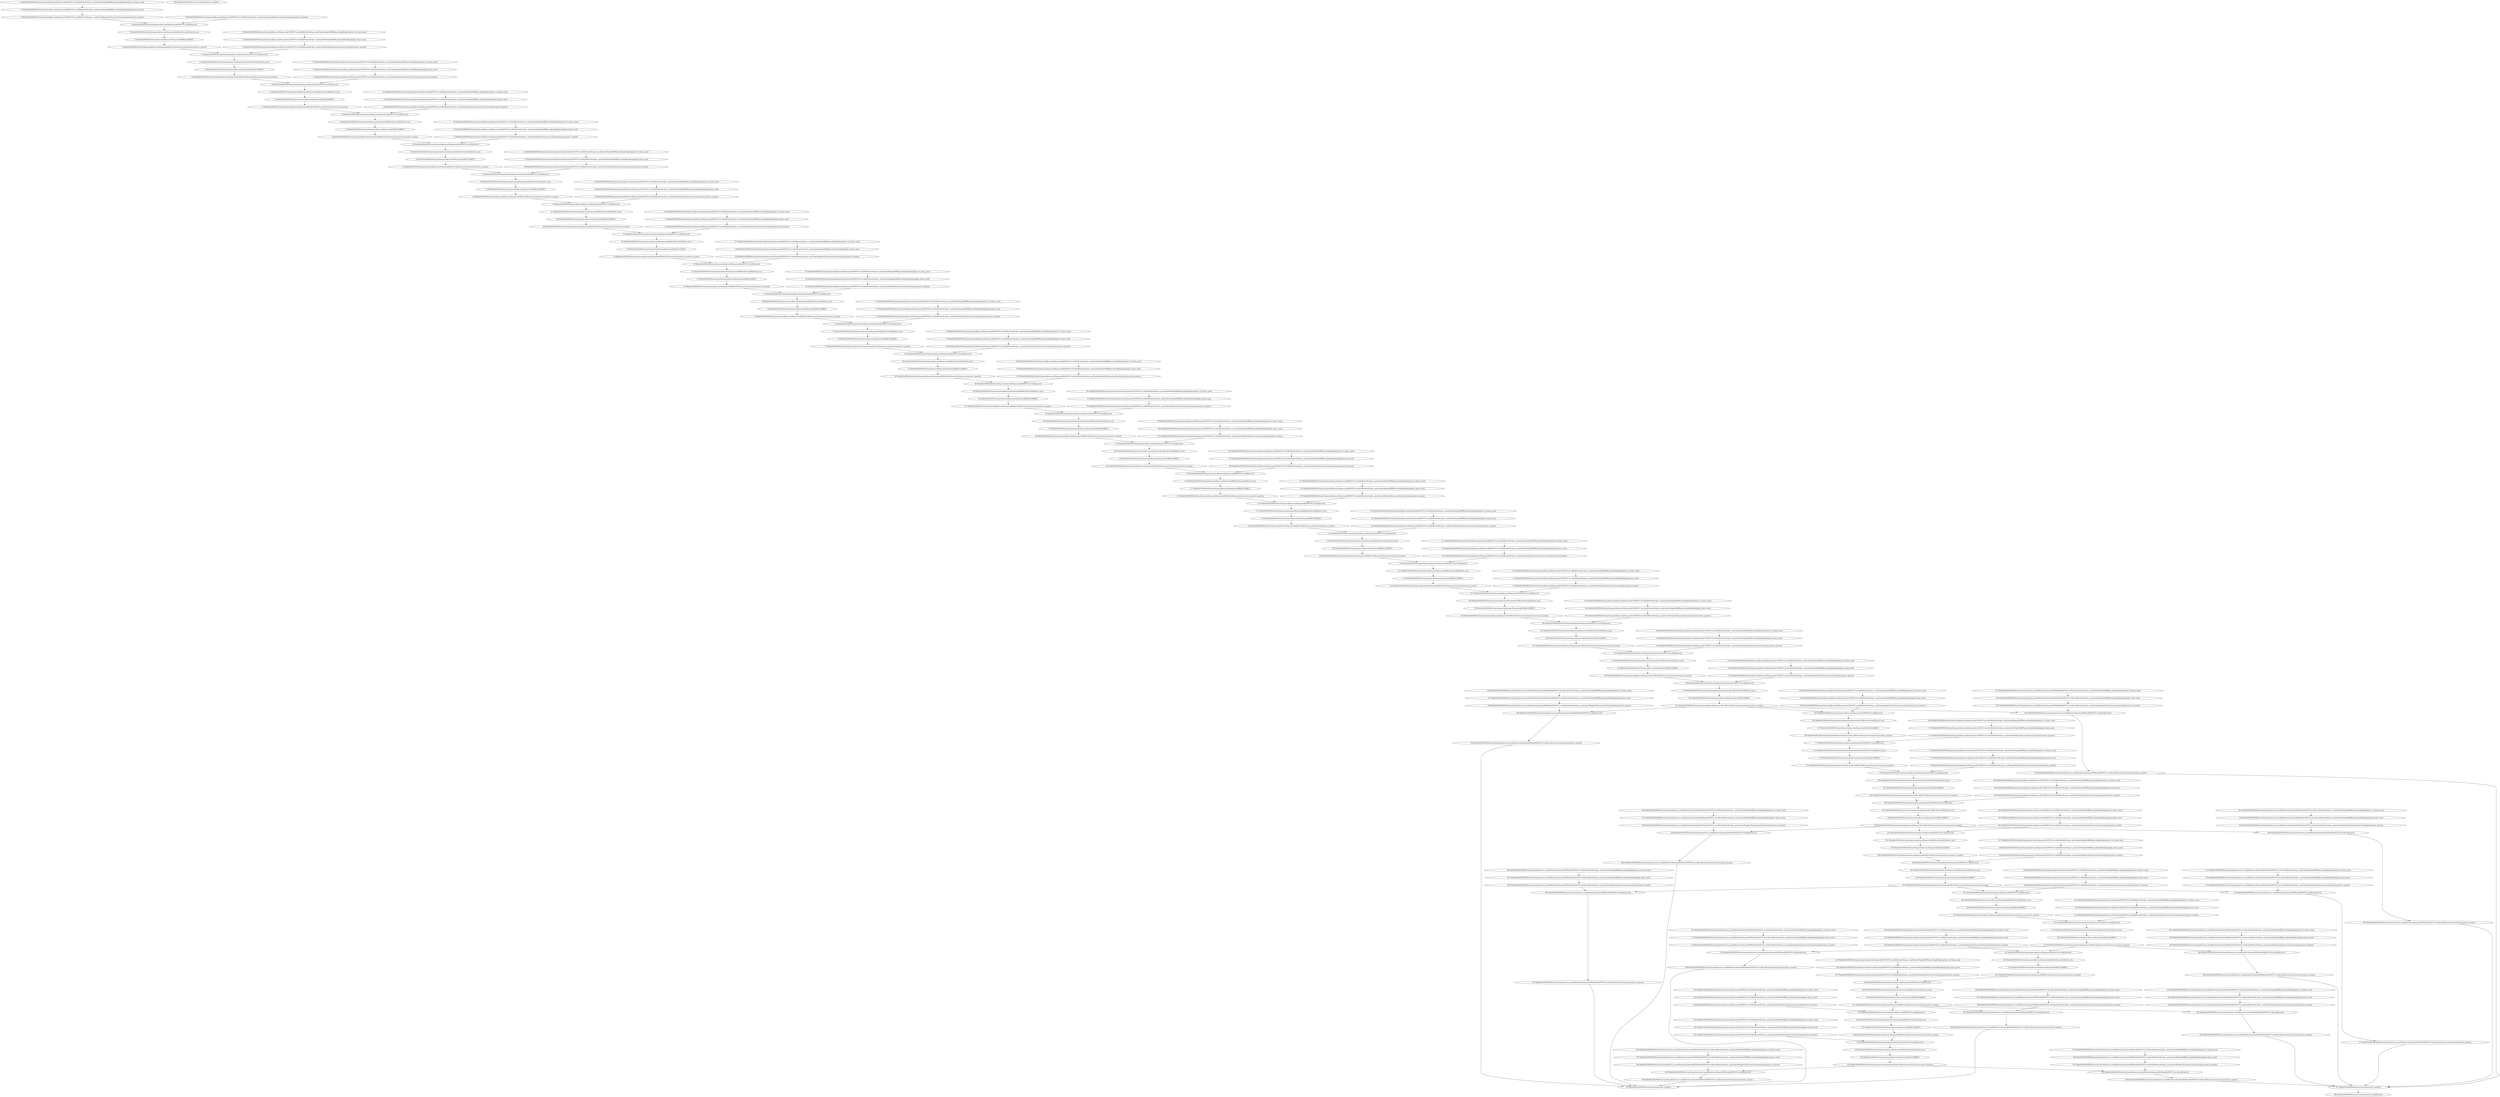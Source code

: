 strict digraph  {
"0 MobileNetSSD/MultiOutputSequential[basenet]/Sequential[0]/NNCFConv2d[0]/ModuleDict[pre_ops]/UpdateWeight[0]/RBSparsifyingWeight[op]/calc_rb_binary_mask" [id=0, scope="MobileNetSSD/MultiOutputSequential[basenet]/Sequential[0]/NNCFConv2d[0]/ModuleDict[pre_ops]/UpdateWeight[0]/RBSparsifyingWeight[op]", type=calc_rb_binary_mask];
"1 MobileNetSSD/MultiOutputSequential[basenet]/Sequential[0]/NNCFConv2d[0]/ModuleDict[pre_ops]/UpdateWeight[0]/RBSparsifyingWeight[op]/apply_binary_mask" [id=1, scope="MobileNetSSD/MultiOutputSequential[basenet]/Sequential[0]/NNCFConv2d[0]/ModuleDict[pre_ops]/UpdateWeight[0]/RBSparsifyingWeight[op]", type=apply_binary_mask];
"2 MobileNetSSD/MultiOutputSequential[basenet]/Sequential[0]/NNCFConv2d[0]/ModuleDict[pre_ops]/UpdateWeight[1]/SymmetricQuantizer[op]/symmetric_quantize" [id=2, scope="MobileNetSSD/MultiOutputSequential[basenet]/Sequential[0]/NNCFConv2d[0]/ModuleDict[pre_ops]/UpdateWeight[1]/SymmetricQuantizer[op]", type=symmetric_quantize];
"3 MobileNetSSD/MultiOutputSequential[basenet]/Sequential[0]/NNCFConv2d[0]/ModuleDict[pre_ops]/UpdateInputs[2]/SymmetricQuantizer[op]/symmetric_quantize" [id=3, scope="MobileNetSSD/MultiOutputSequential[basenet]/Sequential[0]/NNCFConv2d[0]/ModuleDict[pre_ops]/UpdateInputs[2]/SymmetricQuantizer[op]", type=symmetric_quantize];
"4 MobileNetSSD/MultiOutputSequential[basenet]/Sequential[0]/NNCFConv2d[0]/conv2d" [id=4, scope="MobileNetSSD/MultiOutputSequential[basenet]/Sequential[0]/NNCFConv2d[0]", type=conv2d];
"5 MobileNetSSD/MultiOutputSequential[basenet]/Sequential[0]/BatchNorm2d[1]/batch_norm" [id=5, scope="MobileNetSSD/MultiOutputSequential[basenet]/Sequential[0]/BatchNorm2d[1]", type=batch_norm];
"6 MobileNetSSD/MultiOutputSequential[basenet]/Sequential[0]/ReLU[2]/RELU" [id=6, scope="MobileNetSSD/MultiOutputSequential[basenet]/Sequential[0]/ReLU[2]", type=RELU];
"7 MobileNetSSD/MultiOutputSequential[basenet]/Sequential[0]/ReLU[2]/SymmetricQuantizer/symmetric_quantize" [id=7, scope="MobileNetSSD/MultiOutputSequential[basenet]/Sequential[0]/ReLU[2]/SymmetricQuantizer", type=symmetric_quantize];
"8 MobileNetSSD/MultiOutputSequential[basenet]/Sequential[1]/NNCFConv2d[0]/ModuleDict[pre_ops]/UpdateWeight[0]/RBSparsifyingWeight[op]/calc_rb_binary_mask" [id=8, scope="MobileNetSSD/MultiOutputSequential[basenet]/Sequential[1]/NNCFConv2d[0]/ModuleDict[pre_ops]/UpdateWeight[0]/RBSparsifyingWeight[op]", type=calc_rb_binary_mask];
"9 MobileNetSSD/MultiOutputSequential[basenet]/Sequential[1]/NNCFConv2d[0]/ModuleDict[pre_ops]/UpdateWeight[0]/RBSparsifyingWeight[op]/apply_binary_mask" [id=9, scope="MobileNetSSD/MultiOutputSequential[basenet]/Sequential[1]/NNCFConv2d[0]/ModuleDict[pre_ops]/UpdateWeight[0]/RBSparsifyingWeight[op]", type=apply_binary_mask];
"10 MobileNetSSD/MultiOutputSequential[basenet]/Sequential[1]/NNCFConv2d[0]/ModuleDict[pre_ops]/UpdateWeight[1]/SymmetricQuantizer[op]/symmetric_quantize" [id=10, scope="MobileNetSSD/MultiOutputSequential[basenet]/Sequential[1]/NNCFConv2d[0]/ModuleDict[pre_ops]/UpdateWeight[1]/SymmetricQuantizer[op]", type=symmetric_quantize];
"11 MobileNetSSD/MultiOutputSequential[basenet]/Sequential[1]/NNCFConv2d[0]/conv2d" [id=11, scope="MobileNetSSD/MultiOutputSequential[basenet]/Sequential[1]/NNCFConv2d[0]", type=conv2d];
"12 MobileNetSSD/MultiOutputSequential[basenet]/Sequential[1]/BatchNorm2d[1]/batch_norm" [id=12, scope="MobileNetSSD/MultiOutputSequential[basenet]/Sequential[1]/BatchNorm2d[1]", type=batch_norm];
"13 MobileNetSSD/MultiOutputSequential[basenet]/Sequential[1]/ReLU[2]/RELU" [id=13, scope="MobileNetSSD/MultiOutputSequential[basenet]/Sequential[1]/ReLU[2]", type=RELU];
"14 MobileNetSSD/MultiOutputSequential[basenet]/Sequential[1]/ReLU[2]/SymmetricQuantizer/symmetric_quantize" [id=14, scope="MobileNetSSD/MultiOutputSequential[basenet]/Sequential[1]/ReLU[2]/SymmetricQuantizer", type=symmetric_quantize];
"15 MobileNetSSD/MultiOutputSequential[basenet]/Sequential[1]/NNCFConv2d[3]/ModuleDict[pre_ops]/UpdateWeight[0]/RBSparsifyingWeight[op]/calc_rb_binary_mask" [id=15, scope="MobileNetSSD/MultiOutputSequential[basenet]/Sequential[1]/NNCFConv2d[3]/ModuleDict[pre_ops]/UpdateWeight[0]/RBSparsifyingWeight[op]", type=calc_rb_binary_mask];
"16 MobileNetSSD/MultiOutputSequential[basenet]/Sequential[1]/NNCFConv2d[3]/ModuleDict[pre_ops]/UpdateWeight[0]/RBSparsifyingWeight[op]/apply_binary_mask" [id=16, scope="MobileNetSSD/MultiOutputSequential[basenet]/Sequential[1]/NNCFConv2d[3]/ModuleDict[pre_ops]/UpdateWeight[0]/RBSparsifyingWeight[op]", type=apply_binary_mask];
"17 MobileNetSSD/MultiOutputSequential[basenet]/Sequential[1]/NNCFConv2d[3]/ModuleDict[pre_ops]/UpdateWeight[1]/SymmetricQuantizer[op]/symmetric_quantize" [id=17, scope="MobileNetSSD/MultiOutputSequential[basenet]/Sequential[1]/NNCFConv2d[3]/ModuleDict[pre_ops]/UpdateWeight[1]/SymmetricQuantizer[op]", type=symmetric_quantize];
"18 MobileNetSSD/MultiOutputSequential[basenet]/Sequential[1]/NNCFConv2d[3]/conv2d" [id=18, scope="MobileNetSSD/MultiOutputSequential[basenet]/Sequential[1]/NNCFConv2d[3]", type=conv2d];
"19 MobileNetSSD/MultiOutputSequential[basenet]/Sequential[1]/BatchNorm2d[4]/batch_norm" [id=19, scope="MobileNetSSD/MultiOutputSequential[basenet]/Sequential[1]/BatchNorm2d[4]", type=batch_norm];
"20 MobileNetSSD/MultiOutputSequential[basenet]/Sequential[1]/ReLU[5]/RELU" [id=20, scope="MobileNetSSD/MultiOutputSequential[basenet]/Sequential[1]/ReLU[5]", type=RELU];
"21 MobileNetSSD/MultiOutputSequential[basenet]/Sequential[1]/ReLU[5]/SymmetricQuantizer/symmetric_quantize" [id=21, scope="MobileNetSSD/MultiOutputSequential[basenet]/Sequential[1]/ReLU[5]/SymmetricQuantizer", type=symmetric_quantize];
"22 MobileNetSSD/MultiOutputSequential[basenet]/Sequential[2]/NNCFConv2d[0]/ModuleDict[pre_ops]/UpdateWeight[0]/RBSparsifyingWeight[op]/calc_rb_binary_mask" [id=22, scope="MobileNetSSD/MultiOutputSequential[basenet]/Sequential[2]/NNCFConv2d[0]/ModuleDict[pre_ops]/UpdateWeight[0]/RBSparsifyingWeight[op]", type=calc_rb_binary_mask];
"23 MobileNetSSD/MultiOutputSequential[basenet]/Sequential[2]/NNCFConv2d[0]/ModuleDict[pre_ops]/UpdateWeight[0]/RBSparsifyingWeight[op]/apply_binary_mask" [id=23, scope="MobileNetSSD/MultiOutputSequential[basenet]/Sequential[2]/NNCFConv2d[0]/ModuleDict[pre_ops]/UpdateWeight[0]/RBSparsifyingWeight[op]", type=apply_binary_mask];
"24 MobileNetSSD/MultiOutputSequential[basenet]/Sequential[2]/NNCFConv2d[0]/ModuleDict[pre_ops]/UpdateWeight[1]/SymmetricQuantizer[op]/symmetric_quantize" [id=24, scope="MobileNetSSD/MultiOutputSequential[basenet]/Sequential[2]/NNCFConv2d[0]/ModuleDict[pre_ops]/UpdateWeight[1]/SymmetricQuantizer[op]", type=symmetric_quantize];
"25 MobileNetSSD/MultiOutputSequential[basenet]/Sequential[2]/NNCFConv2d[0]/conv2d" [id=25, scope="MobileNetSSD/MultiOutputSequential[basenet]/Sequential[2]/NNCFConv2d[0]", type=conv2d];
"26 MobileNetSSD/MultiOutputSequential[basenet]/Sequential[2]/BatchNorm2d[1]/batch_norm" [id=26, scope="MobileNetSSD/MultiOutputSequential[basenet]/Sequential[2]/BatchNorm2d[1]", type=batch_norm];
"27 MobileNetSSD/MultiOutputSequential[basenet]/Sequential[2]/ReLU[2]/RELU" [id=27, scope="MobileNetSSD/MultiOutputSequential[basenet]/Sequential[2]/ReLU[2]", type=RELU];
"28 MobileNetSSD/MultiOutputSequential[basenet]/Sequential[2]/ReLU[2]/SymmetricQuantizer/symmetric_quantize" [id=28, scope="MobileNetSSD/MultiOutputSequential[basenet]/Sequential[2]/ReLU[2]/SymmetricQuantizer", type=symmetric_quantize];
"29 MobileNetSSD/MultiOutputSequential[basenet]/Sequential[2]/NNCFConv2d[3]/ModuleDict[pre_ops]/UpdateWeight[0]/RBSparsifyingWeight[op]/calc_rb_binary_mask" [id=29, scope="MobileNetSSD/MultiOutputSequential[basenet]/Sequential[2]/NNCFConv2d[3]/ModuleDict[pre_ops]/UpdateWeight[0]/RBSparsifyingWeight[op]", type=calc_rb_binary_mask];
"30 MobileNetSSD/MultiOutputSequential[basenet]/Sequential[2]/NNCFConv2d[3]/ModuleDict[pre_ops]/UpdateWeight[0]/RBSparsifyingWeight[op]/apply_binary_mask" [id=30, scope="MobileNetSSD/MultiOutputSequential[basenet]/Sequential[2]/NNCFConv2d[3]/ModuleDict[pre_ops]/UpdateWeight[0]/RBSparsifyingWeight[op]", type=apply_binary_mask];
"31 MobileNetSSD/MultiOutputSequential[basenet]/Sequential[2]/NNCFConv2d[3]/ModuleDict[pre_ops]/UpdateWeight[1]/SymmetricQuantizer[op]/symmetric_quantize" [id=31, scope="MobileNetSSD/MultiOutputSequential[basenet]/Sequential[2]/NNCFConv2d[3]/ModuleDict[pre_ops]/UpdateWeight[1]/SymmetricQuantizer[op]", type=symmetric_quantize];
"32 MobileNetSSD/MultiOutputSequential[basenet]/Sequential[2]/NNCFConv2d[3]/conv2d" [id=32, scope="MobileNetSSD/MultiOutputSequential[basenet]/Sequential[2]/NNCFConv2d[3]", type=conv2d];
"33 MobileNetSSD/MultiOutputSequential[basenet]/Sequential[2]/BatchNorm2d[4]/batch_norm" [id=33, scope="MobileNetSSD/MultiOutputSequential[basenet]/Sequential[2]/BatchNorm2d[4]", type=batch_norm];
"34 MobileNetSSD/MultiOutputSequential[basenet]/Sequential[2]/ReLU[5]/RELU" [id=34, scope="MobileNetSSD/MultiOutputSequential[basenet]/Sequential[2]/ReLU[5]", type=RELU];
"35 MobileNetSSD/MultiOutputSequential[basenet]/Sequential[2]/ReLU[5]/SymmetricQuantizer/symmetric_quantize" [id=35, scope="MobileNetSSD/MultiOutputSequential[basenet]/Sequential[2]/ReLU[5]/SymmetricQuantizer", type=symmetric_quantize];
"36 MobileNetSSD/MultiOutputSequential[basenet]/Sequential[3]/NNCFConv2d[0]/ModuleDict[pre_ops]/UpdateWeight[0]/RBSparsifyingWeight[op]/calc_rb_binary_mask" [id=36, scope="MobileNetSSD/MultiOutputSequential[basenet]/Sequential[3]/NNCFConv2d[0]/ModuleDict[pre_ops]/UpdateWeight[0]/RBSparsifyingWeight[op]", type=calc_rb_binary_mask];
"37 MobileNetSSD/MultiOutputSequential[basenet]/Sequential[3]/NNCFConv2d[0]/ModuleDict[pre_ops]/UpdateWeight[0]/RBSparsifyingWeight[op]/apply_binary_mask" [id=37, scope="MobileNetSSD/MultiOutputSequential[basenet]/Sequential[3]/NNCFConv2d[0]/ModuleDict[pre_ops]/UpdateWeight[0]/RBSparsifyingWeight[op]", type=apply_binary_mask];
"38 MobileNetSSD/MultiOutputSequential[basenet]/Sequential[3]/NNCFConv2d[0]/ModuleDict[pre_ops]/UpdateWeight[1]/SymmetricQuantizer[op]/symmetric_quantize" [id=38, scope="MobileNetSSD/MultiOutputSequential[basenet]/Sequential[3]/NNCFConv2d[0]/ModuleDict[pre_ops]/UpdateWeight[1]/SymmetricQuantizer[op]", type=symmetric_quantize];
"39 MobileNetSSD/MultiOutputSequential[basenet]/Sequential[3]/NNCFConv2d[0]/conv2d" [id=39, scope="MobileNetSSD/MultiOutputSequential[basenet]/Sequential[3]/NNCFConv2d[0]", type=conv2d];
"40 MobileNetSSD/MultiOutputSequential[basenet]/Sequential[3]/BatchNorm2d[1]/batch_norm" [id=40, scope="MobileNetSSD/MultiOutputSequential[basenet]/Sequential[3]/BatchNorm2d[1]", type=batch_norm];
"41 MobileNetSSD/MultiOutputSequential[basenet]/Sequential[3]/ReLU[2]/RELU" [id=41, scope="MobileNetSSD/MultiOutputSequential[basenet]/Sequential[3]/ReLU[2]", type=RELU];
"42 MobileNetSSD/MultiOutputSequential[basenet]/Sequential[3]/ReLU[2]/SymmetricQuantizer/symmetric_quantize" [id=42, scope="MobileNetSSD/MultiOutputSequential[basenet]/Sequential[3]/ReLU[2]/SymmetricQuantizer", type=symmetric_quantize];
"43 MobileNetSSD/MultiOutputSequential[basenet]/Sequential[3]/NNCFConv2d[3]/ModuleDict[pre_ops]/UpdateWeight[0]/RBSparsifyingWeight[op]/calc_rb_binary_mask" [id=43, scope="MobileNetSSD/MultiOutputSequential[basenet]/Sequential[3]/NNCFConv2d[3]/ModuleDict[pre_ops]/UpdateWeight[0]/RBSparsifyingWeight[op]", type=calc_rb_binary_mask];
"44 MobileNetSSD/MultiOutputSequential[basenet]/Sequential[3]/NNCFConv2d[3]/ModuleDict[pre_ops]/UpdateWeight[0]/RBSparsifyingWeight[op]/apply_binary_mask" [id=44, scope="MobileNetSSD/MultiOutputSequential[basenet]/Sequential[3]/NNCFConv2d[3]/ModuleDict[pre_ops]/UpdateWeight[0]/RBSparsifyingWeight[op]", type=apply_binary_mask];
"45 MobileNetSSD/MultiOutputSequential[basenet]/Sequential[3]/NNCFConv2d[3]/ModuleDict[pre_ops]/UpdateWeight[1]/SymmetricQuantizer[op]/symmetric_quantize" [id=45, scope="MobileNetSSD/MultiOutputSequential[basenet]/Sequential[3]/NNCFConv2d[3]/ModuleDict[pre_ops]/UpdateWeight[1]/SymmetricQuantizer[op]", type=symmetric_quantize];
"46 MobileNetSSD/MultiOutputSequential[basenet]/Sequential[3]/NNCFConv2d[3]/conv2d" [id=46, scope="MobileNetSSD/MultiOutputSequential[basenet]/Sequential[3]/NNCFConv2d[3]", type=conv2d];
"47 MobileNetSSD/MultiOutputSequential[basenet]/Sequential[3]/BatchNorm2d[4]/batch_norm" [id=47, scope="MobileNetSSD/MultiOutputSequential[basenet]/Sequential[3]/BatchNorm2d[4]", type=batch_norm];
"48 MobileNetSSD/MultiOutputSequential[basenet]/Sequential[3]/ReLU[5]/RELU" [id=48, scope="MobileNetSSD/MultiOutputSequential[basenet]/Sequential[3]/ReLU[5]", type=RELU];
"49 MobileNetSSD/MultiOutputSequential[basenet]/Sequential[3]/ReLU[5]/SymmetricQuantizer/symmetric_quantize" [id=49, scope="MobileNetSSD/MultiOutputSequential[basenet]/Sequential[3]/ReLU[5]/SymmetricQuantizer", type=symmetric_quantize];
"50 MobileNetSSD/MultiOutputSequential[basenet]/Sequential[4]/NNCFConv2d[0]/ModuleDict[pre_ops]/UpdateWeight[0]/RBSparsifyingWeight[op]/calc_rb_binary_mask" [id=50, scope="MobileNetSSD/MultiOutputSequential[basenet]/Sequential[4]/NNCFConv2d[0]/ModuleDict[pre_ops]/UpdateWeight[0]/RBSparsifyingWeight[op]", type=calc_rb_binary_mask];
"51 MobileNetSSD/MultiOutputSequential[basenet]/Sequential[4]/NNCFConv2d[0]/ModuleDict[pre_ops]/UpdateWeight[0]/RBSparsifyingWeight[op]/apply_binary_mask" [id=51, scope="MobileNetSSD/MultiOutputSequential[basenet]/Sequential[4]/NNCFConv2d[0]/ModuleDict[pre_ops]/UpdateWeight[0]/RBSparsifyingWeight[op]", type=apply_binary_mask];
"52 MobileNetSSD/MultiOutputSequential[basenet]/Sequential[4]/NNCFConv2d[0]/ModuleDict[pre_ops]/UpdateWeight[1]/SymmetricQuantizer[op]/symmetric_quantize" [id=52, scope="MobileNetSSD/MultiOutputSequential[basenet]/Sequential[4]/NNCFConv2d[0]/ModuleDict[pre_ops]/UpdateWeight[1]/SymmetricQuantizer[op]", type=symmetric_quantize];
"53 MobileNetSSD/MultiOutputSequential[basenet]/Sequential[4]/NNCFConv2d[0]/conv2d" [id=53, scope="MobileNetSSD/MultiOutputSequential[basenet]/Sequential[4]/NNCFConv2d[0]", type=conv2d];
"54 MobileNetSSD/MultiOutputSequential[basenet]/Sequential[4]/BatchNorm2d[1]/batch_norm" [id=54, scope="MobileNetSSD/MultiOutputSequential[basenet]/Sequential[4]/BatchNorm2d[1]", type=batch_norm];
"55 MobileNetSSD/MultiOutputSequential[basenet]/Sequential[4]/ReLU[2]/RELU" [id=55, scope="MobileNetSSD/MultiOutputSequential[basenet]/Sequential[4]/ReLU[2]", type=RELU];
"56 MobileNetSSD/MultiOutputSequential[basenet]/Sequential[4]/ReLU[2]/SymmetricQuantizer/symmetric_quantize" [id=56, scope="MobileNetSSD/MultiOutputSequential[basenet]/Sequential[4]/ReLU[2]/SymmetricQuantizer", type=symmetric_quantize];
"57 MobileNetSSD/MultiOutputSequential[basenet]/Sequential[4]/NNCFConv2d[3]/ModuleDict[pre_ops]/UpdateWeight[0]/RBSparsifyingWeight[op]/calc_rb_binary_mask" [id=57, scope="MobileNetSSD/MultiOutputSequential[basenet]/Sequential[4]/NNCFConv2d[3]/ModuleDict[pre_ops]/UpdateWeight[0]/RBSparsifyingWeight[op]", type=calc_rb_binary_mask];
"58 MobileNetSSD/MultiOutputSequential[basenet]/Sequential[4]/NNCFConv2d[3]/ModuleDict[pre_ops]/UpdateWeight[0]/RBSparsifyingWeight[op]/apply_binary_mask" [id=58, scope="MobileNetSSD/MultiOutputSequential[basenet]/Sequential[4]/NNCFConv2d[3]/ModuleDict[pre_ops]/UpdateWeight[0]/RBSparsifyingWeight[op]", type=apply_binary_mask];
"59 MobileNetSSD/MultiOutputSequential[basenet]/Sequential[4]/NNCFConv2d[3]/ModuleDict[pre_ops]/UpdateWeight[1]/SymmetricQuantizer[op]/symmetric_quantize" [id=59, scope="MobileNetSSD/MultiOutputSequential[basenet]/Sequential[4]/NNCFConv2d[3]/ModuleDict[pre_ops]/UpdateWeight[1]/SymmetricQuantizer[op]", type=symmetric_quantize];
"60 MobileNetSSD/MultiOutputSequential[basenet]/Sequential[4]/NNCFConv2d[3]/conv2d" [id=60, scope="MobileNetSSD/MultiOutputSequential[basenet]/Sequential[4]/NNCFConv2d[3]", type=conv2d];
"61 MobileNetSSD/MultiOutputSequential[basenet]/Sequential[4]/BatchNorm2d[4]/batch_norm" [id=61, scope="MobileNetSSD/MultiOutputSequential[basenet]/Sequential[4]/BatchNorm2d[4]", type=batch_norm];
"62 MobileNetSSD/MultiOutputSequential[basenet]/Sequential[4]/ReLU[5]/RELU" [id=62, scope="MobileNetSSD/MultiOutputSequential[basenet]/Sequential[4]/ReLU[5]", type=RELU];
"63 MobileNetSSD/MultiOutputSequential[basenet]/Sequential[4]/ReLU[5]/SymmetricQuantizer/symmetric_quantize" [id=63, scope="MobileNetSSD/MultiOutputSequential[basenet]/Sequential[4]/ReLU[5]/SymmetricQuantizer", type=symmetric_quantize];
"64 MobileNetSSD/MultiOutputSequential[basenet]/Sequential[5]/NNCFConv2d[0]/ModuleDict[pre_ops]/UpdateWeight[0]/RBSparsifyingWeight[op]/calc_rb_binary_mask" [id=64, scope="MobileNetSSD/MultiOutputSequential[basenet]/Sequential[5]/NNCFConv2d[0]/ModuleDict[pre_ops]/UpdateWeight[0]/RBSparsifyingWeight[op]", type=calc_rb_binary_mask];
"65 MobileNetSSD/MultiOutputSequential[basenet]/Sequential[5]/NNCFConv2d[0]/ModuleDict[pre_ops]/UpdateWeight[0]/RBSparsifyingWeight[op]/apply_binary_mask" [id=65, scope="MobileNetSSD/MultiOutputSequential[basenet]/Sequential[5]/NNCFConv2d[0]/ModuleDict[pre_ops]/UpdateWeight[0]/RBSparsifyingWeight[op]", type=apply_binary_mask];
"66 MobileNetSSD/MultiOutputSequential[basenet]/Sequential[5]/NNCFConv2d[0]/ModuleDict[pre_ops]/UpdateWeight[1]/SymmetricQuantizer[op]/symmetric_quantize" [id=66, scope="MobileNetSSD/MultiOutputSequential[basenet]/Sequential[5]/NNCFConv2d[0]/ModuleDict[pre_ops]/UpdateWeight[1]/SymmetricQuantizer[op]", type=symmetric_quantize];
"67 MobileNetSSD/MultiOutputSequential[basenet]/Sequential[5]/NNCFConv2d[0]/conv2d" [id=67, scope="MobileNetSSD/MultiOutputSequential[basenet]/Sequential[5]/NNCFConv2d[0]", type=conv2d];
"68 MobileNetSSD/MultiOutputSequential[basenet]/Sequential[5]/BatchNorm2d[1]/batch_norm" [id=68, scope="MobileNetSSD/MultiOutputSequential[basenet]/Sequential[5]/BatchNorm2d[1]", type=batch_norm];
"69 MobileNetSSD/MultiOutputSequential[basenet]/Sequential[5]/ReLU[2]/RELU" [id=69, scope="MobileNetSSD/MultiOutputSequential[basenet]/Sequential[5]/ReLU[2]", type=RELU];
"70 MobileNetSSD/MultiOutputSequential[basenet]/Sequential[5]/ReLU[2]/SymmetricQuantizer/symmetric_quantize" [id=70, scope="MobileNetSSD/MultiOutputSequential[basenet]/Sequential[5]/ReLU[2]/SymmetricQuantizer", type=symmetric_quantize];
"71 MobileNetSSD/MultiOutputSequential[basenet]/Sequential[5]/NNCFConv2d[3]/ModuleDict[pre_ops]/UpdateWeight[0]/RBSparsifyingWeight[op]/calc_rb_binary_mask" [id=71, scope="MobileNetSSD/MultiOutputSequential[basenet]/Sequential[5]/NNCFConv2d[3]/ModuleDict[pre_ops]/UpdateWeight[0]/RBSparsifyingWeight[op]", type=calc_rb_binary_mask];
"72 MobileNetSSD/MultiOutputSequential[basenet]/Sequential[5]/NNCFConv2d[3]/ModuleDict[pre_ops]/UpdateWeight[0]/RBSparsifyingWeight[op]/apply_binary_mask" [id=72, scope="MobileNetSSD/MultiOutputSequential[basenet]/Sequential[5]/NNCFConv2d[3]/ModuleDict[pre_ops]/UpdateWeight[0]/RBSparsifyingWeight[op]", type=apply_binary_mask];
"73 MobileNetSSD/MultiOutputSequential[basenet]/Sequential[5]/NNCFConv2d[3]/ModuleDict[pre_ops]/UpdateWeight[1]/SymmetricQuantizer[op]/symmetric_quantize" [id=73, scope="MobileNetSSD/MultiOutputSequential[basenet]/Sequential[5]/NNCFConv2d[3]/ModuleDict[pre_ops]/UpdateWeight[1]/SymmetricQuantizer[op]", type=symmetric_quantize];
"74 MobileNetSSD/MultiOutputSequential[basenet]/Sequential[5]/NNCFConv2d[3]/conv2d" [id=74, scope="MobileNetSSD/MultiOutputSequential[basenet]/Sequential[5]/NNCFConv2d[3]", type=conv2d];
"75 MobileNetSSD/MultiOutputSequential[basenet]/Sequential[5]/BatchNorm2d[4]/batch_norm" [id=75, scope="MobileNetSSD/MultiOutputSequential[basenet]/Sequential[5]/BatchNorm2d[4]", type=batch_norm];
"76 MobileNetSSD/MultiOutputSequential[basenet]/Sequential[5]/ReLU[5]/RELU" [id=76, scope="MobileNetSSD/MultiOutputSequential[basenet]/Sequential[5]/ReLU[5]", type=RELU];
"77 MobileNetSSD/MultiOutputSequential[basenet]/Sequential[5]/ReLU[5]/SymmetricQuantizer/symmetric_quantize" [id=77, scope="MobileNetSSD/MultiOutputSequential[basenet]/Sequential[5]/ReLU[5]/SymmetricQuantizer", type=symmetric_quantize];
"78 MobileNetSSD/MultiOutputSequential[basenet]/Sequential[6]/NNCFConv2d[0]/ModuleDict[pre_ops]/UpdateWeight[0]/RBSparsifyingWeight[op]/calc_rb_binary_mask" [id=78, scope="MobileNetSSD/MultiOutputSequential[basenet]/Sequential[6]/NNCFConv2d[0]/ModuleDict[pre_ops]/UpdateWeight[0]/RBSparsifyingWeight[op]", type=calc_rb_binary_mask];
"79 MobileNetSSD/MultiOutputSequential[basenet]/Sequential[6]/NNCFConv2d[0]/ModuleDict[pre_ops]/UpdateWeight[0]/RBSparsifyingWeight[op]/apply_binary_mask" [id=79, scope="MobileNetSSD/MultiOutputSequential[basenet]/Sequential[6]/NNCFConv2d[0]/ModuleDict[pre_ops]/UpdateWeight[0]/RBSparsifyingWeight[op]", type=apply_binary_mask];
"80 MobileNetSSD/MultiOutputSequential[basenet]/Sequential[6]/NNCFConv2d[0]/ModuleDict[pre_ops]/UpdateWeight[1]/SymmetricQuantizer[op]/symmetric_quantize" [id=80, scope="MobileNetSSD/MultiOutputSequential[basenet]/Sequential[6]/NNCFConv2d[0]/ModuleDict[pre_ops]/UpdateWeight[1]/SymmetricQuantizer[op]", type=symmetric_quantize];
"81 MobileNetSSD/MultiOutputSequential[basenet]/Sequential[6]/NNCFConv2d[0]/conv2d" [id=81, scope="MobileNetSSD/MultiOutputSequential[basenet]/Sequential[6]/NNCFConv2d[0]", type=conv2d];
"82 MobileNetSSD/MultiOutputSequential[basenet]/Sequential[6]/BatchNorm2d[1]/batch_norm" [id=82, scope="MobileNetSSD/MultiOutputSequential[basenet]/Sequential[6]/BatchNorm2d[1]", type=batch_norm];
"83 MobileNetSSD/MultiOutputSequential[basenet]/Sequential[6]/ReLU[2]/RELU" [id=83, scope="MobileNetSSD/MultiOutputSequential[basenet]/Sequential[6]/ReLU[2]", type=RELU];
"84 MobileNetSSD/MultiOutputSequential[basenet]/Sequential[6]/ReLU[2]/SymmetricQuantizer/symmetric_quantize" [id=84, scope="MobileNetSSD/MultiOutputSequential[basenet]/Sequential[6]/ReLU[2]/SymmetricQuantizer", type=symmetric_quantize];
"85 MobileNetSSD/MultiOutputSequential[basenet]/Sequential[6]/NNCFConv2d[3]/ModuleDict[pre_ops]/UpdateWeight[0]/RBSparsifyingWeight[op]/calc_rb_binary_mask" [id=85, scope="MobileNetSSD/MultiOutputSequential[basenet]/Sequential[6]/NNCFConv2d[3]/ModuleDict[pre_ops]/UpdateWeight[0]/RBSparsifyingWeight[op]", type=calc_rb_binary_mask];
"86 MobileNetSSD/MultiOutputSequential[basenet]/Sequential[6]/NNCFConv2d[3]/ModuleDict[pre_ops]/UpdateWeight[0]/RBSparsifyingWeight[op]/apply_binary_mask" [id=86, scope="MobileNetSSD/MultiOutputSequential[basenet]/Sequential[6]/NNCFConv2d[3]/ModuleDict[pre_ops]/UpdateWeight[0]/RBSparsifyingWeight[op]", type=apply_binary_mask];
"87 MobileNetSSD/MultiOutputSequential[basenet]/Sequential[6]/NNCFConv2d[3]/ModuleDict[pre_ops]/UpdateWeight[1]/SymmetricQuantizer[op]/symmetric_quantize" [id=87, scope="MobileNetSSD/MultiOutputSequential[basenet]/Sequential[6]/NNCFConv2d[3]/ModuleDict[pre_ops]/UpdateWeight[1]/SymmetricQuantizer[op]", type=symmetric_quantize];
"88 MobileNetSSD/MultiOutputSequential[basenet]/Sequential[6]/NNCFConv2d[3]/conv2d" [id=88, scope="MobileNetSSD/MultiOutputSequential[basenet]/Sequential[6]/NNCFConv2d[3]", type=conv2d];
"89 MobileNetSSD/MultiOutputSequential[basenet]/Sequential[6]/BatchNorm2d[4]/batch_norm" [id=89, scope="MobileNetSSD/MultiOutputSequential[basenet]/Sequential[6]/BatchNorm2d[4]", type=batch_norm];
"90 MobileNetSSD/MultiOutputSequential[basenet]/Sequential[6]/ReLU[5]/RELU" [id=90, scope="MobileNetSSD/MultiOutputSequential[basenet]/Sequential[6]/ReLU[5]", type=RELU];
"91 MobileNetSSD/MultiOutputSequential[basenet]/Sequential[6]/ReLU[5]/SymmetricQuantizer/symmetric_quantize" [id=91, scope="MobileNetSSD/MultiOutputSequential[basenet]/Sequential[6]/ReLU[5]/SymmetricQuantizer", type=symmetric_quantize];
"92 MobileNetSSD/MultiOutputSequential[basenet]/Sequential[7]/NNCFConv2d[0]/ModuleDict[pre_ops]/UpdateWeight[0]/RBSparsifyingWeight[op]/calc_rb_binary_mask" [id=92, scope="MobileNetSSD/MultiOutputSequential[basenet]/Sequential[7]/NNCFConv2d[0]/ModuleDict[pre_ops]/UpdateWeight[0]/RBSparsifyingWeight[op]", type=calc_rb_binary_mask];
"93 MobileNetSSD/MultiOutputSequential[basenet]/Sequential[7]/NNCFConv2d[0]/ModuleDict[pre_ops]/UpdateWeight[0]/RBSparsifyingWeight[op]/apply_binary_mask" [id=93, scope="MobileNetSSD/MultiOutputSequential[basenet]/Sequential[7]/NNCFConv2d[0]/ModuleDict[pre_ops]/UpdateWeight[0]/RBSparsifyingWeight[op]", type=apply_binary_mask];
"94 MobileNetSSD/MultiOutputSequential[basenet]/Sequential[7]/NNCFConv2d[0]/ModuleDict[pre_ops]/UpdateWeight[1]/SymmetricQuantizer[op]/symmetric_quantize" [id=94, scope="MobileNetSSD/MultiOutputSequential[basenet]/Sequential[7]/NNCFConv2d[0]/ModuleDict[pre_ops]/UpdateWeight[1]/SymmetricQuantizer[op]", type=symmetric_quantize];
"95 MobileNetSSD/MultiOutputSequential[basenet]/Sequential[7]/NNCFConv2d[0]/conv2d" [id=95, scope="MobileNetSSD/MultiOutputSequential[basenet]/Sequential[7]/NNCFConv2d[0]", type=conv2d];
"96 MobileNetSSD/MultiOutputSequential[basenet]/Sequential[7]/BatchNorm2d[1]/batch_norm" [id=96, scope="MobileNetSSD/MultiOutputSequential[basenet]/Sequential[7]/BatchNorm2d[1]", type=batch_norm];
"97 MobileNetSSD/MultiOutputSequential[basenet]/Sequential[7]/ReLU[2]/RELU" [id=97, scope="MobileNetSSD/MultiOutputSequential[basenet]/Sequential[7]/ReLU[2]", type=RELU];
"98 MobileNetSSD/MultiOutputSequential[basenet]/Sequential[7]/ReLU[2]/SymmetricQuantizer/symmetric_quantize" [id=98, scope="MobileNetSSD/MultiOutputSequential[basenet]/Sequential[7]/ReLU[2]/SymmetricQuantizer", type=symmetric_quantize];
"99 MobileNetSSD/MultiOutputSequential[basenet]/Sequential[7]/NNCFConv2d[3]/ModuleDict[pre_ops]/UpdateWeight[0]/RBSparsifyingWeight[op]/calc_rb_binary_mask" [id=99, scope="MobileNetSSD/MultiOutputSequential[basenet]/Sequential[7]/NNCFConv2d[3]/ModuleDict[pre_ops]/UpdateWeight[0]/RBSparsifyingWeight[op]", type=calc_rb_binary_mask];
"100 MobileNetSSD/MultiOutputSequential[basenet]/Sequential[7]/NNCFConv2d[3]/ModuleDict[pre_ops]/UpdateWeight[0]/RBSparsifyingWeight[op]/apply_binary_mask" [id=100, scope="MobileNetSSD/MultiOutputSequential[basenet]/Sequential[7]/NNCFConv2d[3]/ModuleDict[pre_ops]/UpdateWeight[0]/RBSparsifyingWeight[op]", type=apply_binary_mask];
"101 MobileNetSSD/MultiOutputSequential[basenet]/Sequential[7]/NNCFConv2d[3]/ModuleDict[pre_ops]/UpdateWeight[1]/SymmetricQuantizer[op]/symmetric_quantize" [id=101, scope="MobileNetSSD/MultiOutputSequential[basenet]/Sequential[7]/NNCFConv2d[3]/ModuleDict[pre_ops]/UpdateWeight[1]/SymmetricQuantizer[op]", type=symmetric_quantize];
"102 MobileNetSSD/MultiOutputSequential[basenet]/Sequential[7]/NNCFConv2d[3]/conv2d" [id=102, scope="MobileNetSSD/MultiOutputSequential[basenet]/Sequential[7]/NNCFConv2d[3]", type=conv2d];
"103 MobileNetSSD/MultiOutputSequential[basenet]/Sequential[7]/BatchNorm2d[4]/batch_norm" [id=103, scope="MobileNetSSD/MultiOutputSequential[basenet]/Sequential[7]/BatchNorm2d[4]", type=batch_norm];
"104 MobileNetSSD/MultiOutputSequential[basenet]/Sequential[7]/ReLU[5]/RELU" [id=104, scope="MobileNetSSD/MultiOutputSequential[basenet]/Sequential[7]/ReLU[5]", type=RELU];
"105 MobileNetSSD/MultiOutputSequential[basenet]/Sequential[7]/ReLU[5]/SymmetricQuantizer/symmetric_quantize" [id=105, scope="MobileNetSSD/MultiOutputSequential[basenet]/Sequential[7]/ReLU[5]/SymmetricQuantizer", type=symmetric_quantize];
"106 MobileNetSSD/MultiOutputSequential[basenet]/Sequential[8]/NNCFConv2d[0]/ModuleDict[pre_ops]/UpdateWeight[0]/RBSparsifyingWeight[op]/calc_rb_binary_mask" [id=106, scope="MobileNetSSD/MultiOutputSequential[basenet]/Sequential[8]/NNCFConv2d[0]/ModuleDict[pre_ops]/UpdateWeight[0]/RBSparsifyingWeight[op]", type=calc_rb_binary_mask];
"107 MobileNetSSD/MultiOutputSequential[basenet]/Sequential[8]/NNCFConv2d[0]/ModuleDict[pre_ops]/UpdateWeight[0]/RBSparsifyingWeight[op]/apply_binary_mask" [id=107, scope="MobileNetSSD/MultiOutputSequential[basenet]/Sequential[8]/NNCFConv2d[0]/ModuleDict[pre_ops]/UpdateWeight[0]/RBSparsifyingWeight[op]", type=apply_binary_mask];
"108 MobileNetSSD/MultiOutputSequential[basenet]/Sequential[8]/NNCFConv2d[0]/ModuleDict[pre_ops]/UpdateWeight[1]/SymmetricQuantizer[op]/symmetric_quantize" [id=108, scope="MobileNetSSD/MultiOutputSequential[basenet]/Sequential[8]/NNCFConv2d[0]/ModuleDict[pre_ops]/UpdateWeight[1]/SymmetricQuantizer[op]", type=symmetric_quantize];
"109 MobileNetSSD/MultiOutputSequential[basenet]/Sequential[8]/NNCFConv2d[0]/conv2d" [id=109, scope="MobileNetSSD/MultiOutputSequential[basenet]/Sequential[8]/NNCFConv2d[0]", type=conv2d];
"110 MobileNetSSD/MultiOutputSequential[basenet]/Sequential[8]/BatchNorm2d[1]/batch_norm" [id=110, scope="MobileNetSSD/MultiOutputSequential[basenet]/Sequential[8]/BatchNorm2d[1]", type=batch_norm];
"111 MobileNetSSD/MultiOutputSequential[basenet]/Sequential[8]/ReLU[2]/RELU" [id=111, scope="MobileNetSSD/MultiOutputSequential[basenet]/Sequential[8]/ReLU[2]", type=RELU];
"112 MobileNetSSD/MultiOutputSequential[basenet]/Sequential[8]/ReLU[2]/SymmetricQuantizer/symmetric_quantize" [id=112, scope="MobileNetSSD/MultiOutputSequential[basenet]/Sequential[8]/ReLU[2]/SymmetricQuantizer", type=symmetric_quantize];
"113 MobileNetSSD/MultiOutputSequential[basenet]/Sequential[8]/NNCFConv2d[3]/ModuleDict[pre_ops]/UpdateWeight[0]/RBSparsifyingWeight[op]/calc_rb_binary_mask" [id=113, scope="MobileNetSSD/MultiOutputSequential[basenet]/Sequential[8]/NNCFConv2d[3]/ModuleDict[pre_ops]/UpdateWeight[0]/RBSparsifyingWeight[op]", type=calc_rb_binary_mask];
"114 MobileNetSSD/MultiOutputSequential[basenet]/Sequential[8]/NNCFConv2d[3]/ModuleDict[pre_ops]/UpdateWeight[0]/RBSparsifyingWeight[op]/apply_binary_mask" [id=114, scope="MobileNetSSD/MultiOutputSequential[basenet]/Sequential[8]/NNCFConv2d[3]/ModuleDict[pre_ops]/UpdateWeight[0]/RBSparsifyingWeight[op]", type=apply_binary_mask];
"115 MobileNetSSD/MultiOutputSequential[basenet]/Sequential[8]/NNCFConv2d[3]/ModuleDict[pre_ops]/UpdateWeight[1]/SymmetricQuantizer[op]/symmetric_quantize" [id=115, scope="MobileNetSSD/MultiOutputSequential[basenet]/Sequential[8]/NNCFConv2d[3]/ModuleDict[pre_ops]/UpdateWeight[1]/SymmetricQuantizer[op]", type=symmetric_quantize];
"116 MobileNetSSD/MultiOutputSequential[basenet]/Sequential[8]/NNCFConv2d[3]/conv2d" [id=116, scope="MobileNetSSD/MultiOutputSequential[basenet]/Sequential[8]/NNCFConv2d[3]", type=conv2d];
"117 MobileNetSSD/MultiOutputSequential[basenet]/Sequential[8]/BatchNorm2d[4]/batch_norm" [id=117, scope="MobileNetSSD/MultiOutputSequential[basenet]/Sequential[8]/BatchNorm2d[4]", type=batch_norm];
"118 MobileNetSSD/MultiOutputSequential[basenet]/Sequential[8]/ReLU[5]/RELU" [id=118, scope="MobileNetSSD/MultiOutputSequential[basenet]/Sequential[8]/ReLU[5]", type=RELU];
"119 MobileNetSSD/MultiOutputSequential[basenet]/Sequential[8]/ReLU[5]/SymmetricQuantizer/symmetric_quantize" [id=119, scope="MobileNetSSD/MultiOutputSequential[basenet]/Sequential[8]/ReLU[5]/SymmetricQuantizer", type=symmetric_quantize];
"120 MobileNetSSD/MultiOutputSequential[basenet]/Sequential[9]/NNCFConv2d[0]/ModuleDict[pre_ops]/UpdateWeight[0]/RBSparsifyingWeight[op]/calc_rb_binary_mask" [id=120, scope="MobileNetSSD/MultiOutputSequential[basenet]/Sequential[9]/NNCFConv2d[0]/ModuleDict[pre_ops]/UpdateWeight[0]/RBSparsifyingWeight[op]", type=calc_rb_binary_mask];
"121 MobileNetSSD/MultiOutputSequential[basenet]/Sequential[9]/NNCFConv2d[0]/ModuleDict[pre_ops]/UpdateWeight[0]/RBSparsifyingWeight[op]/apply_binary_mask" [id=121, scope="MobileNetSSD/MultiOutputSequential[basenet]/Sequential[9]/NNCFConv2d[0]/ModuleDict[pre_ops]/UpdateWeight[0]/RBSparsifyingWeight[op]", type=apply_binary_mask];
"122 MobileNetSSD/MultiOutputSequential[basenet]/Sequential[9]/NNCFConv2d[0]/ModuleDict[pre_ops]/UpdateWeight[1]/SymmetricQuantizer[op]/symmetric_quantize" [id=122, scope="MobileNetSSD/MultiOutputSequential[basenet]/Sequential[9]/NNCFConv2d[0]/ModuleDict[pre_ops]/UpdateWeight[1]/SymmetricQuantizer[op]", type=symmetric_quantize];
"123 MobileNetSSD/MultiOutputSequential[basenet]/Sequential[9]/NNCFConv2d[0]/conv2d" [id=123, scope="MobileNetSSD/MultiOutputSequential[basenet]/Sequential[9]/NNCFConv2d[0]", type=conv2d];
"124 MobileNetSSD/MultiOutputSequential[basenet]/Sequential[9]/BatchNorm2d[1]/batch_norm" [id=124, scope="MobileNetSSD/MultiOutputSequential[basenet]/Sequential[9]/BatchNorm2d[1]", type=batch_norm];
"125 MobileNetSSD/MultiOutputSequential[basenet]/Sequential[9]/ReLU[2]/RELU" [id=125, scope="MobileNetSSD/MultiOutputSequential[basenet]/Sequential[9]/ReLU[2]", type=RELU];
"126 MobileNetSSD/MultiOutputSequential[basenet]/Sequential[9]/ReLU[2]/SymmetricQuantizer/symmetric_quantize" [id=126, scope="MobileNetSSD/MultiOutputSequential[basenet]/Sequential[9]/ReLU[2]/SymmetricQuantizer", type=symmetric_quantize];
"127 MobileNetSSD/MultiOutputSequential[basenet]/Sequential[9]/NNCFConv2d[3]/ModuleDict[pre_ops]/UpdateWeight[0]/RBSparsifyingWeight[op]/calc_rb_binary_mask" [id=127, scope="MobileNetSSD/MultiOutputSequential[basenet]/Sequential[9]/NNCFConv2d[3]/ModuleDict[pre_ops]/UpdateWeight[0]/RBSparsifyingWeight[op]", type=calc_rb_binary_mask];
"128 MobileNetSSD/MultiOutputSequential[basenet]/Sequential[9]/NNCFConv2d[3]/ModuleDict[pre_ops]/UpdateWeight[0]/RBSparsifyingWeight[op]/apply_binary_mask" [id=128, scope="MobileNetSSD/MultiOutputSequential[basenet]/Sequential[9]/NNCFConv2d[3]/ModuleDict[pre_ops]/UpdateWeight[0]/RBSparsifyingWeight[op]", type=apply_binary_mask];
"129 MobileNetSSD/MultiOutputSequential[basenet]/Sequential[9]/NNCFConv2d[3]/ModuleDict[pre_ops]/UpdateWeight[1]/SymmetricQuantizer[op]/symmetric_quantize" [id=129, scope="MobileNetSSD/MultiOutputSequential[basenet]/Sequential[9]/NNCFConv2d[3]/ModuleDict[pre_ops]/UpdateWeight[1]/SymmetricQuantizer[op]", type=symmetric_quantize];
"130 MobileNetSSD/MultiOutputSequential[basenet]/Sequential[9]/NNCFConv2d[3]/conv2d" [id=130, scope="MobileNetSSD/MultiOutputSequential[basenet]/Sequential[9]/NNCFConv2d[3]", type=conv2d];
"131 MobileNetSSD/MultiOutputSequential[basenet]/Sequential[9]/BatchNorm2d[4]/batch_norm" [id=131, scope="MobileNetSSD/MultiOutputSequential[basenet]/Sequential[9]/BatchNorm2d[4]", type=batch_norm];
"132 MobileNetSSD/MultiOutputSequential[basenet]/Sequential[9]/ReLU[5]/RELU" [id=132, scope="MobileNetSSD/MultiOutputSequential[basenet]/Sequential[9]/ReLU[5]", type=RELU];
"133 MobileNetSSD/MultiOutputSequential[basenet]/Sequential[9]/ReLU[5]/SymmetricQuantizer/symmetric_quantize" [id=133, scope="MobileNetSSD/MultiOutputSequential[basenet]/Sequential[9]/ReLU[5]/SymmetricQuantizer", type=symmetric_quantize];
"134 MobileNetSSD/MultiOutputSequential[basenet]/Sequential[10]/NNCFConv2d[0]/ModuleDict[pre_ops]/UpdateWeight[0]/RBSparsifyingWeight[op]/calc_rb_binary_mask" [id=134, scope="MobileNetSSD/MultiOutputSequential[basenet]/Sequential[10]/NNCFConv2d[0]/ModuleDict[pre_ops]/UpdateWeight[0]/RBSparsifyingWeight[op]", type=calc_rb_binary_mask];
"135 MobileNetSSD/MultiOutputSequential[basenet]/Sequential[10]/NNCFConv2d[0]/ModuleDict[pre_ops]/UpdateWeight[0]/RBSparsifyingWeight[op]/apply_binary_mask" [id=135, scope="MobileNetSSD/MultiOutputSequential[basenet]/Sequential[10]/NNCFConv2d[0]/ModuleDict[pre_ops]/UpdateWeight[0]/RBSparsifyingWeight[op]", type=apply_binary_mask];
"136 MobileNetSSD/MultiOutputSequential[basenet]/Sequential[10]/NNCFConv2d[0]/ModuleDict[pre_ops]/UpdateWeight[1]/SymmetricQuantizer[op]/symmetric_quantize" [id=136, scope="MobileNetSSD/MultiOutputSequential[basenet]/Sequential[10]/NNCFConv2d[0]/ModuleDict[pre_ops]/UpdateWeight[1]/SymmetricQuantizer[op]", type=symmetric_quantize];
"137 MobileNetSSD/MultiOutputSequential[basenet]/Sequential[10]/NNCFConv2d[0]/conv2d" [id=137, scope="MobileNetSSD/MultiOutputSequential[basenet]/Sequential[10]/NNCFConv2d[0]", type=conv2d];
"138 MobileNetSSD/MultiOutputSequential[basenet]/Sequential[10]/BatchNorm2d[1]/batch_norm" [id=138, scope="MobileNetSSD/MultiOutputSequential[basenet]/Sequential[10]/BatchNorm2d[1]", type=batch_norm];
"139 MobileNetSSD/MultiOutputSequential[basenet]/Sequential[10]/ReLU[2]/RELU" [id=139, scope="MobileNetSSD/MultiOutputSequential[basenet]/Sequential[10]/ReLU[2]", type=RELU];
"140 MobileNetSSD/MultiOutputSequential[basenet]/Sequential[10]/ReLU[2]/SymmetricQuantizer/symmetric_quantize" [id=140, scope="MobileNetSSD/MultiOutputSequential[basenet]/Sequential[10]/ReLU[2]/SymmetricQuantizer", type=symmetric_quantize];
"141 MobileNetSSD/MultiOutputSequential[basenet]/Sequential[10]/NNCFConv2d[3]/ModuleDict[pre_ops]/UpdateWeight[0]/RBSparsifyingWeight[op]/calc_rb_binary_mask" [id=141, scope="MobileNetSSD/MultiOutputSequential[basenet]/Sequential[10]/NNCFConv2d[3]/ModuleDict[pre_ops]/UpdateWeight[0]/RBSparsifyingWeight[op]", type=calc_rb_binary_mask];
"142 MobileNetSSD/MultiOutputSequential[basenet]/Sequential[10]/NNCFConv2d[3]/ModuleDict[pre_ops]/UpdateWeight[0]/RBSparsifyingWeight[op]/apply_binary_mask" [id=142, scope="MobileNetSSD/MultiOutputSequential[basenet]/Sequential[10]/NNCFConv2d[3]/ModuleDict[pre_ops]/UpdateWeight[0]/RBSparsifyingWeight[op]", type=apply_binary_mask];
"143 MobileNetSSD/MultiOutputSequential[basenet]/Sequential[10]/NNCFConv2d[3]/ModuleDict[pre_ops]/UpdateWeight[1]/SymmetricQuantizer[op]/symmetric_quantize" [id=143, scope="MobileNetSSD/MultiOutputSequential[basenet]/Sequential[10]/NNCFConv2d[3]/ModuleDict[pre_ops]/UpdateWeight[1]/SymmetricQuantizer[op]", type=symmetric_quantize];
"144 MobileNetSSD/MultiOutputSequential[basenet]/Sequential[10]/NNCFConv2d[3]/conv2d" [id=144, scope="MobileNetSSD/MultiOutputSequential[basenet]/Sequential[10]/NNCFConv2d[3]", type=conv2d];
"145 MobileNetSSD/MultiOutputSequential[basenet]/Sequential[10]/BatchNorm2d[4]/batch_norm" [id=145, scope="MobileNetSSD/MultiOutputSequential[basenet]/Sequential[10]/BatchNorm2d[4]", type=batch_norm];
"146 MobileNetSSD/MultiOutputSequential[basenet]/Sequential[10]/ReLU[5]/RELU" [id=146, scope="MobileNetSSD/MultiOutputSequential[basenet]/Sequential[10]/ReLU[5]", type=RELU];
"147 MobileNetSSD/MultiOutputSequential[basenet]/Sequential[10]/ReLU[5]/SymmetricQuantizer/symmetric_quantize" [id=147, scope="MobileNetSSD/MultiOutputSequential[basenet]/Sequential[10]/ReLU[5]/SymmetricQuantizer", type=symmetric_quantize];
"148 MobileNetSSD/MultiOutputSequential[basenet]/Sequential[11]/NNCFConv2d[0]/ModuleDict[pre_ops]/UpdateWeight[0]/RBSparsifyingWeight[op]/calc_rb_binary_mask" [id=148, scope="MobileNetSSD/MultiOutputSequential[basenet]/Sequential[11]/NNCFConv2d[0]/ModuleDict[pre_ops]/UpdateWeight[0]/RBSparsifyingWeight[op]", type=calc_rb_binary_mask];
"149 MobileNetSSD/MultiOutputSequential[basenet]/Sequential[11]/NNCFConv2d[0]/ModuleDict[pre_ops]/UpdateWeight[0]/RBSparsifyingWeight[op]/apply_binary_mask" [id=149, scope="MobileNetSSD/MultiOutputSequential[basenet]/Sequential[11]/NNCFConv2d[0]/ModuleDict[pre_ops]/UpdateWeight[0]/RBSparsifyingWeight[op]", type=apply_binary_mask];
"150 MobileNetSSD/MultiOutputSequential[basenet]/Sequential[11]/NNCFConv2d[0]/ModuleDict[pre_ops]/UpdateWeight[1]/SymmetricQuantizer[op]/symmetric_quantize" [id=150, scope="MobileNetSSD/MultiOutputSequential[basenet]/Sequential[11]/NNCFConv2d[0]/ModuleDict[pre_ops]/UpdateWeight[1]/SymmetricQuantizer[op]", type=symmetric_quantize];
"151 MobileNetSSD/MultiOutputSequential[basenet]/Sequential[11]/NNCFConv2d[0]/conv2d" [id=151, scope="MobileNetSSD/MultiOutputSequential[basenet]/Sequential[11]/NNCFConv2d[0]", type=conv2d];
"152 MobileNetSSD/MultiOutputSequential[basenet]/Sequential[11]/BatchNorm2d[1]/batch_norm" [id=152, scope="MobileNetSSD/MultiOutputSequential[basenet]/Sequential[11]/BatchNorm2d[1]", type=batch_norm];
"153 MobileNetSSD/MultiOutputSequential[basenet]/Sequential[11]/ReLU[2]/RELU" [id=153, scope="MobileNetSSD/MultiOutputSequential[basenet]/Sequential[11]/ReLU[2]", type=RELU];
"154 MobileNetSSD/MultiOutputSequential[basenet]/Sequential[11]/ReLU[2]/SymmetricQuantizer/symmetric_quantize" [id=154, scope="MobileNetSSD/MultiOutputSequential[basenet]/Sequential[11]/ReLU[2]/SymmetricQuantizer", type=symmetric_quantize];
"155 MobileNetSSD/MultiOutputSequential[basenet]/Sequential[11]/NNCFConv2d[3]/ModuleDict[pre_ops]/UpdateWeight[0]/RBSparsifyingWeight[op]/calc_rb_binary_mask" [id=155, scope="MobileNetSSD/MultiOutputSequential[basenet]/Sequential[11]/NNCFConv2d[3]/ModuleDict[pre_ops]/UpdateWeight[0]/RBSparsifyingWeight[op]", type=calc_rb_binary_mask];
"156 MobileNetSSD/MultiOutputSequential[basenet]/Sequential[11]/NNCFConv2d[3]/ModuleDict[pre_ops]/UpdateWeight[0]/RBSparsifyingWeight[op]/apply_binary_mask" [id=156, scope="MobileNetSSD/MultiOutputSequential[basenet]/Sequential[11]/NNCFConv2d[3]/ModuleDict[pre_ops]/UpdateWeight[0]/RBSparsifyingWeight[op]", type=apply_binary_mask];
"157 MobileNetSSD/MultiOutputSequential[basenet]/Sequential[11]/NNCFConv2d[3]/ModuleDict[pre_ops]/UpdateWeight[1]/SymmetricQuantizer[op]/symmetric_quantize" [id=157, scope="MobileNetSSD/MultiOutputSequential[basenet]/Sequential[11]/NNCFConv2d[3]/ModuleDict[pre_ops]/UpdateWeight[1]/SymmetricQuantizer[op]", type=symmetric_quantize];
"158 MobileNetSSD/MultiOutputSequential[basenet]/Sequential[11]/NNCFConv2d[3]/conv2d" [id=158, scope="MobileNetSSD/MultiOutputSequential[basenet]/Sequential[11]/NNCFConv2d[3]", type=conv2d];
"159 MobileNetSSD/MultiOutputSequential[basenet]/Sequential[11]/BatchNorm2d[4]/batch_norm" [id=159, scope="MobileNetSSD/MultiOutputSequential[basenet]/Sequential[11]/BatchNorm2d[4]", type=batch_norm];
"160 MobileNetSSD/MultiOutputSequential[basenet]/Sequential[11]/ReLU[5]/RELU" [id=160, scope="MobileNetSSD/MultiOutputSequential[basenet]/Sequential[11]/ReLU[5]", type=RELU];
"161 MobileNetSSD/MultiOutputSequential[basenet]/Sequential[11]/ReLU[5]/SymmetricQuantizer/symmetric_quantize" [id=161, scope="MobileNetSSD/MultiOutputSequential[basenet]/Sequential[11]/ReLU[5]/SymmetricQuantizer", type=symmetric_quantize];
"162 MobileNetSSD/MultiOutputSequential[basenet]/Sequential[12]/NNCFConv2d[0]/ModuleDict[pre_ops]/UpdateWeight[0]/RBSparsifyingWeight[op]/calc_rb_binary_mask" [id=162, scope="MobileNetSSD/MultiOutputSequential[basenet]/Sequential[12]/NNCFConv2d[0]/ModuleDict[pre_ops]/UpdateWeight[0]/RBSparsifyingWeight[op]", type=calc_rb_binary_mask];
"163 MobileNetSSD/MultiOutputSequential[basenet]/Sequential[12]/NNCFConv2d[0]/ModuleDict[pre_ops]/UpdateWeight[0]/RBSparsifyingWeight[op]/apply_binary_mask" [id=163, scope="MobileNetSSD/MultiOutputSequential[basenet]/Sequential[12]/NNCFConv2d[0]/ModuleDict[pre_ops]/UpdateWeight[0]/RBSparsifyingWeight[op]", type=apply_binary_mask];
"164 MobileNetSSD/MultiOutputSequential[basenet]/Sequential[12]/NNCFConv2d[0]/ModuleDict[pre_ops]/UpdateWeight[1]/SymmetricQuantizer[op]/symmetric_quantize" [id=164, scope="MobileNetSSD/MultiOutputSequential[basenet]/Sequential[12]/NNCFConv2d[0]/ModuleDict[pre_ops]/UpdateWeight[1]/SymmetricQuantizer[op]", type=symmetric_quantize];
"165 MobileNetSSD/MultiOutputSequential[basenet]/Sequential[12]/NNCFConv2d[0]/conv2d" [id=165, scope="MobileNetSSD/MultiOutputSequential[basenet]/Sequential[12]/NNCFConv2d[0]", type=conv2d];
"166 MobileNetSSD/MultiOutputSequential[basenet]/Sequential[12]/BatchNorm2d[1]/batch_norm" [id=166, scope="MobileNetSSD/MultiOutputSequential[basenet]/Sequential[12]/BatchNorm2d[1]", type=batch_norm];
"167 MobileNetSSD/MultiOutputSequential[basenet]/Sequential[12]/ReLU[2]/RELU" [id=167, scope="MobileNetSSD/MultiOutputSequential[basenet]/Sequential[12]/ReLU[2]", type=RELU];
"168 MobileNetSSD/MultiOutputSequential[basenet]/Sequential[12]/ReLU[2]/SymmetricQuantizer/symmetric_quantize" [id=168, scope="MobileNetSSD/MultiOutputSequential[basenet]/Sequential[12]/ReLU[2]/SymmetricQuantizer", type=symmetric_quantize];
"169 MobileNetSSD/MultiOutputSequential[basenet]/Sequential[12]/NNCFConv2d[3]/ModuleDict[pre_ops]/UpdateWeight[0]/RBSparsifyingWeight[op]/calc_rb_binary_mask" [id=169, scope="MobileNetSSD/MultiOutputSequential[basenet]/Sequential[12]/NNCFConv2d[3]/ModuleDict[pre_ops]/UpdateWeight[0]/RBSparsifyingWeight[op]", type=calc_rb_binary_mask];
"170 MobileNetSSD/MultiOutputSequential[basenet]/Sequential[12]/NNCFConv2d[3]/ModuleDict[pre_ops]/UpdateWeight[0]/RBSparsifyingWeight[op]/apply_binary_mask" [id=170, scope="MobileNetSSD/MultiOutputSequential[basenet]/Sequential[12]/NNCFConv2d[3]/ModuleDict[pre_ops]/UpdateWeight[0]/RBSparsifyingWeight[op]", type=apply_binary_mask];
"171 MobileNetSSD/MultiOutputSequential[basenet]/Sequential[12]/NNCFConv2d[3]/ModuleDict[pre_ops]/UpdateWeight[1]/SymmetricQuantizer[op]/symmetric_quantize" [id=171, scope="MobileNetSSD/MultiOutputSequential[basenet]/Sequential[12]/NNCFConv2d[3]/ModuleDict[pre_ops]/UpdateWeight[1]/SymmetricQuantizer[op]", type=symmetric_quantize];
"172 MobileNetSSD/MultiOutputSequential[basenet]/Sequential[12]/NNCFConv2d[3]/conv2d" [id=172, scope="MobileNetSSD/MultiOutputSequential[basenet]/Sequential[12]/NNCFConv2d[3]", type=conv2d];
"173 MobileNetSSD/MultiOutputSequential[basenet]/Sequential[12]/BatchNorm2d[4]/batch_norm" [id=173, scope="MobileNetSSD/MultiOutputSequential[basenet]/Sequential[12]/BatchNorm2d[4]", type=batch_norm];
"174 MobileNetSSD/MultiOutputSequential[basenet]/Sequential[12]/ReLU[5]/RELU" [id=174, scope="MobileNetSSD/MultiOutputSequential[basenet]/Sequential[12]/ReLU[5]", type=RELU];
"175 MobileNetSSD/MultiOutputSequential[basenet]/Sequential[12]/ReLU[5]/SymmetricQuantizer/symmetric_quantize" [id=175, scope="MobileNetSSD/MultiOutputSequential[basenet]/Sequential[12]/ReLU[5]/SymmetricQuantizer", type=symmetric_quantize];
"176 MobileNetSSD/MultiOutputSequential[basenet]/Sequential[13]/NNCFConv2d[0]/ModuleDict[pre_ops]/UpdateWeight[0]/RBSparsifyingWeight[op]/calc_rb_binary_mask" [id=176, scope="MobileNetSSD/MultiOutputSequential[basenet]/Sequential[13]/NNCFConv2d[0]/ModuleDict[pre_ops]/UpdateWeight[0]/RBSparsifyingWeight[op]", type=calc_rb_binary_mask];
"177 MobileNetSSD/MultiOutputSequential[basenet]/Sequential[13]/NNCFConv2d[0]/ModuleDict[pre_ops]/UpdateWeight[0]/RBSparsifyingWeight[op]/apply_binary_mask" [id=177, scope="MobileNetSSD/MultiOutputSequential[basenet]/Sequential[13]/NNCFConv2d[0]/ModuleDict[pre_ops]/UpdateWeight[0]/RBSparsifyingWeight[op]", type=apply_binary_mask];
"178 MobileNetSSD/MultiOutputSequential[basenet]/Sequential[13]/NNCFConv2d[0]/ModuleDict[pre_ops]/UpdateWeight[1]/SymmetricQuantizer[op]/symmetric_quantize" [id=178, scope="MobileNetSSD/MultiOutputSequential[basenet]/Sequential[13]/NNCFConv2d[0]/ModuleDict[pre_ops]/UpdateWeight[1]/SymmetricQuantizer[op]", type=symmetric_quantize];
"179 MobileNetSSD/MultiOutputSequential[basenet]/Sequential[13]/NNCFConv2d[0]/conv2d" [id=179, scope="MobileNetSSD/MultiOutputSequential[basenet]/Sequential[13]/NNCFConv2d[0]", type=conv2d];
"180 MobileNetSSD/MultiOutputSequential[basenet]/Sequential[13]/BatchNorm2d[1]/batch_norm" [id=180, scope="MobileNetSSD/MultiOutputSequential[basenet]/Sequential[13]/BatchNorm2d[1]", type=batch_norm];
"181 MobileNetSSD/MultiOutputSequential[basenet]/Sequential[13]/ReLU[2]/RELU" [id=181, scope="MobileNetSSD/MultiOutputSequential[basenet]/Sequential[13]/ReLU[2]", type=RELU];
"182 MobileNetSSD/MultiOutputSequential[basenet]/Sequential[13]/ReLU[2]/SymmetricQuantizer/symmetric_quantize" [id=182, scope="MobileNetSSD/MultiOutputSequential[basenet]/Sequential[13]/ReLU[2]/SymmetricQuantizer", type=symmetric_quantize];
"183 MobileNetSSD/MultiOutputSequential[basenet]/Sequential[13]/NNCFConv2d[3]/ModuleDict[pre_ops]/UpdateWeight[0]/RBSparsifyingWeight[op]/calc_rb_binary_mask" [id=183, scope="MobileNetSSD/MultiOutputSequential[basenet]/Sequential[13]/NNCFConv2d[3]/ModuleDict[pre_ops]/UpdateWeight[0]/RBSparsifyingWeight[op]", type=calc_rb_binary_mask];
"184 MobileNetSSD/MultiOutputSequential[basenet]/Sequential[13]/NNCFConv2d[3]/ModuleDict[pre_ops]/UpdateWeight[0]/RBSparsifyingWeight[op]/apply_binary_mask" [id=184, scope="MobileNetSSD/MultiOutputSequential[basenet]/Sequential[13]/NNCFConv2d[3]/ModuleDict[pre_ops]/UpdateWeight[0]/RBSparsifyingWeight[op]", type=apply_binary_mask];
"185 MobileNetSSD/MultiOutputSequential[basenet]/Sequential[13]/NNCFConv2d[3]/ModuleDict[pre_ops]/UpdateWeight[1]/SymmetricQuantizer[op]/symmetric_quantize" [id=185, scope="MobileNetSSD/MultiOutputSequential[basenet]/Sequential[13]/NNCFConv2d[3]/ModuleDict[pre_ops]/UpdateWeight[1]/SymmetricQuantizer[op]", type=symmetric_quantize];
"186 MobileNetSSD/MultiOutputSequential[basenet]/Sequential[13]/NNCFConv2d[3]/conv2d" [id=186, scope="MobileNetSSD/MultiOutputSequential[basenet]/Sequential[13]/NNCFConv2d[3]", type=conv2d];
"187 MobileNetSSD/MultiOutputSequential[basenet]/Sequential[13]/BatchNorm2d[4]/batch_norm" [id=187, scope="MobileNetSSD/MultiOutputSequential[basenet]/Sequential[13]/BatchNorm2d[4]", type=batch_norm];
"188 MobileNetSSD/MultiOutputSequential[basenet]/Sequential[13]/ReLU[5]/RELU" [id=188, scope="MobileNetSSD/MultiOutputSequential[basenet]/Sequential[13]/ReLU[5]", type=RELU];
"189 MobileNetSSD/MultiOutputSequential[basenet]/Sequential[13]/ReLU[5]/SymmetricQuantizer/symmetric_quantize" [id=189, scope="MobileNetSSD/MultiOutputSequential[basenet]/Sequential[13]/ReLU[5]/SymmetricQuantizer", type=symmetric_quantize];
"190 MobileNetSSD/MultiOutputSequential[extras]/Sequential[0]/NNCFConv2d[0]/ModuleDict[pre_ops]/UpdateWeight[0]/RBSparsifyingWeight[op]/calc_rb_binary_mask" [id=190, scope="MobileNetSSD/MultiOutputSequential[extras]/Sequential[0]/NNCFConv2d[0]/ModuleDict[pre_ops]/UpdateWeight[0]/RBSparsifyingWeight[op]", type=calc_rb_binary_mask];
"191 MobileNetSSD/MultiOutputSequential[extras]/Sequential[0]/NNCFConv2d[0]/ModuleDict[pre_ops]/UpdateWeight[0]/RBSparsifyingWeight[op]/apply_binary_mask" [id=191, scope="MobileNetSSD/MultiOutputSequential[extras]/Sequential[0]/NNCFConv2d[0]/ModuleDict[pre_ops]/UpdateWeight[0]/RBSparsifyingWeight[op]", type=apply_binary_mask];
"192 MobileNetSSD/MultiOutputSequential[extras]/Sequential[0]/NNCFConv2d[0]/ModuleDict[pre_ops]/UpdateWeight[1]/SymmetricQuantizer[op]/symmetric_quantize" [id=192, scope="MobileNetSSD/MultiOutputSequential[extras]/Sequential[0]/NNCFConv2d[0]/ModuleDict[pre_ops]/UpdateWeight[1]/SymmetricQuantizer[op]", type=symmetric_quantize];
"193 MobileNetSSD/MultiOutputSequential[extras]/Sequential[0]/NNCFConv2d[0]/conv2d" [id=193, scope="MobileNetSSD/MultiOutputSequential[extras]/Sequential[0]/NNCFConv2d[0]", type=conv2d];
"194 MobileNetSSD/MultiOutputSequential[extras]/Sequential[0]/BatchNorm2d[1]/batch_norm" [id=194, scope="MobileNetSSD/MultiOutputSequential[extras]/Sequential[0]/BatchNorm2d[1]", type=batch_norm];
"195 MobileNetSSD/MultiOutputSequential[extras]/Sequential[0]/ReLU[2]/RELU" [id=195, scope="MobileNetSSD/MultiOutputSequential[extras]/Sequential[0]/ReLU[2]", type=RELU];
"196 MobileNetSSD/MultiOutputSequential[extras]/Sequential[0]/ReLU[2]/SymmetricQuantizer/symmetric_quantize" [id=196, scope="MobileNetSSD/MultiOutputSequential[extras]/Sequential[0]/ReLU[2]/SymmetricQuantizer", type=symmetric_quantize];
"197 MobileNetSSD/MultiOutputSequential[extras]/Sequential[1]/NNCFConv2d[0]/ModuleDict[pre_ops]/UpdateWeight[0]/RBSparsifyingWeight[op]/calc_rb_binary_mask" [id=197, scope="MobileNetSSD/MultiOutputSequential[extras]/Sequential[1]/NNCFConv2d[0]/ModuleDict[pre_ops]/UpdateWeight[0]/RBSparsifyingWeight[op]", type=calc_rb_binary_mask];
"198 MobileNetSSD/MultiOutputSequential[extras]/Sequential[1]/NNCFConv2d[0]/ModuleDict[pre_ops]/UpdateWeight[0]/RBSparsifyingWeight[op]/apply_binary_mask" [id=198, scope="MobileNetSSD/MultiOutputSequential[extras]/Sequential[1]/NNCFConv2d[0]/ModuleDict[pre_ops]/UpdateWeight[0]/RBSparsifyingWeight[op]", type=apply_binary_mask];
"199 MobileNetSSD/MultiOutputSequential[extras]/Sequential[1]/NNCFConv2d[0]/ModuleDict[pre_ops]/UpdateWeight[1]/SymmetricQuantizer[op]/symmetric_quantize" [id=199, scope="MobileNetSSD/MultiOutputSequential[extras]/Sequential[1]/NNCFConv2d[0]/ModuleDict[pre_ops]/UpdateWeight[1]/SymmetricQuantizer[op]", type=symmetric_quantize];
"200 MobileNetSSD/MultiOutputSequential[extras]/Sequential[1]/NNCFConv2d[0]/conv2d" [id=200, scope="MobileNetSSD/MultiOutputSequential[extras]/Sequential[1]/NNCFConv2d[0]", type=conv2d];
"201 MobileNetSSD/MultiOutputSequential[extras]/Sequential[1]/BatchNorm2d[1]/batch_norm" [id=201, scope="MobileNetSSD/MultiOutputSequential[extras]/Sequential[1]/BatchNorm2d[1]", type=batch_norm];
"202 MobileNetSSD/MultiOutputSequential[extras]/Sequential[1]/ReLU[2]/RELU" [id=202, scope="MobileNetSSD/MultiOutputSequential[extras]/Sequential[1]/ReLU[2]", type=RELU];
"203 MobileNetSSD/MultiOutputSequential[extras]/Sequential[1]/ReLU[2]/SymmetricQuantizer/symmetric_quantize" [id=203, scope="MobileNetSSD/MultiOutputSequential[extras]/Sequential[1]/ReLU[2]/SymmetricQuantizer", type=symmetric_quantize];
"204 MobileNetSSD/MultiOutputSequential[extras]/Sequential[2]/NNCFConv2d[0]/ModuleDict[pre_ops]/UpdateWeight[0]/RBSparsifyingWeight[op]/calc_rb_binary_mask" [id=204, scope="MobileNetSSD/MultiOutputSequential[extras]/Sequential[2]/NNCFConv2d[0]/ModuleDict[pre_ops]/UpdateWeight[0]/RBSparsifyingWeight[op]", type=calc_rb_binary_mask];
"205 MobileNetSSD/MultiOutputSequential[extras]/Sequential[2]/NNCFConv2d[0]/ModuleDict[pre_ops]/UpdateWeight[0]/RBSparsifyingWeight[op]/apply_binary_mask" [id=205, scope="MobileNetSSD/MultiOutputSequential[extras]/Sequential[2]/NNCFConv2d[0]/ModuleDict[pre_ops]/UpdateWeight[0]/RBSparsifyingWeight[op]", type=apply_binary_mask];
"206 MobileNetSSD/MultiOutputSequential[extras]/Sequential[2]/NNCFConv2d[0]/ModuleDict[pre_ops]/UpdateWeight[1]/SymmetricQuantizer[op]/symmetric_quantize" [id=206, scope="MobileNetSSD/MultiOutputSequential[extras]/Sequential[2]/NNCFConv2d[0]/ModuleDict[pre_ops]/UpdateWeight[1]/SymmetricQuantizer[op]", type=symmetric_quantize];
"207 MobileNetSSD/MultiOutputSequential[extras]/Sequential[2]/NNCFConv2d[0]/conv2d" [id=207, scope="MobileNetSSD/MultiOutputSequential[extras]/Sequential[2]/NNCFConv2d[0]", type=conv2d];
"208 MobileNetSSD/MultiOutputSequential[extras]/Sequential[2]/BatchNorm2d[1]/batch_norm" [id=208, scope="MobileNetSSD/MultiOutputSequential[extras]/Sequential[2]/BatchNorm2d[1]", type=batch_norm];
"209 MobileNetSSD/MultiOutputSequential[extras]/Sequential[2]/ReLU[2]/RELU" [id=209, scope="MobileNetSSD/MultiOutputSequential[extras]/Sequential[2]/ReLU[2]", type=RELU];
"210 MobileNetSSD/MultiOutputSequential[extras]/Sequential[2]/ReLU[2]/SymmetricQuantizer/symmetric_quantize" [id=210, scope="MobileNetSSD/MultiOutputSequential[extras]/Sequential[2]/ReLU[2]/SymmetricQuantizer", type=symmetric_quantize];
"211 MobileNetSSD/MultiOutputSequential[extras]/Sequential[3]/NNCFConv2d[0]/ModuleDict[pre_ops]/UpdateWeight[0]/RBSparsifyingWeight[op]/calc_rb_binary_mask" [id=211, scope="MobileNetSSD/MultiOutputSequential[extras]/Sequential[3]/NNCFConv2d[0]/ModuleDict[pre_ops]/UpdateWeight[0]/RBSparsifyingWeight[op]", type=calc_rb_binary_mask];
"212 MobileNetSSD/MultiOutputSequential[extras]/Sequential[3]/NNCFConv2d[0]/ModuleDict[pre_ops]/UpdateWeight[0]/RBSparsifyingWeight[op]/apply_binary_mask" [id=212, scope="MobileNetSSD/MultiOutputSequential[extras]/Sequential[3]/NNCFConv2d[0]/ModuleDict[pre_ops]/UpdateWeight[0]/RBSparsifyingWeight[op]", type=apply_binary_mask];
"213 MobileNetSSD/MultiOutputSequential[extras]/Sequential[3]/NNCFConv2d[0]/ModuleDict[pre_ops]/UpdateWeight[1]/SymmetricQuantizer[op]/symmetric_quantize" [id=213, scope="MobileNetSSD/MultiOutputSequential[extras]/Sequential[3]/NNCFConv2d[0]/ModuleDict[pre_ops]/UpdateWeight[1]/SymmetricQuantizer[op]", type=symmetric_quantize];
"214 MobileNetSSD/MultiOutputSequential[extras]/Sequential[3]/NNCFConv2d[0]/conv2d" [id=214, scope="MobileNetSSD/MultiOutputSequential[extras]/Sequential[3]/NNCFConv2d[0]", type=conv2d];
"215 MobileNetSSD/MultiOutputSequential[extras]/Sequential[3]/BatchNorm2d[1]/batch_norm" [id=215, scope="MobileNetSSD/MultiOutputSequential[extras]/Sequential[3]/BatchNorm2d[1]", type=batch_norm];
"216 MobileNetSSD/MultiOutputSequential[extras]/Sequential[3]/ReLU[2]/RELU" [id=216, scope="MobileNetSSD/MultiOutputSequential[extras]/Sequential[3]/ReLU[2]", type=RELU];
"217 MobileNetSSD/MultiOutputSequential[extras]/Sequential[3]/ReLU[2]/SymmetricQuantizer/symmetric_quantize" [id=217, scope="MobileNetSSD/MultiOutputSequential[extras]/Sequential[3]/ReLU[2]/SymmetricQuantizer", type=symmetric_quantize];
"218 MobileNetSSD/MultiOutputSequential[extras]/Sequential[4]/NNCFConv2d[0]/ModuleDict[pre_ops]/UpdateWeight[0]/RBSparsifyingWeight[op]/calc_rb_binary_mask" [id=218, scope="MobileNetSSD/MultiOutputSequential[extras]/Sequential[4]/NNCFConv2d[0]/ModuleDict[pre_ops]/UpdateWeight[0]/RBSparsifyingWeight[op]", type=calc_rb_binary_mask];
"219 MobileNetSSD/MultiOutputSequential[extras]/Sequential[4]/NNCFConv2d[0]/ModuleDict[pre_ops]/UpdateWeight[0]/RBSparsifyingWeight[op]/apply_binary_mask" [id=219, scope="MobileNetSSD/MultiOutputSequential[extras]/Sequential[4]/NNCFConv2d[0]/ModuleDict[pre_ops]/UpdateWeight[0]/RBSparsifyingWeight[op]", type=apply_binary_mask];
"220 MobileNetSSD/MultiOutputSequential[extras]/Sequential[4]/NNCFConv2d[0]/ModuleDict[pre_ops]/UpdateWeight[1]/SymmetricQuantizer[op]/symmetric_quantize" [id=220, scope="MobileNetSSD/MultiOutputSequential[extras]/Sequential[4]/NNCFConv2d[0]/ModuleDict[pre_ops]/UpdateWeight[1]/SymmetricQuantizer[op]", type=symmetric_quantize];
"221 MobileNetSSD/MultiOutputSequential[extras]/Sequential[4]/NNCFConv2d[0]/conv2d" [id=221, scope="MobileNetSSD/MultiOutputSequential[extras]/Sequential[4]/NNCFConv2d[0]", type=conv2d];
"222 MobileNetSSD/MultiOutputSequential[extras]/Sequential[4]/BatchNorm2d[1]/batch_norm" [id=222, scope="MobileNetSSD/MultiOutputSequential[extras]/Sequential[4]/BatchNorm2d[1]", type=batch_norm];
"223 MobileNetSSD/MultiOutputSequential[extras]/Sequential[4]/ReLU[2]/RELU" [id=223, scope="MobileNetSSD/MultiOutputSequential[extras]/Sequential[4]/ReLU[2]", type=RELU];
"224 MobileNetSSD/MultiOutputSequential[extras]/Sequential[4]/ReLU[2]/SymmetricQuantizer/symmetric_quantize" [id=224, scope="MobileNetSSD/MultiOutputSequential[extras]/Sequential[4]/ReLU[2]/SymmetricQuantizer", type=symmetric_quantize];
"225 MobileNetSSD/MultiOutputSequential[extras]/Sequential[5]/NNCFConv2d[0]/ModuleDict[pre_ops]/UpdateWeight[0]/RBSparsifyingWeight[op]/calc_rb_binary_mask" [id=225, scope="MobileNetSSD/MultiOutputSequential[extras]/Sequential[5]/NNCFConv2d[0]/ModuleDict[pre_ops]/UpdateWeight[0]/RBSparsifyingWeight[op]", type=calc_rb_binary_mask];
"226 MobileNetSSD/MultiOutputSequential[extras]/Sequential[5]/NNCFConv2d[0]/ModuleDict[pre_ops]/UpdateWeight[0]/RBSparsifyingWeight[op]/apply_binary_mask" [id=226, scope="MobileNetSSD/MultiOutputSequential[extras]/Sequential[5]/NNCFConv2d[0]/ModuleDict[pre_ops]/UpdateWeight[0]/RBSparsifyingWeight[op]", type=apply_binary_mask];
"227 MobileNetSSD/MultiOutputSequential[extras]/Sequential[5]/NNCFConv2d[0]/ModuleDict[pre_ops]/UpdateWeight[1]/SymmetricQuantizer[op]/symmetric_quantize" [id=227, scope="MobileNetSSD/MultiOutputSequential[extras]/Sequential[5]/NNCFConv2d[0]/ModuleDict[pre_ops]/UpdateWeight[1]/SymmetricQuantizer[op]", type=symmetric_quantize];
"228 MobileNetSSD/MultiOutputSequential[extras]/Sequential[5]/NNCFConv2d[0]/conv2d" [id=228, scope="MobileNetSSD/MultiOutputSequential[extras]/Sequential[5]/NNCFConv2d[0]", type=conv2d];
"229 MobileNetSSD/MultiOutputSequential[extras]/Sequential[5]/BatchNorm2d[1]/batch_norm" [id=229, scope="MobileNetSSD/MultiOutputSequential[extras]/Sequential[5]/BatchNorm2d[1]", type=batch_norm];
"230 MobileNetSSD/MultiOutputSequential[extras]/Sequential[5]/ReLU[2]/RELU" [id=230, scope="MobileNetSSD/MultiOutputSequential[extras]/Sequential[5]/ReLU[2]", type=RELU];
"231 MobileNetSSD/MultiOutputSequential[extras]/Sequential[5]/ReLU[2]/SymmetricQuantizer/symmetric_quantize" [id=231, scope="MobileNetSSD/MultiOutputSequential[extras]/Sequential[5]/ReLU[2]/SymmetricQuantizer", type=symmetric_quantize];
"232 MobileNetSSD/MultiOutputSequential[extras]/Sequential[6]/NNCFConv2d[0]/ModuleDict[pre_ops]/UpdateWeight[0]/RBSparsifyingWeight[op]/calc_rb_binary_mask" [id=232, scope="MobileNetSSD/MultiOutputSequential[extras]/Sequential[6]/NNCFConv2d[0]/ModuleDict[pre_ops]/UpdateWeight[0]/RBSparsifyingWeight[op]", type=calc_rb_binary_mask];
"233 MobileNetSSD/MultiOutputSequential[extras]/Sequential[6]/NNCFConv2d[0]/ModuleDict[pre_ops]/UpdateWeight[0]/RBSparsifyingWeight[op]/apply_binary_mask" [id=233, scope="MobileNetSSD/MultiOutputSequential[extras]/Sequential[6]/NNCFConv2d[0]/ModuleDict[pre_ops]/UpdateWeight[0]/RBSparsifyingWeight[op]", type=apply_binary_mask];
"234 MobileNetSSD/MultiOutputSequential[extras]/Sequential[6]/NNCFConv2d[0]/ModuleDict[pre_ops]/UpdateWeight[1]/SymmetricQuantizer[op]/symmetric_quantize" [id=234, scope="MobileNetSSD/MultiOutputSequential[extras]/Sequential[6]/NNCFConv2d[0]/ModuleDict[pre_ops]/UpdateWeight[1]/SymmetricQuantizer[op]", type=symmetric_quantize];
"235 MobileNetSSD/MultiOutputSequential[extras]/Sequential[6]/NNCFConv2d[0]/conv2d" [id=235, scope="MobileNetSSD/MultiOutputSequential[extras]/Sequential[6]/NNCFConv2d[0]", type=conv2d];
"236 MobileNetSSD/MultiOutputSequential[extras]/Sequential[6]/BatchNorm2d[1]/batch_norm" [id=236, scope="MobileNetSSD/MultiOutputSequential[extras]/Sequential[6]/BatchNorm2d[1]", type=batch_norm];
"237 MobileNetSSD/MultiOutputSequential[extras]/Sequential[6]/ReLU[2]/RELU" [id=237, scope="MobileNetSSD/MultiOutputSequential[extras]/Sequential[6]/ReLU[2]", type=RELU];
"238 MobileNetSSD/MultiOutputSequential[extras]/Sequential[6]/ReLU[2]/SymmetricQuantizer/symmetric_quantize" [id=238, scope="MobileNetSSD/MultiOutputSequential[extras]/Sequential[6]/ReLU[2]/SymmetricQuantizer", type=symmetric_quantize];
"239 MobileNetSSD/MultiOutputSequential[extras]/Sequential[7]/NNCFConv2d[0]/ModuleDict[pre_ops]/UpdateWeight[0]/RBSparsifyingWeight[op]/calc_rb_binary_mask" [id=239, scope="MobileNetSSD/MultiOutputSequential[extras]/Sequential[7]/NNCFConv2d[0]/ModuleDict[pre_ops]/UpdateWeight[0]/RBSparsifyingWeight[op]", type=calc_rb_binary_mask];
"240 MobileNetSSD/MultiOutputSequential[extras]/Sequential[7]/NNCFConv2d[0]/ModuleDict[pre_ops]/UpdateWeight[0]/RBSparsifyingWeight[op]/apply_binary_mask" [id=240, scope="MobileNetSSD/MultiOutputSequential[extras]/Sequential[7]/NNCFConv2d[0]/ModuleDict[pre_ops]/UpdateWeight[0]/RBSparsifyingWeight[op]", type=apply_binary_mask];
"241 MobileNetSSD/MultiOutputSequential[extras]/Sequential[7]/NNCFConv2d[0]/ModuleDict[pre_ops]/UpdateWeight[1]/SymmetricQuantizer[op]/symmetric_quantize" [id=241, scope="MobileNetSSD/MultiOutputSequential[extras]/Sequential[7]/NNCFConv2d[0]/ModuleDict[pre_ops]/UpdateWeight[1]/SymmetricQuantizer[op]", type=symmetric_quantize];
"242 MobileNetSSD/MultiOutputSequential[extras]/Sequential[7]/NNCFConv2d[0]/conv2d" [id=242, scope="MobileNetSSD/MultiOutputSequential[extras]/Sequential[7]/NNCFConv2d[0]", type=conv2d];
"243 MobileNetSSD/MultiOutputSequential[extras]/Sequential[7]/BatchNorm2d[1]/batch_norm" [id=243, scope="MobileNetSSD/MultiOutputSequential[extras]/Sequential[7]/BatchNorm2d[1]", type=batch_norm];
"244 MobileNetSSD/MultiOutputSequential[extras]/Sequential[7]/ReLU[2]/RELU" [id=244, scope="MobileNetSSD/MultiOutputSequential[extras]/Sequential[7]/ReLU[2]", type=RELU];
"245 MobileNetSSD/MultiOutputSequential[extras]/Sequential[7]/ReLU[2]/SymmetricQuantizer/symmetric_quantize" [id=245, scope="MobileNetSSD/MultiOutputSequential[extras]/Sequential[7]/ReLU[2]/SymmetricQuantizer", type=symmetric_quantize];
"246 MobileNetSSD/SSDDetectionOutput[detection_head]/ModuleList[heads]/SSDHead[0]/NNCFConv2d[loc]/ModuleDict[pre_ops]/UpdateWeight[0]/RBSparsifyingWeight[op]/calc_rb_binary_mask" [id=246, scope="MobileNetSSD/SSDDetectionOutput[detection_head]/ModuleList[heads]/SSDHead[0]/NNCFConv2d[loc]/ModuleDict[pre_ops]/UpdateWeight[0]/RBSparsifyingWeight[op]", type=calc_rb_binary_mask];
"247 MobileNetSSD/SSDDetectionOutput[detection_head]/ModuleList[heads]/SSDHead[0]/NNCFConv2d[loc]/ModuleDict[pre_ops]/UpdateWeight[0]/RBSparsifyingWeight[op]/apply_binary_mask" [id=247, scope="MobileNetSSD/SSDDetectionOutput[detection_head]/ModuleList[heads]/SSDHead[0]/NNCFConv2d[loc]/ModuleDict[pre_ops]/UpdateWeight[0]/RBSparsifyingWeight[op]", type=apply_binary_mask];
"248 MobileNetSSD/SSDDetectionOutput[detection_head]/ModuleList[heads]/SSDHead[0]/NNCFConv2d[loc]/ModuleDict[pre_ops]/UpdateWeight[1]/SymmetricQuantizer[op]/symmetric_quantize" [id=248, scope="MobileNetSSD/SSDDetectionOutput[detection_head]/ModuleList[heads]/SSDHead[0]/NNCFConv2d[loc]/ModuleDict[pre_ops]/UpdateWeight[1]/SymmetricQuantizer[op]", type=symmetric_quantize];
"249 MobileNetSSD/SSDDetectionOutput[detection_head]/ModuleList[heads]/SSDHead[0]/NNCFConv2d[loc]/conv2d" [id=249, scope="MobileNetSSD/SSDDetectionOutput[detection_head]/ModuleList[heads]/SSDHead[0]/NNCFConv2d[loc]", type=conv2d];
"250 MobileNetSSD/SSDDetectionOutput[detection_head]/ModuleList[heads]/SSDHead[0]/NNCFConv2d[loc]/SymmetricQuantizer/symmetric_quantize" [id=250, scope="MobileNetSSD/SSDDetectionOutput[detection_head]/ModuleList[heads]/SSDHead[0]/NNCFConv2d[loc]/SymmetricQuantizer", type=symmetric_quantize];
"251 MobileNetSSD/SSDDetectionOutput[detection_head]/ModuleList[heads]/SSDHead[0]/NNCFConv2d[conf]/ModuleDict[pre_ops]/UpdateWeight[0]/RBSparsifyingWeight[op]/calc_rb_binary_mask" [id=251, scope="MobileNetSSD/SSDDetectionOutput[detection_head]/ModuleList[heads]/SSDHead[0]/NNCFConv2d[conf]/ModuleDict[pre_ops]/UpdateWeight[0]/RBSparsifyingWeight[op]", type=calc_rb_binary_mask];
"252 MobileNetSSD/SSDDetectionOutput[detection_head]/ModuleList[heads]/SSDHead[0]/NNCFConv2d[conf]/ModuleDict[pre_ops]/UpdateWeight[0]/RBSparsifyingWeight[op]/apply_binary_mask" [id=252, scope="MobileNetSSD/SSDDetectionOutput[detection_head]/ModuleList[heads]/SSDHead[0]/NNCFConv2d[conf]/ModuleDict[pre_ops]/UpdateWeight[0]/RBSparsifyingWeight[op]", type=apply_binary_mask];
"253 MobileNetSSD/SSDDetectionOutput[detection_head]/ModuleList[heads]/SSDHead[0]/NNCFConv2d[conf]/ModuleDict[pre_ops]/UpdateWeight[1]/SymmetricQuantizer[op]/symmetric_quantize" [id=253, scope="MobileNetSSD/SSDDetectionOutput[detection_head]/ModuleList[heads]/SSDHead[0]/NNCFConv2d[conf]/ModuleDict[pre_ops]/UpdateWeight[1]/SymmetricQuantizer[op]", type=symmetric_quantize];
"254 MobileNetSSD/SSDDetectionOutput[detection_head]/ModuleList[heads]/SSDHead[0]/NNCFConv2d[conf]/conv2d" [id=254, scope="MobileNetSSD/SSDDetectionOutput[detection_head]/ModuleList[heads]/SSDHead[0]/NNCFConv2d[conf]", type=conv2d];
"255 MobileNetSSD/SSDDetectionOutput[detection_head]/ModuleList[heads]/SSDHead[0]/NNCFConv2d[conf]/SymmetricQuantizer/symmetric_quantize" [id=255, scope="MobileNetSSD/SSDDetectionOutput[detection_head]/ModuleList[heads]/SSDHead[0]/NNCFConv2d[conf]/SymmetricQuantizer", type=symmetric_quantize];
"256 MobileNetSSD/SSDDetectionOutput[detection_head]/ModuleList[heads]/SSDHead[1]/NNCFConv2d[loc]/ModuleDict[pre_ops]/UpdateWeight[0]/RBSparsifyingWeight[op]/calc_rb_binary_mask" [id=256, scope="MobileNetSSD/SSDDetectionOutput[detection_head]/ModuleList[heads]/SSDHead[1]/NNCFConv2d[loc]/ModuleDict[pre_ops]/UpdateWeight[0]/RBSparsifyingWeight[op]", type=calc_rb_binary_mask];
"257 MobileNetSSD/SSDDetectionOutput[detection_head]/ModuleList[heads]/SSDHead[1]/NNCFConv2d[loc]/ModuleDict[pre_ops]/UpdateWeight[0]/RBSparsifyingWeight[op]/apply_binary_mask" [id=257, scope="MobileNetSSD/SSDDetectionOutput[detection_head]/ModuleList[heads]/SSDHead[1]/NNCFConv2d[loc]/ModuleDict[pre_ops]/UpdateWeight[0]/RBSparsifyingWeight[op]", type=apply_binary_mask];
"258 MobileNetSSD/SSDDetectionOutput[detection_head]/ModuleList[heads]/SSDHead[1]/NNCFConv2d[loc]/ModuleDict[pre_ops]/UpdateWeight[1]/SymmetricQuantizer[op]/symmetric_quantize" [id=258, scope="MobileNetSSD/SSDDetectionOutput[detection_head]/ModuleList[heads]/SSDHead[1]/NNCFConv2d[loc]/ModuleDict[pre_ops]/UpdateWeight[1]/SymmetricQuantizer[op]", type=symmetric_quantize];
"259 MobileNetSSD/SSDDetectionOutput[detection_head]/ModuleList[heads]/SSDHead[1]/NNCFConv2d[loc]/conv2d" [id=259, scope="MobileNetSSD/SSDDetectionOutput[detection_head]/ModuleList[heads]/SSDHead[1]/NNCFConv2d[loc]", type=conv2d];
"260 MobileNetSSD/SSDDetectionOutput[detection_head]/ModuleList[heads]/SSDHead[1]/NNCFConv2d[loc]/SymmetricQuantizer/symmetric_quantize" [id=260, scope="MobileNetSSD/SSDDetectionOutput[detection_head]/ModuleList[heads]/SSDHead[1]/NNCFConv2d[loc]/SymmetricQuantizer", type=symmetric_quantize];
"261 MobileNetSSD/SSDDetectionOutput[detection_head]/ModuleList[heads]/SSDHead[1]/NNCFConv2d[conf]/ModuleDict[pre_ops]/UpdateWeight[0]/RBSparsifyingWeight[op]/calc_rb_binary_mask" [id=261, scope="MobileNetSSD/SSDDetectionOutput[detection_head]/ModuleList[heads]/SSDHead[1]/NNCFConv2d[conf]/ModuleDict[pre_ops]/UpdateWeight[0]/RBSparsifyingWeight[op]", type=calc_rb_binary_mask];
"262 MobileNetSSD/SSDDetectionOutput[detection_head]/ModuleList[heads]/SSDHead[1]/NNCFConv2d[conf]/ModuleDict[pre_ops]/UpdateWeight[0]/RBSparsifyingWeight[op]/apply_binary_mask" [id=262, scope="MobileNetSSD/SSDDetectionOutput[detection_head]/ModuleList[heads]/SSDHead[1]/NNCFConv2d[conf]/ModuleDict[pre_ops]/UpdateWeight[0]/RBSparsifyingWeight[op]", type=apply_binary_mask];
"263 MobileNetSSD/SSDDetectionOutput[detection_head]/ModuleList[heads]/SSDHead[1]/NNCFConv2d[conf]/ModuleDict[pre_ops]/UpdateWeight[1]/SymmetricQuantizer[op]/symmetric_quantize" [id=263, scope="MobileNetSSD/SSDDetectionOutput[detection_head]/ModuleList[heads]/SSDHead[1]/NNCFConv2d[conf]/ModuleDict[pre_ops]/UpdateWeight[1]/SymmetricQuantizer[op]", type=symmetric_quantize];
"264 MobileNetSSD/SSDDetectionOutput[detection_head]/ModuleList[heads]/SSDHead[1]/NNCFConv2d[conf]/conv2d" [id=264, scope="MobileNetSSD/SSDDetectionOutput[detection_head]/ModuleList[heads]/SSDHead[1]/NNCFConv2d[conf]", type=conv2d];
"265 MobileNetSSD/SSDDetectionOutput[detection_head]/ModuleList[heads]/SSDHead[1]/NNCFConv2d[conf]/SymmetricQuantizer/symmetric_quantize" [id=265, scope="MobileNetSSD/SSDDetectionOutput[detection_head]/ModuleList[heads]/SSDHead[1]/NNCFConv2d[conf]/SymmetricQuantizer", type=symmetric_quantize];
"266 MobileNetSSD/SSDDetectionOutput[detection_head]/ModuleList[heads]/SSDHead[2]/NNCFConv2d[loc]/ModuleDict[pre_ops]/UpdateWeight[0]/RBSparsifyingWeight[op]/calc_rb_binary_mask" [id=266, scope="MobileNetSSD/SSDDetectionOutput[detection_head]/ModuleList[heads]/SSDHead[2]/NNCFConv2d[loc]/ModuleDict[pre_ops]/UpdateWeight[0]/RBSparsifyingWeight[op]", type=calc_rb_binary_mask];
"267 MobileNetSSD/SSDDetectionOutput[detection_head]/ModuleList[heads]/SSDHead[2]/NNCFConv2d[loc]/ModuleDict[pre_ops]/UpdateWeight[0]/RBSparsifyingWeight[op]/apply_binary_mask" [id=267, scope="MobileNetSSD/SSDDetectionOutput[detection_head]/ModuleList[heads]/SSDHead[2]/NNCFConv2d[loc]/ModuleDict[pre_ops]/UpdateWeight[0]/RBSparsifyingWeight[op]", type=apply_binary_mask];
"268 MobileNetSSD/SSDDetectionOutput[detection_head]/ModuleList[heads]/SSDHead[2]/NNCFConv2d[loc]/ModuleDict[pre_ops]/UpdateWeight[1]/SymmetricQuantizer[op]/symmetric_quantize" [id=268, scope="MobileNetSSD/SSDDetectionOutput[detection_head]/ModuleList[heads]/SSDHead[2]/NNCFConv2d[loc]/ModuleDict[pre_ops]/UpdateWeight[1]/SymmetricQuantizer[op]", type=symmetric_quantize];
"269 MobileNetSSD/SSDDetectionOutput[detection_head]/ModuleList[heads]/SSDHead[2]/NNCFConv2d[loc]/conv2d" [id=269, scope="MobileNetSSD/SSDDetectionOutput[detection_head]/ModuleList[heads]/SSDHead[2]/NNCFConv2d[loc]", type=conv2d];
"270 MobileNetSSD/SSDDetectionOutput[detection_head]/ModuleList[heads]/SSDHead[2]/NNCFConv2d[loc]/SymmetricQuantizer/symmetric_quantize" [id=270, scope="MobileNetSSD/SSDDetectionOutput[detection_head]/ModuleList[heads]/SSDHead[2]/NNCFConv2d[loc]/SymmetricQuantizer", type=symmetric_quantize];
"271 MobileNetSSD/SSDDetectionOutput[detection_head]/ModuleList[heads]/SSDHead[2]/NNCFConv2d[conf]/ModuleDict[pre_ops]/UpdateWeight[0]/RBSparsifyingWeight[op]/calc_rb_binary_mask" [id=271, scope="MobileNetSSD/SSDDetectionOutput[detection_head]/ModuleList[heads]/SSDHead[2]/NNCFConv2d[conf]/ModuleDict[pre_ops]/UpdateWeight[0]/RBSparsifyingWeight[op]", type=calc_rb_binary_mask];
"272 MobileNetSSD/SSDDetectionOutput[detection_head]/ModuleList[heads]/SSDHead[2]/NNCFConv2d[conf]/ModuleDict[pre_ops]/UpdateWeight[0]/RBSparsifyingWeight[op]/apply_binary_mask" [id=272, scope="MobileNetSSD/SSDDetectionOutput[detection_head]/ModuleList[heads]/SSDHead[2]/NNCFConv2d[conf]/ModuleDict[pre_ops]/UpdateWeight[0]/RBSparsifyingWeight[op]", type=apply_binary_mask];
"273 MobileNetSSD/SSDDetectionOutput[detection_head]/ModuleList[heads]/SSDHead[2]/NNCFConv2d[conf]/ModuleDict[pre_ops]/UpdateWeight[1]/SymmetricQuantizer[op]/symmetric_quantize" [id=273, scope="MobileNetSSD/SSDDetectionOutput[detection_head]/ModuleList[heads]/SSDHead[2]/NNCFConv2d[conf]/ModuleDict[pre_ops]/UpdateWeight[1]/SymmetricQuantizer[op]", type=symmetric_quantize];
"274 MobileNetSSD/SSDDetectionOutput[detection_head]/ModuleList[heads]/SSDHead[2]/NNCFConv2d[conf]/conv2d" [id=274, scope="MobileNetSSD/SSDDetectionOutput[detection_head]/ModuleList[heads]/SSDHead[2]/NNCFConv2d[conf]", type=conv2d];
"275 MobileNetSSD/SSDDetectionOutput[detection_head]/ModuleList[heads]/SSDHead[2]/NNCFConv2d[conf]/SymmetricQuantizer/symmetric_quantize" [id=275, scope="MobileNetSSD/SSDDetectionOutput[detection_head]/ModuleList[heads]/SSDHead[2]/NNCFConv2d[conf]/SymmetricQuantizer", type=symmetric_quantize];
"276 MobileNetSSD/SSDDetectionOutput[detection_head]/ModuleList[heads]/SSDHead[3]/NNCFConv2d[loc]/ModuleDict[pre_ops]/UpdateWeight[0]/RBSparsifyingWeight[op]/calc_rb_binary_mask" [id=276, scope="MobileNetSSD/SSDDetectionOutput[detection_head]/ModuleList[heads]/SSDHead[3]/NNCFConv2d[loc]/ModuleDict[pre_ops]/UpdateWeight[0]/RBSparsifyingWeight[op]", type=calc_rb_binary_mask];
"277 MobileNetSSD/SSDDetectionOutput[detection_head]/ModuleList[heads]/SSDHead[3]/NNCFConv2d[loc]/ModuleDict[pre_ops]/UpdateWeight[0]/RBSparsifyingWeight[op]/apply_binary_mask" [id=277, scope="MobileNetSSD/SSDDetectionOutput[detection_head]/ModuleList[heads]/SSDHead[3]/NNCFConv2d[loc]/ModuleDict[pre_ops]/UpdateWeight[0]/RBSparsifyingWeight[op]", type=apply_binary_mask];
"278 MobileNetSSD/SSDDetectionOutput[detection_head]/ModuleList[heads]/SSDHead[3]/NNCFConv2d[loc]/ModuleDict[pre_ops]/UpdateWeight[1]/SymmetricQuantizer[op]/symmetric_quantize" [id=278, scope="MobileNetSSD/SSDDetectionOutput[detection_head]/ModuleList[heads]/SSDHead[3]/NNCFConv2d[loc]/ModuleDict[pre_ops]/UpdateWeight[1]/SymmetricQuantizer[op]", type=symmetric_quantize];
"279 MobileNetSSD/SSDDetectionOutput[detection_head]/ModuleList[heads]/SSDHead[3]/NNCFConv2d[loc]/conv2d" [id=279, scope="MobileNetSSD/SSDDetectionOutput[detection_head]/ModuleList[heads]/SSDHead[3]/NNCFConv2d[loc]", type=conv2d];
"280 MobileNetSSD/SSDDetectionOutput[detection_head]/ModuleList[heads]/SSDHead[3]/NNCFConv2d[loc]/SymmetricQuantizer/symmetric_quantize" [id=280, scope="MobileNetSSD/SSDDetectionOutput[detection_head]/ModuleList[heads]/SSDHead[3]/NNCFConv2d[loc]/SymmetricQuantizer", type=symmetric_quantize];
"281 MobileNetSSD/SSDDetectionOutput[detection_head]/ModuleList[heads]/SSDHead[3]/NNCFConv2d[conf]/ModuleDict[pre_ops]/UpdateWeight[0]/RBSparsifyingWeight[op]/calc_rb_binary_mask" [id=281, scope="MobileNetSSD/SSDDetectionOutput[detection_head]/ModuleList[heads]/SSDHead[3]/NNCFConv2d[conf]/ModuleDict[pre_ops]/UpdateWeight[0]/RBSparsifyingWeight[op]", type=calc_rb_binary_mask];
"282 MobileNetSSD/SSDDetectionOutput[detection_head]/ModuleList[heads]/SSDHead[3]/NNCFConv2d[conf]/ModuleDict[pre_ops]/UpdateWeight[0]/RBSparsifyingWeight[op]/apply_binary_mask" [id=282, scope="MobileNetSSD/SSDDetectionOutput[detection_head]/ModuleList[heads]/SSDHead[3]/NNCFConv2d[conf]/ModuleDict[pre_ops]/UpdateWeight[0]/RBSparsifyingWeight[op]", type=apply_binary_mask];
"283 MobileNetSSD/SSDDetectionOutput[detection_head]/ModuleList[heads]/SSDHead[3]/NNCFConv2d[conf]/ModuleDict[pre_ops]/UpdateWeight[1]/SymmetricQuantizer[op]/symmetric_quantize" [id=283, scope="MobileNetSSD/SSDDetectionOutput[detection_head]/ModuleList[heads]/SSDHead[3]/NNCFConv2d[conf]/ModuleDict[pre_ops]/UpdateWeight[1]/SymmetricQuantizer[op]", type=symmetric_quantize];
"284 MobileNetSSD/SSDDetectionOutput[detection_head]/ModuleList[heads]/SSDHead[3]/NNCFConv2d[conf]/conv2d" [id=284, scope="MobileNetSSD/SSDDetectionOutput[detection_head]/ModuleList[heads]/SSDHead[3]/NNCFConv2d[conf]", type=conv2d];
"285 MobileNetSSD/SSDDetectionOutput[detection_head]/ModuleList[heads]/SSDHead[3]/NNCFConv2d[conf]/SymmetricQuantizer/symmetric_quantize" [id=285, scope="MobileNetSSD/SSDDetectionOutput[detection_head]/ModuleList[heads]/SSDHead[3]/NNCFConv2d[conf]/SymmetricQuantizer", type=symmetric_quantize];
"286 MobileNetSSD/SSDDetectionOutput[detection_head]/ModuleList[heads]/SSDHead[4]/NNCFConv2d[loc]/ModuleDict[pre_ops]/UpdateWeight[0]/RBSparsifyingWeight[op]/calc_rb_binary_mask" [id=286, scope="MobileNetSSD/SSDDetectionOutput[detection_head]/ModuleList[heads]/SSDHead[4]/NNCFConv2d[loc]/ModuleDict[pre_ops]/UpdateWeight[0]/RBSparsifyingWeight[op]", type=calc_rb_binary_mask];
"287 MobileNetSSD/SSDDetectionOutput[detection_head]/ModuleList[heads]/SSDHead[4]/NNCFConv2d[loc]/ModuleDict[pre_ops]/UpdateWeight[0]/RBSparsifyingWeight[op]/apply_binary_mask" [id=287, scope="MobileNetSSD/SSDDetectionOutput[detection_head]/ModuleList[heads]/SSDHead[4]/NNCFConv2d[loc]/ModuleDict[pre_ops]/UpdateWeight[0]/RBSparsifyingWeight[op]", type=apply_binary_mask];
"288 MobileNetSSD/SSDDetectionOutput[detection_head]/ModuleList[heads]/SSDHead[4]/NNCFConv2d[loc]/ModuleDict[pre_ops]/UpdateWeight[1]/SymmetricQuantizer[op]/symmetric_quantize" [id=288, scope="MobileNetSSD/SSDDetectionOutput[detection_head]/ModuleList[heads]/SSDHead[4]/NNCFConv2d[loc]/ModuleDict[pre_ops]/UpdateWeight[1]/SymmetricQuantizer[op]", type=symmetric_quantize];
"289 MobileNetSSD/SSDDetectionOutput[detection_head]/ModuleList[heads]/SSDHead[4]/NNCFConv2d[loc]/conv2d" [id=289, scope="MobileNetSSD/SSDDetectionOutput[detection_head]/ModuleList[heads]/SSDHead[4]/NNCFConv2d[loc]", type=conv2d];
"290 MobileNetSSD/SSDDetectionOutput[detection_head]/ModuleList[heads]/SSDHead[4]/NNCFConv2d[loc]/SymmetricQuantizer/symmetric_quantize" [id=290, scope="MobileNetSSD/SSDDetectionOutput[detection_head]/ModuleList[heads]/SSDHead[4]/NNCFConv2d[loc]/SymmetricQuantizer", type=symmetric_quantize];
"291 MobileNetSSD/SSDDetectionOutput[detection_head]/ModuleList[heads]/SSDHead[4]/NNCFConv2d[conf]/ModuleDict[pre_ops]/UpdateWeight[0]/RBSparsifyingWeight[op]/calc_rb_binary_mask" [id=291, scope="MobileNetSSD/SSDDetectionOutput[detection_head]/ModuleList[heads]/SSDHead[4]/NNCFConv2d[conf]/ModuleDict[pre_ops]/UpdateWeight[0]/RBSparsifyingWeight[op]", type=calc_rb_binary_mask];
"292 MobileNetSSD/SSDDetectionOutput[detection_head]/ModuleList[heads]/SSDHead[4]/NNCFConv2d[conf]/ModuleDict[pre_ops]/UpdateWeight[0]/RBSparsifyingWeight[op]/apply_binary_mask" [id=292, scope="MobileNetSSD/SSDDetectionOutput[detection_head]/ModuleList[heads]/SSDHead[4]/NNCFConv2d[conf]/ModuleDict[pre_ops]/UpdateWeight[0]/RBSparsifyingWeight[op]", type=apply_binary_mask];
"293 MobileNetSSD/SSDDetectionOutput[detection_head]/ModuleList[heads]/SSDHead[4]/NNCFConv2d[conf]/ModuleDict[pre_ops]/UpdateWeight[1]/SymmetricQuantizer[op]/symmetric_quantize" [id=293, scope="MobileNetSSD/SSDDetectionOutput[detection_head]/ModuleList[heads]/SSDHead[4]/NNCFConv2d[conf]/ModuleDict[pre_ops]/UpdateWeight[1]/SymmetricQuantizer[op]", type=symmetric_quantize];
"294 MobileNetSSD/SSDDetectionOutput[detection_head]/ModuleList[heads]/SSDHead[4]/NNCFConv2d[conf]/conv2d" [id=294, scope="MobileNetSSD/SSDDetectionOutput[detection_head]/ModuleList[heads]/SSDHead[4]/NNCFConv2d[conf]", type=conv2d];
"295 MobileNetSSD/SSDDetectionOutput[detection_head]/ModuleList[heads]/SSDHead[4]/NNCFConv2d[conf]/SymmetricQuantizer/symmetric_quantize" [id=295, scope="MobileNetSSD/SSDDetectionOutput[detection_head]/ModuleList[heads]/SSDHead[4]/NNCFConv2d[conf]/SymmetricQuantizer", type=symmetric_quantize];
"296 MobileNetSSD/SSDDetectionOutput[detection_head]/ModuleList[heads]/SSDHead[5]/NNCFConv2d[loc]/ModuleDict[pre_ops]/UpdateWeight[0]/RBSparsifyingWeight[op]/calc_rb_binary_mask" [id=296, scope="MobileNetSSD/SSDDetectionOutput[detection_head]/ModuleList[heads]/SSDHead[5]/NNCFConv2d[loc]/ModuleDict[pre_ops]/UpdateWeight[0]/RBSparsifyingWeight[op]", type=calc_rb_binary_mask];
"297 MobileNetSSD/SSDDetectionOutput[detection_head]/ModuleList[heads]/SSDHead[5]/NNCFConv2d[loc]/ModuleDict[pre_ops]/UpdateWeight[0]/RBSparsifyingWeight[op]/apply_binary_mask" [id=297, scope="MobileNetSSD/SSDDetectionOutput[detection_head]/ModuleList[heads]/SSDHead[5]/NNCFConv2d[loc]/ModuleDict[pre_ops]/UpdateWeight[0]/RBSparsifyingWeight[op]", type=apply_binary_mask];
"298 MobileNetSSD/SSDDetectionOutput[detection_head]/ModuleList[heads]/SSDHead[5]/NNCFConv2d[loc]/ModuleDict[pre_ops]/UpdateWeight[1]/SymmetricQuantizer[op]/symmetric_quantize" [id=298, scope="MobileNetSSD/SSDDetectionOutput[detection_head]/ModuleList[heads]/SSDHead[5]/NNCFConv2d[loc]/ModuleDict[pre_ops]/UpdateWeight[1]/SymmetricQuantizer[op]", type=symmetric_quantize];
"299 MobileNetSSD/SSDDetectionOutput[detection_head]/ModuleList[heads]/SSDHead[5]/NNCFConv2d[loc]/conv2d" [id=299, scope="MobileNetSSD/SSDDetectionOutput[detection_head]/ModuleList[heads]/SSDHead[5]/NNCFConv2d[loc]", type=conv2d];
"300 MobileNetSSD/SSDDetectionOutput[detection_head]/ModuleList[heads]/SSDHead[5]/NNCFConv2d[loc]/SymmetricQuantizer/symmetric_quantize" [id=300, scope="MobileNetSSD/SSDDetectionOutput[detection_head]/ModuleList[heads]/SSDHead[5]/NNCFConv2d[loc]/SymmetricQuantizer", type=symmetric_quantize];
"301 MobileNetSSD/SSDDetectionOutput[detection_head]/ModuleList[heads]/SSDHead[5]/NNCFConv2d[conf]/ModuleDict[pre_ops]/UpdateWeight[0]/RBSparsifyingWeight[op]/calc_rb_binary_mask" [id=301, scope="MobileNetSSD/SSDDetectionOutput[detection_head]/ModuleList[heads]/SSDHead[5]/NNCFConv2d[conf]/ModuleDict[pre_ops]/UpdateWeight[0]/RBSparsifyingWeight[op]", type=calc_rb_binary_mask];
"302 MobileNetSSD/SSDDetectionOutput[detection_head]/ModuleList[heads]/SSDHead[5]/NNCFConv2d[conf]/ModuleDict[pre_ops]/UpdateWeight[0]/RBSparsifyingWeight[op]/apply_binary_mask" [id=302, scope="MobileNetSSD/SSDDetectionOutput[detection_head]/ModuleList[heads]/SSDHead[5]/NNCFConv2d[conf]/ModuleDict[pre_ops]/UpdateWeight[0]/RBSparsifyingWeight[op]", type=apply_binary_mask];
"303 MobileNetSSD/SSDDetectionOutput[detection_head]/ModuleList[heads]/SSDHead[5]/NNCFConv2d[conf]/ModuleDict[pre_ops]/UpdateWeight[1]/SymmetricQuantizer[op]/symmetric_quantize" [id=303, scope="MobileNetSSD/SSDDetectionOutput[detection_head]/ModuleList[heads]/SSDHead[5]/NNCFConv2d[conf]/ModuleDict[pre_ops]/UpdateWeight[1]/SymmetricQuantizer[op]", type=symmetric_quantize];
"304 MobileNetSSD/SSDDetectionOutput[detection_head]/ModuleList[heads]/SSDHead[5]/NNCFConv2d[conf]/conv2d" [id=304, scope="MobileNetSSD/SSDDetectionOutput[detection_head]/ModuleList[heads]/SSDHead[5]/NNCFConv2d[conf]", type=conv2d];
"305 MobileNetSSD/SSDDetectionOutput[detection_head]/ModuleList[heads]/SSDHead[5]/NNCFConv2d[conf]/SymmetricQuantizer/symmetric_quantize" [id=305, scope="MobileNetSSD/SSDDetectionOutput[detection_head]/ModuleList[heads]/SSDHead[5]/NNCFConv2d[conf]/SymmetricQuantizer", type=symmetric_quantize];
"306 MobileNetSSD/SSDDetectionOutput[detection_head]/cat" [id=306, scope="MobileNetSSD/SSDDetectionOutput[detection_head]", type=cat];
"307 MobileNetSSD/SSDDetectionOutput[detection_head]/cat" [id=307, scope="MobileNetSSD/SSDDetectionOutput[detection_head]", type=cat];
"308 MobileNetSSD/SSDDetectionOutput[detection_head]/softmax" [id=308, scope="MobileNetSSD/SSDDetectionOutput[detection_head]", type=softmax];
"309 MobileNetSSD/SSDDetectionOutput[detection_head]/cat" [id=309, scope="MobileNetSSD/SSDDetectionOutput[detection_head]", type=cat];
"0 MobileNetSSD/MultiOutputSequential[basenet]/Sequential[0]/NNCFConv2d[0]/ModuleDict[pre_ops]/UpdateWeight[0]/RBSparsifyingWeight[op]/calc_rb_binary_mask" -> "1 MobileNetSSD/MultiOutputSequential[basenet]/Sequential[0]/NNCFConv2d[0]/ModuleDict[pre_ops]/UpdateWeight[0]/RBSparsifyingWeight[op]/apply_binary_mask";
"1 MobileNetSSD/MultiOutputSequential[basenet]/Sequential[0]/NNCFConv2d[0]/ModuleDict[pre_ops]/UpdateWeight[0]/RBSparsifyingWeight[op]/apply_binary_mask" -> "2 MobileNetSSD/MultiOutputSequential[basenet]/Sequential[0]/NNCFConv2d[0]/ModuleDict[pre_ops]/UpdateWeight[1]/SymmetricQuantizer[op]/symmetric_quantize";
"2 MobileNetSSD/MultiOutputSequential[basenet]/Sequential[0]/NNCFConv2d[0]/ModuleDict[pre_ops]/UpdateWeight[1]/SymmetricQuantizer[op]/symmetric_quantize" -> "4 MobileNetSSD/MultiOutputSequential[basenet]/Sequential[0]/NNCFConv2d[0]/conv2d";
"3 MobileNetSSD/MultiOutputSequential[basenet]/Sequential[0]/NNCFConv2d[0]/ModuleDict[pre_ops]/UpdateInputs[2]/SymmetricQuantizer[op]/symmetric_quantize" -> "4 MobileNetSSD/MultiOutputSequential[basenet]/Sequential[0]/NNCFConv2d[0]/conv2d";
"4 MobileNetSSD/MultiOutputSequential[basenet]/Sequential[0]/NNCFConv2d[0]/conv2d" -> "5 MobileNetSSD/MultiOutputSequential[basenet]/Sequential[0]/BatchNorm2d[1]/batch_norm";
"5 MobileNetSSD/MultiOutputSequential[basenet]/Sequential[0]/BatchNorm2d[1]/batch_norm" -> "6 MobileNetSSD/MultiOutputSequential[basenet]/Sequential[0]/ReLU[2]/RELU";
"6 MobileNetSSD/MultiOutputSequential[basenet]/Sequential[0]/ReLU[2]/RELU" -> "7 MobileNetSSD/MultiOutputSequential[basenet]/Sequential[0]/ReLU[2]/SymmetricQuantizer/symmetric_quantize";
"8 MobileNetSSD/MultiOutputSequential[basenet]/Sequential[1]/NNCFConv2d[0]/ModuleDict[pre_ops]/UpdateWeight[0]/RBSparsifyingWeight[op]/calc_rb_binary_mask" -> "9 MobileNetSSD/MultiOutputSequential[basenet]/Sequential[1]/NNCFConv2d[0]/ModuleDict[pre_ops]/UpdateWeight[0]/RBSparsifyingWeight[op]/apply_binary_mask";
"7 MobileNetSSD/MultiOutputSequential[basenet]/Sequential[0]/ReLU[2]/SymmetricQuantizer/symmetric_quantize" -> "11 MobileNetSSD/MultiOutputSequential[basenet]/Sequential[1]/NNCFConv2d[0]/conv2d";
"9 MobileNetSSD/MultiOutputSequential[basenet]/Sequential[1]/NNCFConv2d[0]/ModuleDict[pre_ops]/UpdateWeight[0]/RBSparsifyingWeight[op]/apply_binary_mask" -> "10 MobileNetSSD/MultiOutputSequential[basenet]/Sequential[1]/NNCFConv2d[0]/ModuleDict[pre_ops]/UpdateWeight[1]/SymmetricQuantizer[op]/symmetric_quantize";
"10 MobileNetSSD/MultiOutputSequential[basenet]/Sequential[1]/NNCFConv2d[0]/ModuleDict[pre_ops]/UpdateWeight[1]/SymmetricQuantizer[op]/symmetric_quantize" -> "11 MobileNetSSD/MultiOutputSequential[basenet]/Sequential[1]/NNCFConv2d[0]/conv2d";
"11 MobileNetSSD/MultiOutputSequential[basenet]/Sequential[1]/NNCFConv2d[0]/conv2d" -> "12 MobileNetSSD/MultiOutputSequential[basenet]/Sequential[1]/BatchNorm2d[1]/batch_norm";
"12 MobileNetSSD/MultiOutputSequential[basenet]/Sequential[1]/BatchNorm2d[1]/batch_norm" -> "13 MobileNetSSD/MultiOutputSequential[basenet]/Sequential[1]/ReLU[2]/RELU";
"13 MobileNetSSD/MultiOutputSequential[basenet]/Sequential[1]/ReLU[2]/RELU" -> "14 MobileNetSSD/MultiOutputSequential[basenet]/Sequential[1]/ReLU[2]/SymmetricQuantizer/symmetric_quantize";
"14 MobileNetSSD/MultiOutputSequential[basenet]/Sequential[1]/ReLU[2]/SymmetricQuantizer/symmetric_quantize" -> "18 MobileNetSSD/MultiOutputSequential[basenet]/Sequential[1]/NNCFConv2d[3]/conv2d";
"15 MobileNetSSD/MultiOutputSequential[basenet]/Sequential[1]/NNCFConv2d[3]/ModuleDict[pre_ops]/UpdateWeight[0]/RBSparsifyingWeight[op]/calc_rb_binary_mask" -> "16 MobileNetSSD/MultiOutputSequential[basenet]/Sequential[1]/NNCFConv2d[3]/ModuleDict[pre_ops]/UpdateWeight[0]/RBSparsifyingWeight[op]/apply_binary_mask";
"16 MobileNetSSD/MultiOutputSequential[basenet]/Sequential[1]/NNCFConv2d[3]/ModuleDict[pre_ops]/UpdateWeight[0]/RBSparsifyingWeight[op]/apply_binary_mask" -> "17 MobileNetSSD/MultiOutputSequential[basenet]/Sequential[1]/NNCFConv2d[3]/ModuleDict[pre_ops]/UpdateWeight[1]/SymmetricQuantizer[op]/symmetric_quantize";
"17 MobileNetSSD/MultiOutputSequential[basenet]/Sequential[1]/NNCFConv2d[3]/ModuleDict[pre_ops]/UpdateWeight[1]/SymmetricQuantizer[op]/symmetric_quantize" -> "18 MobileNetSSD/MultiOutputSequential[basenet]/Sequential[1]/NNCFConv2d[3]/conv2d";
"18 MobileNetSSD/MultiOutputSequential[basenet]/Sequential[1]/NNCFConv2d[3]/conv2d" -> "19 MobileNetSSD/MultiOutputSequential[basenet]/Sequential[1]/BatchNorm2d[4]/batch_norm";
"19 MobileNetSSD/MultiOutputSequential[basenet]/Sequential[1]/BatchNorm2d[4]/batch_norm" -> "20 MobileNetSSD/MultiOutputSequential[basenet]/Sequential[1]/ReLU[5]/RELU";
"20 MobileNetSSD/MultiOutputSequential[basenet]/Sequential[1]/ReLU[5]/RELU" -> "21 MobileNetSSD/MultiOutputSequential[basenet]/Sequential[1]/ReLU[5]/SymmetricQuantizer/symmetric_quantize";
"21 MobileNetSSD/MultiOutputSequential[basenet]/Sequential[1]/ReLU[5]/SymmetricQuantizer/symmetric_quantize" -> "25 MobileNetSSD/MultiOutputSequential[basenet]/Sequential[2]/NNCFConv2d[0]/conv2d";
"22 MobileNetSSD/MultiOutputSequential[basenet]/Sequential[2]/NNCFConv2d[0]/ModuleDict[pre_ops]/UpdateWeight[0]/RBSparsifyingWeight[op]/calc_rb_binary_mask" -> "23 MobileNetSSD/MultiOutputSequential[basenet]/Sequential[2]/NNCFConv2d[0]/ModuleDict[pre_ops]/UpdateWeight[0]/RBSparsifyingWeight[op]/apply_binary_mask";
"23 MobileNetSSD/MultiOutputSequential[basenet]/Sequential[2]/NNCFConv2d[0]/ModuleDict[pre_ops]/UpdateWeight[0]/RBSparsifyingWeight[op]/apply_binary_mask" -> "24 MobileNetSSD/MultiOutputSequential[basenet]/Sequential[2]/NNCFConv2d[0]/ModuleDict[pre_ops]/UpdateWeight[1]/SymmetricQuantizer[op]/symmetric_quantize";
"24 MobileNetSSD/MultiOutputSequential[basenet]/Sequential[2]/NNCFConv2d[0]/ModuleDict[pre_ops]/UpdateWeight[1]/SymmetricQuantizer[op]/symmetric_quantize" -> "25 MobileNetSSD/MultiOutputSequential[basenet]/Sequential[2]/NNCFConv2d[0]/conv2d";
"25 MobileNetSSD/MultiOutputSequential[basenet]/Sequential[2]/NNCFConv2d[0]/conv2d" -> "26 MobileNetSSD/MultiOutputSequential[basenet]/Sequential[2]/BatchNorm2d[1]/batch_norm";
"26 MobileNetSSD/MultiOutputSequential[basenet]/Sequential[2]/BatchNorm2d[1]/batch_norm" -> "27 MobileNetSSD/MultiOutputSequential[basenet]/Sequential[2]/ReLU[2]/RELU";
"27 MobileNetSSD/MultiOutputSequential[basenet]/Sequential[2]/ReLU[2]/RELU" -> "28 MobileNetSSD/MultiOutputSequential[basenet]/Sequential[2]/ReLU[2]/SymmetricQuantizer/symmetric_quantize";
"28 MobileNetSSD/MultiOutputSequential[basenet]/Sequential[2]/ReLU[2]/SymmetricQuantizer/symmetric_quantize" -> "32 MobileNetSSD/MultiOutputSequential[basenet]/Sequential[2]/NNCFConv2d[3]/conv2d";
"29 MobileNetSSD/MultiOutputSequential[basenet]/Sequential[2]/NNCFConv2d[3]/ModuleDict[pre_ops]/UpdateWeight[0]/RBSparsifyingWeight[op]/calc_rb_binary_mask" -> "30 MobileNetSSD/MultiOutputSequential[basenet]/Sequential[2]/NNCFConv2d[3]/ModuleDict[pre_ops]/UpdateWeight[0]/RBSparsifyingWeight[op]/apply_binary_mask";
"30 MobileNetSSD/MultiOutputSequential[basenet]/Sequential[2]/NNCFConv2d[3]/ModuleDict[pre_ops]/UpdateWeight[0]/RBSparsifyingWeight[op]/apply_binary_mask" -> "31 MobileNetSSD/MultiOutputSequential[basenet]/Sequential[2]/NNCFConv2d[3]/ModuleDict[pre_ops]/UpdateWeight[1]/SymmetricQuantizer[op]/symmetric_quantize";
"31 MobileNetSSD/MultiOutputSequential[basenet]/Sequential[2]/NNCFConv2d[3]/ModuleDict[pre_ops]/UpdateWeight[1]/SymmetricQuantizer[op]/symmetric_quantize" -> "32 MobileNetSSD/MultiOutputSequential[basenet]/Sequential[2]/NNCFConv2d[3]/conv2d";
"32 MobileNetSSD/MultiOutputSequential[basenet]/Sequential[2]/NNCFConv2d[3]/conv2d" -> "33 MobileNetSSD/MultiOutputSequential[basenet]/Sequential[2]/BatchNorm2d[4]/batch_norm";
"33 MobileNetSSD/MultiOutputSequential[basenet]/Sequential[2]/BatchNorm2d[4]/batch_norm" -> "34 MobileNetSSD/MultiOutputSequential[basenet]/Sequential[2]/ReLU[5]/RELU";
"34 MobileNetSSD/MultiOutputSequential[basenet]/Sequential[2]/ReLU[5]/RELU" -> "35 MobileNetSSD/MultiOutputSequential[basenet]/Sequential[2]/ReLU[5]/SymmetricQuantizer/symmetric_quantize";
"35 MobileNetSSD/MultiOutputSequential[basenet]/Sequential[2]/ReLU[5]/SymmetricQuantizer/symmetric_quantize" -> "39 MobileNetSSD/MultiOutputSequential[basenet]/Sequential[3]/NNCFConv2d[0]/conv2d";
"36 MobileNetSSD/MultiOutputSequential[basenet]/Sequential[3]/NNCFConv2d[0]/ModuleDict[pre_ops]/UpdateWeight[0]/RBSparsifyingWeight[op]/calc_rb_binary_mask" -> "37 MobileNetSSD/MultiOutputSequential[basenet]/Sequential[3]/NNCFConv2d[0]/ModuleDict[pre_ops]/UpdateWeight[0]/RBSparsifyingWeight[op]/apply_binary_mask";
"37 MobileNetSSD/MultiOutputSequential[basenet]/Sequential[3]/NNCFConv2d[0]/ModuleDict[pre_ops]/UpdateWeight[0]/RBSparsifyingWeight[op]/apply_binary_mask" -> "38 MobileNetSSD/MultiOutputSequential[basenet]/Sequential[3]/NNCFConv2d[0]/ModuleDict[pre_ops]/UpdateWeight[1]/SymmetricQuantizer[op]/symmetric_quantize";
"38 MobileNetSSD/MultiOutputSequential[basenet]/Sequential[3]/NNCFConv2d[0]/ModuleDict[pre_ops]/UpdateWeight[1]/SymmetricQuantizer[op]/symmetric_quantize" -> "39 MobileNetSSD/MultiOutputSequential[basenet]/Sequential[3]/NNCFConv2d[0]/conv2d";
"39 MobileNetSSD/MultiOutputSequential[basenet]/Sequential[3]/NNCFConv2d[0]/conv2d" -> "40 MobileNetSSD/MultiOutputSequential[basenet]/Sequential[3]/BatchNorm2d[1]/batch_norm";
"40 MobileNetSSD/MultiOutputSequential[basenet]/Sequential[3]/BatchNorm2d[1]/batch_norm" -> "41 MobileNetSSD/MultiOutputSequential[basenet]/Sequential[3]/ReLU[2]/RELU";
"41 MobileNetSSD/MultiOutputSequential[basenet]/Sequential[3]/ReLU[2]/RELU" -> "42 MobileNetSSD/MultiOutputSequential[basenet]/Sequential[3]/ReLU[2]/SymmetricQuantizer/symmetric_quantize";
"42 MobileNetSSD/MultiOutputSequential[basenet]/Sequential[3]/ReLU[2]/SymmetricQuantizer/symmetric_quantize" -> "46 MobileNetSSD/MultiOutputSequential[basenet]/Sequential[3]/NNCFConv2d[3]/conv2d";
"43 MobileNetSSD/MultiOutputSequential[basenet]/Sequential[3]/NNCFConv2d[3]/ModuleDict[pre_ops]/UpdateWeight[0]/RBSparsifyingWeight[op]/calc_rb_binary_mask" -> "44 MobileNetSSD/MultiOutputSequential[basenet]/Sequential[3]/NNCFConv2d[3]/ModuleDict[pre_ops]/UpdateWeight[0]/RBSparsifyingWeight[op]/apply_binary_mask";
"44 MobileNetSSD/MultiOutputSequential[basenet]/Sequential[3]/NNCFConv2d[3]/ModuleDict[pre_ops]/UpdateWeight[0]/RBSparsifyingWeight[op]/apply_binary_mask" -> "45 MobileNetSSD/MultiOutputSequential[basenet]/Sequential[3]/NNCFConv2d[3]/ModuleDict[pre_ops]/UpdateWeight[1]/SymmetricQuantizer[op]/symmetric_quantize";
"45 MobileNetSSD/MultiOutputSequential[basenet]/Sequential[3]/NNCFConv2d[3]/ModuleDict[pre_ops]/UpdateWeight[1]/SymmetricQuantizer[op]/symmetric_quantize" -> "46 MobileNetSSD/MultiOutputSequential[basenet]/Sequential[3]/NNCFConv2d[3]/conv2d";
"46 MobileNetSSD/MultiOutputSequential[basenet]/Sequential[3]/NNCFConv2d[3]/conv2d" -> "47 MobileNetSSD/MultiOutputSequential[basenet]/Sequential[3]/BatchNorm2d[4]/batch_norm";
"47 MobileNetSSD/MultiOutputSequential[basenet]/Sequential[3]/BatchNorm2d[4]/batch_norm" -> "48 MobileNetSSD/MultiOutputSequential[basenet]/Sequential[3]/ReLU[5]/RELU";
"48 MobileNetSSD/MultiOutputSequential[basenet]/Sequential[3]/ReLU[5]/RELU" -> "49 MobileNetSSD/MultiOutputSequential[basenet]/Sequential[3]/ReLU[5]/SymmetricQuantizer/symmetric_quantize";
"49 MobileNetSSD/MultiOutputSequential[basenet]/Sequential[3]/ReLU[5]/SymmetricQuantizer/symmetric_quantize" -> "53 MobileNetSSD/MultiOutputSequential[basenet]/Sequential[4]/NNCFConv2d[0]/conv2d";
"50 MobileNetSSD/MultiOutputSequential[basenet]/Sequential[4]/NNCFConv2d[0]/ModuleDict[pre_ops]/UpdateWeight[0]/RBSparsifyingWeight[op]/calc_rb_binary_mask" -> "51 MobileNetSSD/MultiOutputSequential[basenet]/Sequential[4]/NNCFConv2d[0]/ModuleDict[pre_ops]/UpdateWeight[0]/RBSparsifyingWeight[op]/apply_binary_mask";
"51 MobileNetSSD/MultiOutputSequential[basenet]/Sequential[4]/NNCFConv2d[0]/ModuleDict[pre_ops]/UpdateWeight[0]/RBSparsifyingWeight[op]/apply_binary_mask" -> "52 MobileNetSSD/MultiOutputSequential[basenet]/Sequential[4]/NNCFConv2d[0]/ModuleDict[pre_ops]/UpdateWeight[1]/SymmetricQuantizer[op]/symmetric_quantize";
"52 MobileNetSSD/MultiOutputSequential[basenet]/Sequential[4]/NNCFConv2d[0]/ModuleDict[pre_ops]/UpdateWeight[1]/SymmetricQuantizer[op]/symmetric_quantize" -> "53 MobileNetSSD/MultiOutputSequential[basenet]/Sequential[4]/NNCFConv2d[0]/conv2d";
"53 MobileNetSSD/MultiOutputSequential[basenet]/Sequential[4]/NNCFConv2d[0]/conv2d" -> "54 MobileNetSSD/MultiOutputSequential[basenet]/Sequential[4]/BatchNorm2d[1]/batch_norm";
"54 MobileNetSSD/MultiOutputSequential[basenet]/Sequential[4]/BatchNorm2d[1]/batch_norm" -> "55 MobileNetSSD/MultiOutputSequential[basenet]/Sequential[4]/ReLU[2]/RELU";
"55 MobileNetSSD/MultiOutputSequential[basenet]/Sequential[4]/ReLU[2]/RELU" -> "56 MobileNetSSD/MultiOutputSequential[basenet]/Sequential[4]/ReLU[2]/SymmetricQuantizer/symmetric_quantize";
"56 MobileNetSSD/MultiOutputSequential[basenet]/Sequential[4]/ReLU[2]/SymmetricQuantizer/symmetric_quantize" -> "60 MobileNetSSD/MultiOutputSequential[basenet]/Sequential[4]/NNCFConv2d[3]/conv2d";
"57 MobileNetSSD/MultiOutputSequential[basenet]/Sequential[4]/NNCFConv2d[3]/ModuleDict[pre_ops]/UpdateWeight[0]/RBSparsifyingWeight[op]/calc_rb_binary_mask" -> "58 MobileNetSSD/MultiOutputSequential[basenet]/Sequential[4]/NNCFConv2d[3]/ModuleDict[pre_ops]/UpdateWeight[0]/RBSparsifyingWeight[op]/apply_binary_mask";
"58 MobileNetSSD/MultiOutputSequential[basenet]/Sequential[4]/NNCFConv2d[3]/ModuleDict[pre_ops]/UpdateWeight[0]/RBSparsifyingWeight[op]/apply_binary_mask" -> "59 MobileNetSSD/MultiOutputSequential[basenet]/Sequential[4]/NNCFConv2d[3]/ModuleDict[pre_ops]/UpdateWeight[1]/SymmetricQuantizer[op]/symmetric_quantize";
"59 MobileNetSSD/MultiOutputSequential[basenet]/Sequential[4]/NNCFConv2d[3]/ModuleDict[pre_ops]/UpdateWeight[1]/SymmetricQuantizer[op]/symmetric_quantize" -> "60 MobileNetSSD/MultiOutputSequential[basenet]/Sequential[4]/NNCFConv2d[3]/conv2d";
"60 MobileNetSSD/MultiOutputSequential[basenet]/Sequential[4]/NNCFConv2d[3]/conv2d" -> "61 MobileNetSSD/MultiOutputSequential[basenet]/Sequential[4]/BatchNorm2d[4]/batch_norm";
"61 MobileNetSSD/MultiOutputSequential[basenet]/Sequential[4]/BatchNorm2d[4]/batch_norm" -> "62 MobileNetSSD/MultiOutputSequential[basenet]/Sequential[4]/ReLU[5]/RELU";
"62 MobileNetSSD/MultiOutputSequential[basenet]/Sequential[4]/ReLU[5]/RELU" -> "63 MobileNetSSD/MultiOutputSequential[basenet]/Sequential[4]/ReLU[5]/SymmetricQuantizer/symmetric_quantize";
"63 MobileNetSSD/MultiOutputSequential[basenet]/Sequential[4]/ReLU[5]/SymmetricQuantizer/symmetric_quantize" -> "67 MobileNetSSD/MultiOutputSequential[basenet]/Sequential[5]/NNCFConv2d[0]/conv2d";
"64 MobileNetSSD/MultiOutputSequential[basenet]/Sequential[5]/NNCFConv2d[0]/ModuleDict[pre_ops]/UpdateWeight[0]/RBSparsifyingWeight[op]/calc_rb_binary_mask" -> "65 MobileNetSSD/MultiOutputSequential[basenet]/Sequential[5]/NNCFConv2d[0]/ModuleDict[pre_ops]/UpdateWeight[0]/RBSparsifyingWeight[op]/apply_binary_mask";
"65 MobileNetSSD/MultiOutputSequential[basenet]/Sequential[5]/NNCFConv2d[0]/ModuleDict[pre_ops]/UpdateWeight[0]/RBSparsifyingWeight[op]/apply_binary_mask" -> "66 MobileNetSSD/MultiOutputSequential[basenet]/Sequential[5]/NNCFConv2d[0]/ModuleDict[pre_ops]/UpdateWeight[1]/SymmetricQuantizer[op]/symmetric_quantize";
"66 MobileNetSSD/MultiOutputSequential[basenet]/Sequential[5]/NNCFConv2d[0]/ModuleDict[pre_ops]/UpdateWeight[1]/SymmetricQuantizer[op]/symmetric_quantize" -> "67 MobileNetSSD/MultiOutputSequential[basenet]/Sequential[5]/NNCFConv2d[0]/conv2d";
"67 MobileNetSSD/MultiOutputSequential[basenet]/Sequential[5]/NNCFConv2d[0]/conv2d" -> "68 MobileNetSSD/MultiOutputSequential[basenet]/Sequential[5]/BatchNorm2d[1]/batch_norm";
"68 MobileNetSSD/MultiOutputSequential[basenet]/Sequential[5]/BatchNorm2d[1]/batch_norm" -> "69 MobileNetSSD/MultiOutputSequential[basenet]/Sequential[5]/ReLU[2]/RELU";
"69 MobileNetSSD/MultiOutputSequential[basenet]/Sequential[5]/ReLU[2]/RELU" -> "70 MobileNetSSD/MultiOutputSequential[basenet]/Sequential[5]/ReLU[2]/SymmetricQuantizer/symmetric_quantize";
"70 MobileNetSSD/MultiOutputSequential[basenet]/Sequential[5]/ReLU[2]/SymmetricQuantizer/symmetric_quantize" -> "74 MobileNetSSD/MultiOutputSequential[basenet]/Sequential[5]/NNCFConv2d[3]/conv2d";
"71 MobileNetSSD/MultiOutputSequential[basenet]/Sequential[5]/NNCFConv2d[3]/ModuleDict[pre_ops]/UpdateWeight[0]/RBSparsifyingWeight[op]/calc_rb_binary_mask" -> "72 MobileNetSSD/MultiOutputSequential[basenet]/Sequential[5]/NNCFConv2d[3]/ModuleDict[pre_ops]/UpdateWeight[0]/RBSparsifyingWeight[op]/apply_binary_mask";
"72 MobileNetSSD/MultiOutputSequential[basenet]/Sequential[5]/NNCFConv2d[3]/ModuleDict[pre_ops]/UpdateWeight[0]/RBSparsifyingWeight[op]/apply_binary_mask" -> "73 MobileNetSSD/MultiOutputSequential[basenet]/Sequential[5]/NNCFConv2d[3]/ModuleDict[pre_ops]/UpdateWeight[1]/SymmetricQuantizer[op]/symmetric_quantize";
"73 MobileNetSSD/MultiOutputSequential[basenet]/Sequential[5]/NNCFConv2d[3]/ModuleDict[pre_ops]/UpdateWeight[1]/SymmetricQuantizer[op]/symmetric_quantize" -> "74 MobileNetSSD/MultiOutputSequential[basenet]/Sequential[5]/NNCFConv2d[3]/conv2d";
"74 MobileNetSSD/MultiOutputSequential[basenet]/Sequential[5]/NNCFConv2d[3]/conv2d" -> "75 MobileNetSSD/MultiOutputSequential[basenet]/Sequential[5]/BatchNorm2d[4]/batch_norm";
"75 MobileNetSSD/MultiOutputSequential[basenet]/Sequential[5]/BatchNorm2d[4]/batch_norm" -> "76 MobileNetSSD/MultiOutputSequential[basenet]/Sequential[5]/ReLU[5]/RELU";
"76 MobileNetSSD/MultiOutputSequential[basenet]/Sequential[5]/ReLU[5]/RELU" -> "77 MobileNetSSD/MultiOutputSequential[basenet]/Sequential[5]/ReLU[5]/SymmetricQuantizer/symmetric_quantize";
"77 MobileNetSSD/MultiOutputSequential[basenet]/Sequential[5]/ReLU[5]/SymmetricQuantizer/symmetric_quantize" -> "81 MobileNetSSD/MultiOutputSequential[basenet]/Sequential[6]/NNCFConv2d[0]/conv2d";
"78 MobileNetSSD/MultiOutputSequential[basenet]/Sequential[6]/NNCFConv2d[0]/ModuleDict[pre_ops]/UpdateWeight[0]/RBSparsifyingWeight[op]/calc_rb_binary_mask" -> "79 MobileNetSSD/MultiOutputSequential[basenet]/Sequential[6]/NNCFConv2d[0]/ModuleDict[pre_ops]/UpdateWeight[0]/RBSparsifyingWeight[op]/apply_binary_mask";
"79 MobileNetSSD/MultiOutputSequential[basenet]/Sequential[6]/NNCFConv2d[0]/ModuleDict[pre_ops]/UpdateWeight[0]/RBSparsifyingWeight[op]/apply_binary_mask" -> "80 MobileNetSSD/MultiOutputSequential[basenet]/Sequential[6]/NNCFConv2d[0]/ModuleDict[pre_ops]/UpdateWeight[1]/SymmetricQuantizer[op]/symmetric_quantize";
"80 MobileNetSSD/MultiOutputSequential[basenet]/Sequential[6]/NNCFConv2d[0]/ModuleDict[pre_ops]/UpdateWeight[1]/SymmetricQuantizer[op]/symmetric_quantize" -> "81 MobileNetSSD/MultiOutputSequential[basenet]/Sequential[6]/NNCFConv2d[0]/conv2d";
"81 MobileNetSSD/MultiOutputSequential[basenet]/Sequential[6]/NNCFConv2d[0]/conv2d" -> "82 MobileNetSSD/MultiOutputSequential[basenet]/Sequential[6]/BatchNorm2d[1]/batch_norm";
"82 MobileNetSSD/MultiOutputSequential[basenet]/Sequential[6]/BatchNorm2d[1]/batch_norm" -> "83 MobileNetSSD/MultiOutputSequential[basenet]/Sequential[6]/ReLU[2]/RELU";
"83 MobileNetSSD/MultiOutputSequential[basenet]/Sequential[6]/ReLU[2]/RELU" -> "84 MobileNetSSD/MultiOutputSequential[basenet]/Sequential[6]/ReLU[2]/SymmetricQuantizer/symmetric_quantize";
"84 MobileNetSSD/MultiOutputSequential[basenet]/Sequential[6]/ReLU[2]/SymmetricQuantizer/symmetric_quantize" -> "88 MobileNetSSD/MultiOutputSequential[basenet]/Sequential[6]/NNCFConv2d[3]/conv2d";
"85 MobileNetSSD/MultiOutputSequential[basenet]/Sequential[6]/NNCFConv2d[3]/ModuleDict[pre_ops]/UpdateWeight[0]/RBSparsifyingWeight[op]/calc_rb_binary_mask" -> "86 MobileNetSSD/MultiOutputSequential[basenet]/Sequential[6]/NNCFConv2d[3]/ModuleDict[pre_ops]/UpdateWeight[0]/RBSparsifyingWeight[op]/apply_binary_mask";
"86 MobileNetSSD/MultiOutputSequential[basenet]/Sequential[6]/NNCFConv2d[3]/ModuleDict[pre_ops]/UpdateWeight[0]/RBSparsifyingWeight[op]/apply_binary_mask" -> "87 MobileNetSSD/MultiOutputSequential[basenet]/Sequential[6]/NNCFConv2d[3]/ModuleDict[pre_ops]/UpdateWeight[1]/SymmetricQuantizer[op]/symmetric_quantize";
"87 MobileNetSSD/MultiOutputSequential[basenet]/Sequential[6]/NNCFConv2d[3]/ModuleDict[pre_ops]/UpdateWeight[1]/SymmetricQuantizer[op]/symmetric_quantize" -> "88 MobileNetSSD/MultiOutputSequential[basenet]/Sequential[6]/NNCFConv2d[3]/conv2d";
"88 MobileNetSSD/MultiOutputSequential[basenet]/Sequential[6]/NNCFConv2d[3]/conv2d" -> "89 MobileNetSSD/MultiOutputSequential[basenet]/Sequential[6]/BatchNorm2d[4]/batch_norm";
"89 MobileNetSSD/MultiOutputSequential[basenet]/Sequential[6]/BatchNorm2d[4]/batch_norm" -> "90 MobileNetSSD/MultiOutputSequential[basenet]/Sequential[6]/ReLU[5]/RELU";
"90 MobileNetSSD/MultiOutputSequential[basenet]/Sequential[6]/ReLU[5]/RELU" -> "91 MobileNetSSD/MultiOutputSequential[basenet]/Sequential[6]/ReLU[5]/SymmetricQuantizer/symmetric_quantize";
"91 MobileNetSSD/MultiOutputSequential[basenet]/Sequential[6]/ReLU[5]/SymmetricQuantizer/symmetric_quantize" -> "95 MobileNetSSD/MultiOutputSequential[basenet]/Sequential[7]/NNCFConv2d[0]/conv2d";
"92 MobileNetSSD/MultiOutputSequential[basenet]/Sequential[7]/NNCFConv2d[0]/ModuleDict[pre_ops]/UpdateWeight[0]/RBSparsifyingWeight[op]/calc_rb_binary_mask" -> "93 MobileNetSSD/MultiOutputSequential[basenet]/Sequential[7]/NNCFConv2d[0]/ModuleDict[pre_ops]/UpdateWeight[0]/RBSparsifyingWeight[op]/apply_binary_mask";
"93 MobileNetSSD/MultiOutputSequential[basenet]/Sequential[7]/NNCFConv2d[0]/ModuleDict[pre_ops]/UpdateWeight[0]/RBSparsifyingWeight[op]/apply_binary_mask" -> "94 MobileNetSSD/MultiOutputSequential[basenet]/Sequential[7]/NNCFConv2d[0]/ModuleDict[pre_ops]/UpdateWeight[1]/SymmetricQuantizer[op]/symmetric_quantize";
"94 MobileNetSSD/MultiOutputSequential[basenet]/Sequential[7]/NNCFConv2d[0]/ModuleDict[pre_ops]/UpdateWeight[1]/SymmetricQuantizer[op]/symmetric_quantize" -> "95 MobileNetSSD/MultiOutputSequential[basenet]/Sequential[7]/NNCFConv2d[0]/conv2d";
"95 MobileNetSSD/MultiOutputSequential[basenet]/Sequential[7]/NNCFConv2d[0]/conv2d" -> "96 MobileNetSSD/MultiOutputSequential[basenet]/Sequential[7]/BatchNorm2d[1]/batch_norm";
"96 MobileNetSSD/MultiOutputSequential[basenet]/Sequential[7]/BatchNorm2d[1]/batch_norm" -> "97 MobileNetSSD/MultiOutputSequential[basenet]/Sequential[7]/ReLU[2]/RELU";
"97 MobileNetSSD/MultiOutputSequential[basenet]/Sequential[7]/ReLU[2]/RELU" -> "98 MobileNetSSD/MultiOutputSequential[basenet]/Sequential[7]/ReLU[2]/SymmetricQuantizer/symmetric_quantize";
"98 MobileNetSSD/MultiOutputSequential[basenet]/Sequential[7]/ReLU[2]/SymmetricQuantizer/symmetric_quantize" -> "102 MobileNetSSD/MultiOutputSequential[basenet]/Sequential[7]/NNCFConv2d[3]/conv2d";
"99 MobileNetSSD/MultiOutputSequential[basenet]/Sequential[7]/NNCFConv2d[3]/ModuleDict[pre_ops]/UpdateWeight[0]/RBSparsifyingWeight[op]/calc_rb_binary_mask" -> "100 MobileNetSSD/MultiOutputSequential[basenet]/Sequential[7]/NNCFConv2d[3]/ModuleDict[pre_ops]/UpdateWeight[0]/RBSparsifyingWeight[op]/apply_binary_mask";
"100 MobileNetSSD/MultiOutputSequential[basenet]/Sequential[7]/NNCFConv2d[3]/ModuleDict[pre_ops]/UpdateWeight[0]/RBSparsifyingWeight[op]/apply_binary_mask" -> "101 MobileNetSSD/MultiOutputSequential[basenet]/Sequential[7]/NNCFConv2d[3]/ModuleDict[pre_ops]/UpdateWeight[1]/SymmetricQuantizer[op]/symmetric_quantize";
"101 MobileNetSSD/MultiOutputSequential[basenet]/Sequential[7]/NNCFConv2d[3]/ModuleDict[pre_ops]/UpdateWeight[1]/SymmetricQuantizer[op]/symmetric_quantize" -> "102 MobileNetSSD/MultiOutputSequential[basenet]/Sequential[7]/NNCFConv2d[3]/conv2d";
"102 MobileNetSSD/MultiOutputSequential[basenet]/Sequential[7]/NNCFConv2d[3]/conv2d" -> "103 MobileNetSSD/MultiOutputSequential[basenet]/Sequential[7]/BatchNorm2d[4]/batch_norm";
"103 MobileNetSSD/MultiOutputSequential[basenet]/Sequential[7]/BatchNorm2d[4]/batch_norm" -> "104 MobileNetSSD/MultiOutputSequential[basenet]/Sequential[7]/ReLU[5]/RELU";
"104 MobileNetSSD/MultiOutputSequential[basenet]/Sequential[7]/ReLU[5]/RELU" -> "105 MobileNetSSD/MultiOutputSequential[basenet]/Sequential[7]/ReLU[5]/SymmetricQuantizer/symmetric_quantize";
"105 MobileNetSSD/MultiOutputSequential[basenet]/Sequential[7]/ReLU[5]/SymmetricQuantizer/symmetric_quantize" -> "109 MobileNetSSD/MultiOutputSequential[basenet]/Sequential[8]/NNCFConv2d[0]/conv2d";
"106 MobileNetSSD/MultiOutputSequential[basenet]/Sequential[8]/NNCFConv2d[0]/ModuleDict[pre_ops]/UpdateWeight[0]/RBSparsifyingWeight[op]/calc_rb_binary_mask" -> "107 MobileNetSSD/MultiOutputSequential[basenet]/Sequential[8]/NNCFConv2d[0]/ModuleDict[pre_ops]/UpdateWeight[0]/RBSparsifyingWeight[op]/apply_binary_mask";
"107 MobileNetSSD/MultiOutputSequential[basenet]/Sequential[8]/NNCFConv2d[0]/ModuleDict[pre_ops]/UpdateWeight[0]/RBSparsifyingWeight[op]/apply_binary_mask" -> "108 MobileNetSSD/MultiOutputSequential[basenet]/Sequential[8]/NNCFConv2d[0]/ModuleDict[pre_ops]/UpdateWeight[1]/SymmetricQuantizer[op]/symmetric_quantize";
"108 MobileNetSSD/MultiOutputSequential[basenet]/Sequential[8]/NNCFConv2d[0]/ModuleDict[pre_ops]/UpdateWeight[1]/SymmetricQuantizer[op]/symmetric_quantize" -> "109 MobileNetSSD/MultiOutputSequential[basenet]/Sequential[8]/NNCFConv2d[0]/conv2d";
"109 MobileNetSSD/MultiOutputSequential[basenet]/Sequential[8]/NNCFConv2d[0]/conv2d" -> "110 MobileNetSSD/MultiOutputSequential[basenet]/Sequential[8]/BatchNorm2d[1]/batch_norm";
"110 MobileNetSSD/MultiOutputSequential[basenet]/Sequential[8]/BatchNorm2d[1]/batch_norm" -> "111 MobileNetSSD/MultiOutputSequential[basenet]/Sequential[8]/ReLU[2]/RELU";
"111 MobileNetSSD/MultiOutputSequential[basenet]/Sequential[8]/ReLU[2]/RELU" -> "112 MobileNetSSD/MultiOutputSequential[basenet]/Sequential[8]/ReLU[2]/SymmetricQuantizer/symmetric_quantize";
"112 MobileNetSSD/MultiOutputSequential[basenet]/Sequential[8]/ReLU[2]/SymmetricQuantizer/symmetric_quantize" -> "116 MobileNetSSD/MultiOutputSequential[basenet]/Sequential[8]/NNCFConv2d[3]/conv2d";
"113 MobileNetSSD/MultiOutputSequential[basenet]/Sequential[8]/NNCFConv2d[3]/ModuleDict[pre_ops]/UpdateWeight[0]/RBSparsifyingWeight[op]/calc_rb_binary_mask" -> "114 MobileNetSSD/MultiOutputSequential[basenet]/Sequential[8]/NNCFConv2d[3]/ModuleDict[pre_ops]/UpdateWeight[0]/RBSparsifyingWeight[op]/apply_binary_mask";
"114 MobileNetSSD/MultiOutputSequential[basenet]/Sequential[8]/NNCFConv2d[3]/ModuleDict[pre_ops]/UpdateWeight[0]/RBSparsifyingWeight[op]/apply_binary_mask" -> "115 MobileNetSSD/MultiOutputSequential[basenet]/Sequential[8]/NNCFConv2d[3]/ModuleDict[pre_ops]/UpdateWeight[1]/SymmetricQuantizer[op]/symmetric_quantize";
"115 MobileNetSSD/MultiOutputSequential[basenet]/Sequential[8]/NNCFConv2d[3]/ModuleDict[pre_ops]/UpdateWeight[1]/SymmetricQuantizer[op]/symmetric_quantize" -> "116 MobileNetSSD/MultiOutputSequential[basenet]/Sequential[8]/NNCFConv2d[3]/conv2d";
"116 MobileNetSSD/MultiOutputSequential[basenet]/Sequential[8]/NNCFConv2d[3]/conv2d" -> "117 MobileNetSSD/MultiOutputSequential[basenet]/Sequential[8]/BatchNorm2d[4]/batch_norm";
"117 MobileNetSSD/MultiOutputSequential[basenet]/Sequential[8]/BatchNorm2d[4]/batch_norm" -> "118 MobileNetSSD/MultiOutputSequential[basenet]/Sequential[8]/ReLU[5]/RELU";
"118 MobileNetSSD/MultiOutputSequential[basenet]/Sequential[8]/ReLU[5]/RELU" -> "119 MobileNetSSD/MultiOutputSequential[basenet]/Sequential[8]/ReLU[5]/SymmetricQuantizer/symmetric_quantize";
"119 MobileNetSSD/MultiOutputSequential[basenet]/Sequential[8]/ReLU[5]/SymmetricQuantizer/symmetric_quantize" -> "123 MobileNetSSD/MultiOutputSequential[basenet]/Sequential[9]/NNCFConv2d[0]/conv2d";
"120 MobileNetSSD/MultiOutputSequential[basenet]/Sequential[9]/NNCFConv2d[0]/ModuleDict[pre_ops]/UpdateWeight[0]/RBSparsifyingWeight[op]/calc_rb_binary_mask" -> "121 MobileNetSSD/MultiOutputSequential[basenet]/Sequential[9]/NNCFConv2d[0]/ModuleDict[pre_ops]/UpdateWeight[0]/RBSparsifyingWeight[op]/apply_binary_mask";
"121 MobileNetSSD/MultiOutputSequential[basenet]/Sequential[9]/NNCFConv2d[0]/ModuleDict[pre_ops]/UpdateWeight[0]/RBSparsifyingWeight[op]/apply_binary_mask" -> "122 MobileNetSSD/MultiOutputSequential[basenet]/Sequential[9]/NNCFConv2d[0]/ModuleDict[pre_ops]/UpdateWeight[1]/SymmetricQuantizer[op]/symmetric_quantize";
"122 MobileNetSSD/MultiOutputSequential[basenet]/Sequential[9]/NNCFConv2d[0]/ModuleDict[pre_ops]/UpdateWeight[1]/SymmetricQuantizer[op]/symmetric_quantize" -> "123 MobileNetSSD/MultiOutputSequential[basenet]/Sequential[9]/NNCFConv2d[0]/conv2d";
"123 MobileNetSSD/MultiOutputSequential[basenet]/Sequential[9]/NNCFConv2d[0]/conv2d" -> "124 MobileNetSSD/MultiOutputSequential[basenet]/Sequential[9]/BatchNorm2d[1]/batch_norm";
"124 MobileNetSSD/MultiOutputSequential[basenet]/Sequential[9]/BatchNorm2d[1]/batch_norm" -> "125 MobileNetSSD/MultiOutputSequential[basenet]/Sequential[9]/ReLU[2]/RELU";
"125 MobileNetSSD/MultiOutputSequential[basenet]/Sequential[9]/ReLU[2]/RELU" -> "126 MobileNetSSD/MultiOutputSequential[basenet]/Sequential[9]/ReLU[2]/SymmetricQuantizer/symmetric_quantize";
"126 MobileNetSSD/MultiOutputSequential[basenet]/Sequential[9]/ReLU[2]/SymmetricQuantizer/symmetric_quantize" -> "130 MobileNetSSD/MultiOutputSequential[basenet]/Sequential[9]/NNCFConv2d[3]/conv2d";
"127 MobileNetSSD/MultiOutputSequential[basenet]/Sequential[9]/NNCFConv2d[3]/ModuleDict[pre_ops]/UpdateWeight[0]/RBSparsifyingWeight[op]/calc_rb_binary_mask" -> "128 MobileNetSSD/MultiOutputSequential[basenet]/Sequential[9]/NNCFConv2d[3]/ModuleDict[pre_ops]/UpdateWeight[0]/RBSparsifyingWeight[op]/apply_binary_mask";
"128 MobileNetSSD/MultiOutputSequential[basenet]/Sequential[9]/NNCFConv2d[3]/ModuleDict[pre_ops]/UpdateWeight[0]/RBSparsifyingWeight[op]/apply_binary_mask" -> "129 MobileNetSSD/MultiOutputSequential[basenet]/Sequential[9]/NNCFConv2d[3]/ModuleDict[pre_ops]/UpdateWeight[1]/SymmetricQuantizer[op]/symmetric_quantize";
"129 MobileNetSSD/MultiOutputSequential[basenet]/Sequential[9]/NNCFConv2d[3]/ModuleDict[pre_ops]/UpdateWeight[1]/SymmetricQuantizer[op]/symmetric_quantize" -> "130 MobileNetSSD/MultiOutputSequential[basenet]/Sequential[9]/NNCFConv2d[3]/conv2d";
"130 MobileNetSSD/MultiOutputSequential[basenet]/Sequential[9]/NNCFConv2d[3]/conv2d" -> "131 MobileNetSSD/MultiOutputSequential[basenet]/Sequential[9]/BatchNorm2d[4]/batch_norm";
"131 MobileNetSSD/MultiOutputSequential[basenet]/Sequential[9]/BatchNorm2d[4]/batch_norm" -> "132 MobileNetSSD/MultiOutputSequential[basenet]/Sequential[9]/ReLU[5]/RELU";
"132 MobileNetSSD/MultiOutputSequential[basenet]/Sequential[9]/ReLU[5]/RELU" -> "133 MobileNetSSD/MultiOutputSequential[basenet]/Sequential[9]/ReLU[5]/SymmetricQuantizer/symmetric_quantize";
"133 MobileNetSSD/MultiOutputSequential[basenet]/Sequential[9]/ReLU[5]/SymmetricQuantizer/symmetric_quantize" -> "137 MobileNetSSD/MultiOutputSequential[basenet]/Sequential[10]/NNCFConv2d[0]/conv2d";
"134 MobileNetSSD/MultiOutputSequential[basenet]/Sequential[10]/NNCFConv2d[0]/ModuleDict[pre_ops]/UpdateWeight[0]/RBSparsifyingWeight[op]/calc_rb_binary_mask" -> "135 MobileNetSSD/MultiOutputSequential[basenet]/Sequential[10]/NNCFConv2d[0]/ModuleDict[pre_ops]/UpdateWeight[0]/RBSparsifyingWeight[op]/apply_binary_mask";
"135 MobileNetSSD/MultiOutputSequential[basenet]/Sequential[10]/NNCFConv2d[0]/ModuleDict[pre_ops]/UpdateWeight[0]/RBSparsifyingWeight[op]/apply_binary_mask" -> "136 MobileNetSSD/MultiOutputSequential[basenet]/Sequential[10]/NNCFConv2d[0]/ModuleDict[pre_ops]/UpdateWeight[1]/SymmetricQuantizer[op]/symmetric_quantize";
"136 MobileNetSSD/MultiOutputSequential[basenet]/Sequential[10]/NNCFConv2d[0]/ModuleDict[pre_ops]/UpdateWeight[1]/SymmetricQuantizer[op]/symmetric_quantize" -> "137 MobileNetSSD/MultiOutputSequential[basenet]/Sequential[10]/NNCFConv2d[0]/conv2d";
"137 MobileNetSSD/MultiOutputSequential[basenet]/Sequential[10]/NNCFConv2d[0]/conv2d" -> "138 MobileNetSSD/MultiOutputSequential[basenet]/Sequential[10]/BatchNorm2d[1]/batch_norm";
"138 MobileNetSSD/MultiOutputSequential[basenet]/Sequential[10]/BatchNorm2d[1]/batch_norm" -> "139 MobileNetSSD/MultiOutputSequential[basenet]/Sequential[10]/ReLU[2]/RELU";
"139 MobileNetSSD/MultiOutputSequential[basenet]/Sequential[10]/ReLU[2]/RELU" -> "140 MobileNetSSD/MultiOutputSequential[basenet]/Sequential[10]/ReLU[2]/SymmetricQuantizer/symmetric_quantize";
"140 MobileNetSSD/MultiOutputSequential[basenet]/Sequential[10]/ReLU[2]/SymmetricQuantizer/symmetric_quantize" -> "144 MobileNetSSD/MultiOutputSequential[basenet]/Sequential[10]/NNCFConv2d[3]/conv2d";
"141 MobileNetSSD/MultiOutputSequential[basenet]/Sequential[10]/NNCFConv2d[3]/ModuleDict[pre_ops]/UpdateWeight[0]/RBSparsifyingWeight[op]/calc_rb_binary_mask" -> "142 MobileNetSSD/MultiOutputSequential[basenet]/Sequential[10]/NNCFConv2d[3]/ModuleDict[pre_ops]/UpdateWeight[0]/RBSparsifyingWeight[op]/apply_binary_mask";
"142 MobileNetSSD/MultiOutputSequential[basenet]/Sequential[10]/NNCFConv2d[3]/ModuleDict[pre_ops]/UpdateWeight[0]/RBSparsifyingWeight[op]/apply_binary_mask" -> "143 MobileNetSSD/MultiOutputSequential[basenet]/Sequential[10]/NNCFConv2d[3]/ModuleDict[pre_ops]/UpdateWeight[1]/SymmetricQuantizer[op]/symmetric_quantize";
"143 MobileNetSSD/MultiOutputSequential[basenet]/Sequential[10]/NNCFConv2d[3]/ModuleDict[pre_ops]/UpdateWeight[1]/SymmetricQuantizer[op]/symmetric_quantize" -> "144 MobileNetSSD/MultiOutputSequential[basenet]/Sequential[10]/NNCFConv2d[3]/conv2d";
"144 MobileNetSSD/MultiOutputSequential[basenet]/Sequential[10]/NNCFConv2d[3]/conv2d" -> "145 MobileNetSSD/MultiOutputSequential[basenet]/Sequential[10]/BatchNorm2d[4]/batch_norm";
"145 MobileNetSSD/MultiOutputSequential[basenet]/Sequential[10]/BatchNorm2d[4]/batch_norm" -> "146 MobileNetSSD/MultiOutputSequential[basenet]/Sequential[10]/ReLU[5]/RELU";
"146 MobileNetSSD/MultiOutputSequential[basenet]/Sequential[10]/ReLU[5]/RELU" -> "147 MobileNetSSD/MultiOutputSequential[basenet]/Sequential[10]/ReLU[5]/SymmetricQuantizer/symmetric_quantize";
"147 MobileNetSSD/MultiOutputSequential[basenet]/Sequential[10]/ReLU[5]/SymmetricQuantizer/symmetric_quantize" -> "151 MobileNetSSD/MultiOutputSequential[basenet]/Sequential[11]/NNCFConv2d[0]/conv2d";
"148 MobileNetSSD/MultiOutputSequential[basenet]/Sequential[11]/NNCFConv2d[0]/ModuleDict[pre_ops]/UpdateWeight[0]/RBSparsifyingWeight[op]/calc_rb_binary_mask" -> "149 MobileNetSSD/MultiOutputSequential[basenet]/Sequential[11]/NNCFConv2d[0]/ModuleDict[pre_ops]/UpdateWeight[0]/RBSparsifyingWeight[op]/apply_binary_mask";
"149 MobileNetSSD/MultiOutputSequential[basenet]/Sequential[11]/NNCFConv2d[0]/ModuleDict[pre_ops]/UpdateWeight[0]/RBSparsifyingWeight[op]/apply_binary_mask" -> "150 MobileNetSSD/MultiOutputSequential[basenet]/Sequential[11]/NNCFConv2d[0]/ModuleDict[pre_ops]/UpdateWeight[1]/SymmetricQuantizer[op]/symmetric_quantize";
"150 MobileNetSSD/MultiOutputSequential[basenet]/Sequential[11]/NNCFConv2d[0]/ModuleDict[pre_ops]/UpdateWeight[1]/SymmetricQuantizer[op]/symmetric_quantize" -> "151 MobileNetSSD/MultiOutputSequential[basenet]/Sequential[11]/NNCFConv2d[0]/conv2d";
"151 MobileNetSSD/MultiOutputSequential[basenet]/Sequential[11]/NNCFConv2d[0]/conv2d" -> "152 MobileNetSSD/MultiOutputSequential[basenet]/Sequential[11]/BatchNorm2d[1]/batch_norm";
"152 MobileNetSSD/MultiOutputSequential[basenet]/Sequential[11]/BatchNorm2d[1]/batch_norm" -> "153 MobileNetSSD/MultiOutputSequential[basenet]/Sequential[11]/ReLU[2]/RELU";
"153 MobileNetSSD/MultiOutputSequential[basenet]/Sequential[11]/ReLU[2]/RELU" -> "154 MobileNetSSD/MultiOutputSequential[basenet]/Sequential[11]/ReLU[2]/SymmetricQuantizer/symmetric_quantize";
"154 MobileNetSSD/MultiOutputSequential[basenet]/Sequential[11]/ReLU[2]/SymmetricQuantizer/symmetric_quantize" -> "158 MobileNetSSD/MultiOutputSequential[basenet]/Sequential[11]/NNCFConv2d[3]/conv2d";
"155 MobileNetSSD/MultiOutputSequential[basenet]/Sequential[11]/NNCFConv2d[3]/ModuleDict[pre_ops]/UpdateWeight[0]/RBSparsifyingWeight[op]/calc_rb_binary_mask" -> "156 MobileNetSSD/MultiOutputSequential[basenet]/Sequential[11]/NNCFConv2d[3]/ModuleDict[pre_ops]/UpdateWeight[0]/RBSparsifyingWeight[op]/apply_binary_mask";
"156 MobileNetSSD/MultiOutputSequential[basenet]/Sequential[11]/NNCFConv2d[3]/ModuleDict[pre_ops]/UpdateWeight[0]/RBSparsifyingWeight[op]/apply_binary_mask" -> "157 MobileNetSSD/MultiOutputSequential[basenet]/Sequential[11]/NNCFConv2d[3]/ModuleDict[pre_ops]/UpdateWeight[1]/SymmetricQuantizer[op]/symmetric_quantize";
"157 MobileNetSSD/MultiOutputSequential[basenet]/Sequential[11]/NNCFConv2d[3]/ModuleDict[pre_ops]/UpdateWeight[1]/SymmetricQuantizer[op]/symmetric_quantize" -> "158 MobileNetSSD/MultiOutputSequential[basenet]/Sequential[11]/NNCFConv2d[3]/conv2d";
"158 MobileNetSSD/MultiOutputSequential[basenet]/Sequential[11]/NNCFConv2d[3]/conv2d" -> "159 MobileNetSSD/MultiOutputSequential[basenet]/Sequential[11]/BatchNorm2d[4]/batch_norm";
"159 MobileNetSSD/MultiOutputSequential[basenet]/Sequential[11]/BatchNorm2d[4]/batch_norm" -> "160 MobileNetSSD/MultiOutputSequential[basenet]/Sequential[11]/ReLU[5]/RELU";
"160 MobileNetSSD/MultiOutputSequential[basenet]/Sequential[11]/ReLU[5]/RELU" -> "161 MobileNetSSD/MultiOutputSequential[basenet]/Sequential[11]/ReLU[5]/SymmetricQuantizer/symmetric_quantize";
"161 MobileNetSSD/MultiOutputSequential[basenet]/Sequential[11]/ReLU[5]/SymmetricQuantizer/symmetric_quantize" -> "165 MobileNetSSD/MultiOutputSequential[basenet]/Sequential[12]/NNCFConv2d[0]/conv2d";
"161 MobileNetSSD/MultiOutputSequential[basenet]/Sequential[11]/ReLU[5]/SymmetricQuantizer/symmetric_quantize" -> "249 MobileNetSSD/SSDDetectionOutput[detection_head]/ModuleList[heads]/SSDHead[0]/NNCFConv2d[loc]/conv2d";
"161 MobileNetSSD/MultiOutputSequential[basenet]/Sequential[11]/ReLU[5]/SymmetricQuantizer/symmetric_quantize" -> "254 MobileNetSSD/SSDDetectionOutput[detection_head]/ModuleList[heads]/SSDHead[0]/NNCFConv2d[conf]/conv2d";
"162 MobileNetSSD/MultiOutputSequential[basenet]/Sequential[12]/NNCFConv2d[0]/ModuleDict[pre_ops]/UpdateWeight[0]/RBSparsifyingWeight[op]/calc_rb_binary_mask" -> "163 MobileNetSSD/MultiOutputSequential[basenet]/Sequential[12]/NNCFConv2d[0]/ModuleDict[pre_ops]/UpdateWeight[0]/RBSparsifyingWeight[op]/apply_binary_mask";
"163 MobileNetSSD/MultiOutputSequential[basenet]/Sequential[12]/NNCFConv2d[0]/ModuleDict[pre_ops]/UpdateWeight[0]/RBSparsifyingWeight[op]/apply_binary_mask" -> "164 MobileNetSSD/MultiOutputSequential[basenet]/Sequential[12]/NNCFConv2d[0]/ModuleDict[pre_ops]/UpdateWeight[1]/SymmetricQuantizer[op]/symmetric_quantize";
"164 MobileNetSSD/MultiOutputSequential[basenet]/Sequential[12]/NNCFConv2d[0]/ModuleDict[pre_ops]/UpdateWeight[1]/SymmetricQuantizer[op]/symmetric_quantize" -> "165 MobileNetSSD/MultiOutputSequential[basenet]/Sequential[12]/NNCFConv2d[0]/conv2d";
"165 MobileNetSSD/MultiOutputSequential[basenet]/Sequential[12]/NNCFConv2d[0]/conv2d" -> "166 MobileNetSSD/MultiOutputSequential[basenet]/Sequential[12]/BatchNorm2d[1]/batch_norm";
"166 MobileNetSSD/MultiOutputSequential[basenet]/Sequential[12]/BatchNorm2d[1]/batch_norm" -> "167 MobileNetSSD/MultiOutputSequential[basenet]/Sequential[12]/ReLU[2]/RELU";
"167 MobileNetSSD/MultiOutputSequential[basenet]/Sequential[12]/ReLU[2]/RELU" -> "168 MobileNetSSD/MultiOutputSequential[basenet]/Sequential[12]/ReLU[2]/SymmetricQuantizer/symmetric_quantize";
"168 MobileNetSSD/MultiOutputSequential[basenet]/Sequential[12]/ReLU[2]/SymmetricQuantizer/symmetric_quantize" -> "172 MobileNetSSD/MultiOutputSequential[basenet]/Sequential[12]/NNCFConv2d[3]/conv2d";
"169 MobileNetSSD/MultiOutputSequential[basenet]/Sequential[12]/NNCFConv2d[3]/ModuleDict[pre_ops]/UpdateWeight[0]/RBSparsifyingWeight[op]/calc_rb_binary_mask" -> "170 MobileNetSSD/MultiOutputSequential[basenet]/Sequential[12]/NNCFConv2d[3]/ModuleDict[pre_ops]/UpdateWeight[0]/RBSparsifyingWeight[op]/apply_binary_mask";
"170 MobileNetSSD/MultiOutputSequential[basenet]/Sequential[12]/NNCFConv2d[3]/ModuleDict[pre_ops]/UpdateWeight[0]/RBSparsifyingWeight[op]/apply_binary_mask" -> "171 MobileNetSSD/MultiOutputSequential[basenet]/Sequential[12]/NNCFConv2d[3]/ModuleDict[pre_ops]/UpdateWeight[1]/SymmetricQuantizer[op]/symmetric_quantize";
"171 MobileNetSSD/MultiOutputSequential[basenet]/Sequential[12]/NNCFConv2d[3]/ModuleDict[pre_ops]/UpdateWeight[1]/SymmetricQuantizer[op]/symmetric_quantize" -> "172 MobileNetSSD/MultiOutputSequential[basenet]/Sequential[12]/NNCFConv2d[3]/conv2d";
"172 MobileNetSSD/MultiOutputSequential[basenet]/Sequential[12]/NNCFConv2d[3]/conv2d" -> "173 MobileNetSSD/MultiOutputSequential[basenet]/Sequential[12]/BatchNorm2d[4]/batch_norm";
"173 MobileNetSSD/MultiOutputSequential[basenet]/Sequential[12]/BatchNorm2d[4]/batch_norm" -> "174 MobileNetSSD/MultiOutputSequential[basenet]/Sequential[12]/ReLU[5]/RELU";
"174 MobileNetSSD/MultiOutputSequential[basenet]/Sequential[12]/ReLU[5]/RELU" -> "175 MobileNetSSD/MultiOutputSequential[basenet]/Sequential[12]/ReLU[5]/SymmetricQuantizer/symmetric_quantize";
"175 MobileNetSSD/MultiOutputSequential[basenet]/Sequential[12]/ReLU[5]/SymmetricQuantizer/symmetric_quantize" -> "179 MobileNetSSD/MultiOutputSequential[basenet]/Sequential[13]/NNCFConv2d[0]/conv2d";
"176 MobileNetSSD/MultiOutputSequential[basenet]/Sequential[13]/NNCFConv2d[0]/ModuleDict[pre_ops]/UpdateWeight[0]/RBSparsifyingWeight[op]/calc_rb_binary_mask" -> "177 MobileNetSSD/MultiOutputSequential[basenet]/Sequential[13]/NNCFConv2d[0]/ModuleDict[pre_ops]/UpdateWeight[0]/RBSparsifyingWeight[op]/apply_binary_mask";
"177 MobileNetSSD/MultiOutputSequential[basenet]/Sequential[13]/NNCFConv2d[0]/ModuleDict[pre_ops]/UpdateWeight[0]/RBSparsifyingWeight[op]/apply_binary_mask" -> "178 MobileNetSSD/MultiOutputSequential[basenet]/Sequential[13]/NNCFConv2d[0]/ModuleDict[pre_ops]/UpdateWeight[1]/SymmetricQuantizer[op]/symmetric_quantize";
"178 MobileNetSSD/MultiOutputSequential[basenet]/Sequential[13]/NNCFConv2d[0]/ModuleDict[pre_ops]/UpdateWeight[1]/SymmetricQuantizer[op]/symmetric_quantize" -> "179 MobileNetSSD/MultiOutputSequential[basenet]/Sequential[13]/NNCFConv2d[0]/conv2d";
"179 MobileNetSSD/MultiOutputSequential[basenet]/Sequential[13]/NNCFConv2d[0]/conv2d" -> "180 MobileNetSSD/MultiOutputSequential[basenet]/Sequential[13]/BatchNorm2d[1]/batch_norm";
"180 MobileNetSSD/MultiOutputSequential[basenet]/Sequential[13]/BatchNorm2d[1]/batch_norm" -> "181 MobileNetSSD/MultiOutputSequential[basenet]/Sequential[13]/ReLU[2]/RELU";
"181 MobileNetSSD/MultiOutputSequential[basenet]/Sequential[13]/ReLU[2]/RELU" -> "182 MobileNetSSD/MultiOutputSequential[basenet]/Sequential[13]/ReLU[2]/SymmetricQuantizer/symmetric_quantize";
"182 MobileNetSSD/MultiOutputSequential[basenet]/Sequential[13]/ReLU[2]/SymmetricQuantizer/symmetric_quantize" -> "186 MobileNetSSD/MultiOutputSequential[basenet]/Sequential[13]/NNCFConv2d[3]/conv2d";
"183 MobileNetSSD/MultiOutputSequential[basenet]/Sequential[13]/NNCFConv2d[3]/ModuleDict[pre_ops]/UpdateWeight[0]/RBSparsifyingWeight[op]/calc_rb_binary_mask" -> "184 MobileNetSSD/MultiOutputSequential[basenet]/Sequential[13]/NNCFConv2d[3]/ModuleDict[pre_ops]/UpdateWeight[0]/RBSparsifyingWeight[op]/apply_binary_mask";
"184 MobileNetSSD/MultiOutputSequential[basenet]/Sequential[13]/NNCFConv2d[3]/ModuleDict[pre_ops]/UpdateWeight[0]/RBSparsifyingWeight[op]/apply_binary_mask" -> "185 MobileNetSSD/MultiOutputSequential[basenet]/Sequential[13]/NNCFConv2d[3]/ModuleDict[pre_ops]/UpdateWeight[1]/SymmetricQuantizer[op]/symmetric_quantize";
"185 MobileNetSSD/MultiOutputSequential[basenet]/Sequential[13]/NNCFConv2d[3]/ModuleDict[pre_ops]/UpdateWeight[1]/SymmetricQuantizer[op]/symmetric_quantize" -> "186 MobileNetSSD/MultiOutputSequential[basenet]/Sequential[13]/NNCFConv2d[3]/conv2d";
"186 MobileNetSSD/MultiOutputSequential[basenet]/Sequential[13]/NNCFConv2d[3]/conv2d" -> "187 MobileNetSSD/MultiOutputSequential[basenet]/Sequential[13]/BatchNorm2d[4]/batch_norm";
"187 MobileNetSSD/MultiOutputSequential[basenet]/Sequential[13]/BatchNorm2d[4]/batch_norm" -> "188 MobileNetSSD/MultiOutputSequential[basenet]/Sequential[13]/ReLU[5]/RELU";
"188 MobileNetSSD/MultiOutputSequential[basenet]/Sequential[13]/ReLU[5]/RELU" -> "189 MobileNetSSD/MultiOutputSequential[basenet]/Sequential[13]/ReLU[5]/SymmetricQuantizer/symmetric_quantize";
"189 MobileNetSSD/MultiOutputSequential[basenet]/Sequential[13]/ReLU[5]/SymmetricQuantizer/symmetric_quantize" -> "193 MobileNetSSD/MultiOutputSequential[extras]/Sequential[0]/NNCFConv2d[0]/conv2d";
"189 MobileNetSSD/MultiOutputSequential[basenet]/Sequential[13]/ReLU[5]/SymmetricQuantizer/symmetric_quantize" -> "259 MobileNetSSD/SSDDetectionOutput[detection_head]/ModuleList[heads]/SSDHead[1]/NNCFConv2d[loc]/conv2d";
"189 MobileNetSSD/MultiOutputSequential[basenet]/Sequential[13]/ReLU[5]/SymmetricQuantizer/symmetric_quantize" -> "264 MobileNetSSD/SSDDetectionOutput[detection_head]/ModuleList[heads]/SSDHead[1]/NNCFConv2d[conf]/conv2d";
"190 MobileNetSSD/MultiOutputSequential[extras]/Sequential[0]/NNCFConv2d[0]/ModuleDict[pre_ops]/UpdateWeight[0]/RBSparsifyingWeight[op]/calc_rb_binary_mask" -> "191 MobileNetSSD/MultiOutputSequential[extras]/Sequential[0]/NNCFConv2d[0]/ModuleDict[pre_ops]/UpdateWeight[0]/RBSparsifyingWeight[op]/apply_binary_mask";
"191 MobileNetSSD/MultiOutputSequential[extras]/Sequential[0]/NNCFConv2d[0]/ModuleDict[pre_ops]/UpdateWeight[0]/RBSparsifyingWeight[op]/apply_binary_mask" -> "192 MobileNetSSD/MultiOutputSequential[extras]/Sequential[0]/NNCFConv2d[0]/ModuleDict[pre_ops]/UpdateWeight[1]/SymmetricQuantizer[op]/symmetric_quantize";
"192 MobileNetSSD/MultiOutputSequential[extras]/Sequential[0]/NNCFConv2d[0]/ModuleDict[pre_ops]/UpdateWeight[1]/SymmetricQuantizer[op]/symmetric_quantize" -> "193 MobileNetSSD/MultiOutputSequential[extras]/Sequential[0]/NNCFConv2d[0]/conv2d";
"193 MobileNetSSD/MultiOutputSequential[extras]/Sequential[0]/NNCFConv2d[0]/conv2d" -> "194 MobileNetSSD/MultiOutputSequential[extras]/Sequential[0]/BatchNorm2d[1]/batch_norm";
"194 MobileNetSSD/MultiOutputSequential[extras]/Sequential[0]/BatchNorm2d[1]/batch_norm" -> "195 MobileNetSSD/MultiOutputSequential[extras]/Sequential[0]/ReLU[2]/RELU";
"195 MobileNetSSD/MultiOutputSequential[extras]/Sequential[0]/ReLU[2]/RELU" -> "196 MobileNetSSD/MultiOutputSequential[extras]/Sequential[0]/ReLU[2]/SymmetricQuantizer/symmetric_quantize";
"196 MobileNetSSD/MultiOutputSequential[extras]/Sequential[0]/ReLU[2]/SymmetricQuantizer/symmetric_quantize" -> "200 MobileNetSSD/MultiOutputSequential[extras]/Sequential[1]/NNCFConv2d[0]/conv2d";
"197 MobileNetSSD/MultiOutputSequential[extras]/Sequential[1]/NNCFConv2d[0]/ModuleDict[pre_ops]/UpdateWeight[0]/RBSparsifyingWeight[op]/calc_rb_binary_mask" -> "198 MobileNetSSD/MultiOutputSequential[extras]/Sequential[1]/NNCFConv2d[0]/ModuleDict[pre_ops]/UpdateWeight[0]/RBSparsifyingWeight[op]/apply_binary_mask";
"198 MobileNetSSD/MultiOutputSequential[extras]/Sequential[1]/NNCFConv2d[0]/ModuleDict[pre_ops]/UpdateWeight[0]/RBSparsifyingWeight[op]/apply_binary_mask" -> "199 MobileNetSSD/MultiOutputSequential[extras]/Sequential[1]/NNCFConv2d[0]/ModuleDict[pre_ops]/UpdateWeight[1]/SymmetricQuantizer[op]/symmetric_quantize";
"199 MobileNetSSD/MultiOutputSequential[extras]/Sequential[1]/NNCFConv2d[0]/ModuleDict[pre_ops]/UpdateWeight[1]/SymmetricQuantizer[op]/symmetric_quantize" -> "200 MobileNetSSD/MultiOutputSequential[extras]/Sequential[1]/NNCFConv2d[0]/conv2d";
"200 MobileNetSSD/MultiOutputSequential[extras]/Sequential[1]/NNCFConv2d[0]/conv2d" -> "201 MobileNetSSD/MultiOutputSequential[extras]/Sequential[1]/BatchNorm2d[1]/batch_norm";
"201 MobileNetSSD/MultiOutputSequential[extras]/Sequential[1]/BatchNorm2d[1]/batch_norm" -> "202 MobileNetSSD/MultiOutputSequential[extras]/Sequential[1]/ReLU[2]/RELU";
"202 MobileNetSSD/MultiOutputSequential[extras]/Sequential[1]/ReLU[2]/RELU" -> "203 MobileNetSSD/MultiOutputSequential[extras]/Sequential[1]/ReLU[2]/SymmetricQuantizer/symmetric_quantize";
"203 MobileNetSSD/MultiOutputSequential[extras]/Sequential[1]/ReLU[2]/SymmetricQuantizer/symmetric_quantize" -> "207 MobileNetSSD/MultiOutputSequential[extras]/Sequential[2]/NNCFConv2d[0]/conv2d";
"203 MobileNetSSD/MultiOutputSequential[extras]/Sequential[1]/ReLU[2]/SymmetricQuantizer/symmetric_quantize" -> "269 MobileNetSSD/SSDDetectionOutput[detection_head]/ModuleList[heads]/SSDHead[2]/NNCFConv2d[loc]/conv2d";
"203 MobileNetSSD/MultiOutputSequential[extras]/Sequential[1]/ReLU[2]/SymmetricQuantizer/symmetric_quantize" -> "274 MobileNetSSD/SSDDetectionOutput[detection_head]/ModuleList[heads]/SSDHead[2]/NNCFConv2d[conf]/conv2d";
"204 MobileNetSSD/MultiOutputSequential[extras]/Sequential[2]/NNCFConv2d[0]/ModuleDict[pre_ops]/UpdateWeight[0]/RBSparsifyingWeight[op]/calc_rb_binary_mask" -> "205 MobileNetSSD/MultiOutputSequential[extras]/Sequential[2]/NNCFConv2d[0]/ModuleDict[pre_ops]/UpdateWeight[0]/RBSparsifyingWeight[op]/apply_binary_mask";
"205 MobileNetSSD/MultiOutputSequential[extras]/Sequential[2]/NNCFConv2d[0]/ModuleDict[pre_ops]/UpdateWeight[0]/RBSparsifyingWeight[op]/apply_binary_mask" -> "206 MobileNetSSD/MultiOutputSequential[extras]/Sequential[2]/NNCFConv2d[0]/ModuleDict[pre_ops]/UpdateWeight[1]/SymmetricQuantizer[op]/symmetric_quantize";
"206 MobileNetSSD/MultiOutputSequential[extras]/Sequential[2]/NNCFConv2d[0]/ModuleDict[pre_ops]/UpdateWeight[1]/SymmetricQuantizer[op]/symmetric_quantize" -> "207 MobileNetSSD/MultiOutputSequential[extras]/Sequential[2]/NNCFConv2d[0]/conv2d";
"207 MobileNetSSD/MultiOutputSequential[extras]/Sequential[2]/NNCFConv2d[0]/conv2d" -> "208 MobileNetSSD/MultiOutputSequential[extras]/Sequential[2]/BatchNorm2d[1]/batch_norm";
"208 MobileNetSSD/MultiOutputSequential[extras]/Sequential[2]/BatchNorm2d[1]/batch_norm" -> "209 MobileNetSSD/MultiOutputSequential[extras]/Sequential[2]/ReLU[2]/RELU";
"209 MobileNetSSD/MultiOutputSequential[extras]/Sequential[2]/ReLU[2]/RELU" -> "210 MobileNetSSD/MultiOutputSequential[extras]/Sequential[2]/ReLU[2]/SymmetricQuantizer/symmetric_quantize";
"210 MobileNetSSD/MultiOutputSequential[extras]/Sequential[2]/ReLU[2]/SymmetricQuantizer/symmetric_quantize" -> "214 MobileNetSSD/MultiOutputSequential[extras]/Sequential[3]/NNCFConv2d[0]/conv2d";
"211 MobileNetSSD/MultiOutputSequential[extras]/Sequential[3]/NNCFConv2d[0]/ModuleDict[pre_ops]/UpdateWeight[0]/RBSparsifyingWeight[op]/calc_rb_binary_mask" -> "212 MobileNetSSD/MultiOutputSequential[extras]/Sequential[3]/NNCFConv2d[0]/ModuleDict[pre_ops]/UpdateWeight[0]/RBSparsifyingWeight[op]/apply_binary_mask";
"212 MobileNetSSD/MultiOutputSequential[extras]/Sequential[3]/NNCFConv2d[0]/ModuleDict[pre_ops]/UpdateWeight[0]/RBSparsifyingWeight[op]/apply_binary_mask" -> "213 MobileNetSSD/MultiOutputSequential[extras]/Sequential[3]/NNCFConv2d[0]/ModuleDict[pre_ops]/UpdateWeight[1]/SymmetricQuantizer[op]/symmetric_quantize";
"213 MobileNetSSD/MultiOutputSequential[extras]/Sequential[3]/NNCFConv2d[0]/ModuleDict[pre_ops]/UpdateWeight[1]/SymmetricQuantizer[op]/symmetric_quantize" -> "214 MobileNetSSD/MultiOutputSequential[extras]/Sequential[3]/NNCFConv2d[0]/conv2d";
"214 MobileNetSSD/MultiOutputSequential[extras]/Sequential[3]/NNCFConv2d[0]/conv2d" -> "215 MobileNetSSD/MultiOutputSequential[extras]/Sequential[3]/BatchNorm2d[1]/batch_norm";
"215 MobileNetSSD/MultiOutputSequential[extras]/Sequential[3]/BatchNorm2d[1]/batch_norm" -> "216 MobileNetSSD/MultiOutputSequential[extras]/Sequential[3]/ReLU[2]/RELU";
"216 MobileNetSSD/MultiOutputSequential[extras]/Sequential[3]/ReLU[2]/RELU" -> "217 MobileNetSSD/MultiOutputSequential[extras]/Sequential[3]/ReLU[2]/SymmetricQuantizer/symmetric_quantize";
"217 MobileNetSSD/MultiOutputSequential[extras]/Sequential[3]/ReLU[2]/SymmetricQuantizer/symmetric_quantize" -> "221 MobileNetSSD/MultiOutputSequential[extras]/Sequential[4]/NNCFConv2d[0]/conv2d";
"217 MobileNetSSD/MultiOutputSequential[extras]/Sequential[3]/ReLU[2]/SymmetricQuantizer/symmetric_quantize" -> "279 MobileNetSSD/SSDDetectionOutput[detection_head]/ModuleList[heads]/SSDHead[3]/NNCFConv2d[loc]/conv2d";
"217 MobileNetSSD/MultiOutputSequential[extras]/Sequential[3]/ReLU[2]/SymmetricQuantizer/symmetric_quantize" -> "284 MobileNetSSD/SSDDetectionOutput[detection_head]/ModuleList[heads]/SSDHead[3]/NNCFConv2d[conf]/conv2d";
"218 MobileNetSSD/MultiOutputSequential[extras]/Sequential[4]/NNCFConv2d[0]/ModuleDict[pre_ops]/UpdateWeight[0]/RBSparsifyingWeight[op]/calc_rb_binary_mask" -> "219 MobileNetSSD/MultiOutputSequential[extras]/Sequential[4]/NNCFConv2d[0]/ModuleDict[pre_ops]/UpdateWeight[0]/RBSparsifyingWeight[op]/apply_binary_mask";
"219 MobileNetSSD/MultiOutputSequential[extras]/Sequential[4]/NNCFConv2d[0]/ModuleDict[pre_ops]/UpdateWeight[0]/RBSparsifyingWeight[op]/apply_binary_mask" -> "220 MobileNetSSD/MultiOutputSequential[extras]/Sequential[4]/NNCFConv2d[0]/ModuleDict[pre_ops]/UpdateWeight[1]/SymmetricQuantizer[op]/symmetric_quantize";
"220 MobileNetSSD/MultiOutputSequential[extras]/Sequential[4]/NNCFConv2d[0]/ModuleDict[pre_ops]/UpdateWeight[1]/SymmetricQuantizer[op]/symmetric_quantize" -> "221 MobileNetSSD/MultiOutputSequential[extras]/Sequential[4]/NNCFConv2d[0]/conv2d";
"221 MobileNetSSD/MultiOutputSequential[extras]/Sequential[4]/NNCFConv2d[0]/conv2d" -> "222 MobileNetSSD/MultiOutputSequential[extras]/Sequential[4]/BatchNorm2d[1]/batch_norm";
"222 MobileNetSSD/MultiOutputSequential[extras]/Sequential[4]/BatchNorm2d[1]/batch_norm" -> "223 MobileNetSSD/MultiOutputSequential[extras]/Sequential[4]/ReLU[2]/RELU";
"223 MobileNetSSD/MultiOutputSequential[extras]/Sequential[4]/ReLU[2]/RELU" -> "224 MobileNetSSD/MultiOutputSequential[extras]/Sequential[4]/ReLU[2]/SymmetricQuantizer/symmetric_quantize";
"224 MobileNetSSD/MultiOutputSequential[extras]/Sequential[4]/ReLU[2]/SymmetricQuantizer/symmetric_quantize" -> "228 MobileNetSSD/MultiOutputSequential[extras]/Sequential[5]/NNCFConv2d[0]/conv2d";
"225 MobileNetSSD/MultiOutputSequential[extras]/Sequential[5]/NNCFConv2d[0]/ModuleDict[pre_ops]/UpdateWeight[0]/RBSparsifyingWeight[op]/calc_rb_binary_mask" -> "226 MobileNetSSD/MultiOutputSequential[extras]/Sequential[5]/NNCFConv2d[0]/ModuleDict[pre_ops]/UpdateWeight[0]/RBSparsifyingWeight[op]/apply_binary_mask";
"226 MobileNetSSD/MultiOutputSequential[extras]/Sequential[5]/NNCFConv2d[0]/ModuleDict[pre_ops]/UpdateWeight[0]/RBSparsifyingWeight[op]/apply_binary_mask" -> "227 MobileNetSSD/MultiOutputSequential[extras]/Sequential[5]/NNCFConv2d[0]/ModuleDict[pre_ops]/UpdateWeight[1]/SymmetricQuantizer[op]/symmetric_quantize";
"227 MobileNetSSD/MultiOutputSequential[extras]/Sequential[5]/NNCFConv2d[0]/ModuleDict[pre_ops]/UpdateWeight[1]/SymmetricQuantizer[op]/symmetric_quantize" -> "228 MobileNetSSD/MultiOutputSequential[extras]/Sequential[5]/NNCFConv2d[0]/conv2d";
"228 MobileNetSSD/MultiOutputSequential[extras]/Sequential[5]/NNCFConv2d[0]/conv2d" -> "229 MobileNetSSD/MultiOutputSequential[extras]/Sequential[5]/BatchNorm2d[1]/batch_norm";
"229 MobileNetSSD/MultiOutputSequential[extras]/Sequential[5]/BatchNorm2d[1]/batch_norm" -> "230 MobileNetSSD/MultiOutputSequential[extras]/Sequential[5]/ReLU[2]/RELU";
"230 MobileNetSSD/MultiOutputSequential[extras]/Sequential[5]/ReLU[2]/RELU" -> "231 MobileNetSSD/MultiOutputSequential[extras]/Sequential[5]/ReLU[2]/SymmetricQuantizer/symmetric_quantize";
"231 MobileNetSSD/MultiOutputSequential[extras]/Sequential[5]/ReLU[2]/SymmetricQuantizer/symmetric_quantize" -> "235 MobileNetSSD/MultiOutputSequential[extras]/Sequential[6]/NNCFConv2d[0]/conv2d";
"231 MobileNetSSD/MultiOutputSequential[extras]/Sequential[5]/ReLU[2]/SymmetricQuantizer/symmetric_quantize" -> "289 MobileNetSSD/SSDDetectionOutput[detection_head]/ModuleList[heads]/SSDHead[4]/NNCFConv2d[loc]/conv2d";
"231 MobileNetSSD/MultiOutputSequential[extras]/Sequential[5]/ReLU[2]/SymmetricQuantizer/symmetric_quantize" -> "294 MobileNetSSD/SSDDetectionOutput[detection_head]/ModuleList[heads]/SSDHead[4]/NNCFConv2d[conf]/conv2d";
"232 MobileNetSSD/MultiOutputSequential[extras]/Sequential[6]/NNCFConv2d[0]/ModuleDict[pre_ops]/UpdateWeight[0]/RBSparsifyingWeight[op]/calc_rb_binary_mask" -> "233 MobileNetSSD/MultiOutputSequential[extras]/Sequential[6]/NNCFConv2d[0]/ModuleDict[pre_ops]/UpdateWeight[0]/RBSparsifyingWeight[op]/apply_binary_mask";
"233 MobileNetSSD/MultiOutputSequential[extras]/Sequential[6]/NNCFConv2d[0]/ModuleDict[pre_ops]/UpdateWeight[0]/RBSparsifyingWeight[op]/apply_binary_mask" -> "234 MobileNetSSD/MultiOutputSequential[extras]/Sequential[6]/NNCFConv2d[0]/ModuleDict[pre_ops]/UpdateWeight[1]/SymmetricQuantizer[op]/symmetric_quantize";
"234 MobileNetSSD/MultiOutputSequential[extras]/Sequential[6]/NNCFConv2d[0]/ModuleDict[pre_ops]/UpdateWeight[1]/SymmetricQuantizer[op]/symmetric_quantize" -> "235 MobileNetSSD/MultiOutputSequential[extras]/Sequential[6]/NNCFConv2d[0]/conv2d";
"235 MobileNetSSD/MultiOutputSequential[extras]/Sequential[6]/NNCFConv2d[0]/conv2d" -> "236 MobileNetSSD/MultiOutputSequential[extras]/Sequential[6]/BatchNorm2d[1]/batch_norm";
"236 MobileNetSSD/MultiOutputSequential[extras]/Sequential[6]/BatchNorm2d[1]/batch_norm" -> "237 MobileNetSSD/MultiOutputSequential[extras]/Sequential[6]/ReLU[2]/RELU";
"237 MobileNetSSD/MultiOutputSequential[extras]/Sequential[6]/ReLU[2]/RELU" -> "238 MobileNetSSD/MultiOutputSequential[extras]/Sequential[6]/ReLU[2]/SymmetricQuantizer/symmetric_quantize";
"238 MobileNetSSD/MultiOutputSequential[extras]/Sequential[6]/ReLU[2]/SymmetricQuantizer/symmetric_quantize" -> "242 MobileNetSSD/MultiOutputSequential[extras]/Sequential[7]/NNCFConv2d[0]/conv2d";
"239 MobileNetSSD/MultiOutputSequential[extras]/Sequential[7]/NNCFConv2d[0]/ModuleDict[pre_ops]/UpdateWeight[0]/RBSparsifyingWeight[op]/calc_rb_binary_mask" -> "240 MobileNetSSD/MultiOutputSequential[extras]/Sequential[7]/NNCFConv2d[0]/ModuleDict[pre_ops]/UpdateWeight[0]/RBSparsifyingWeight[op]/apply_binary_mask";
"240 MobileNetSSD/MultiOutputSequential[extras]/Sequential[7]/NNCFConv2d[0]/ModuleDict[pre_ops]/UpdateWeight[0]/RBSparsifyingWeight[op]/apply_binary_mask" -> "241 MobileNetSSD/MultiOutputSequential[extras]/Sequential[7]/NNCFConv2d[0]/ModuleDict[pre_ops]/UpdateWeight[1]/SymmetricQuantizer[op]/symmetric_quantize";
"241 MobileNetSSD/MultiOutputSequential[extras]/Sequential[7]/NNCFConv2d[0]/ModuleDict[pre_ops]/UpdateWeight[1]/SymmetricQuantizer[op]/symmetric_quantize" -> "242 MobileNetSSD/MultiOutputSequential[extras]/Sequential[7]/NNCFConv2d[0]/conv2d";
"242 MobileNetSSD/MultiOutputSequential[extras]/Sequential[7]/NNCFConv2d[0]/conv2d" -> "243 MobileNetSSD/MultiOutputSequential[extras]/Sequential[7]/BatchNorm2d[1]/batch_norm";
"243 MobileNetSSD/MultiOutputSequential[extras]/Sequential[7]/BatchNorm2d[1]/batch_norm" -> "244 MobileNetSSD/MultiOutputSequential[extras]/Sequential[7]/ReLU[2]/RELU";
"244 MobileNetSSD/MultiOutputSequential[extras]/Sequential[7]/ReLU[2]/RELU" -> "245 MobileNetSSD/MultiOutputSequential[extras]/Sequential[7]/ReLU[2]/SymmetricQuantizer/symmetric_quantize";
"245 MobileNetSSD/MultiOutputSequential[extras]/Sequential[7]/ReLU[2]/SymmetricQuantizer/symmetric_quantize" -> "299 MobileNetSSD/SSDDetectionOutput[detection_head]/ModuleList[heads]/SSDHead[5]/NNCFConv2d[loc]/conv2d";
"245 MobileNetSSD/MultiOutputSequential[extras]/Sequential[7]/ReLU[2]/SymmetricQuantizer/symmetric_quantize" -> "304 MobileNetSSD/SSDDetectionOutput[detection_head]/ModuleList[heads]/SSDHead[5]/NNCFConv2d[conf]/conv2d";
"246 MobileNetSSD/SSDDetectionOutput[detection_head]/ModuleList[heads]/SSDHead[0]/NNCFConv2d[loc]/ModuleDict[pre_ops]/UpdateWeight[0]/RBSparsifyingWeight[op]/calc_rb_binary_mask" -> "247 MobileNetSSD/SSDDetectionOutput[detection_head]/ModuleList[heads]/SSDHead[0]/NNCFConv2d[loc]/ModuleDict[pre_ops]/UpdateWeight[0]/RBSparsifyingWeight[op]/apply_binary_mask";
"247 MobileNetSSD/SSDDetectionOutput[detection_head]/ModuleList[heads]/SSDHead[0]/NNCFConv2d[loc]/ModuleDict[pre_ops]/UpdateWeight[0]/RBSparsifyingWeight[op]/apply_binary_mask" -> "248 MobileNetSSD/SSDDetectionOutput[detection_head]/ModuleList[heads]/SSDHead[0]/NNCFConv2d[loc]/ModuleDict[pre_ops]/UpdateWeight[1]/SymmetricQuantizer[op]/symmetric_quantize";
"248 MobileNetSSD/SSDDetectionOutput[detection_head]/ModuleList[heads]/SSDHead[0]/NNCFConv2d[loc]/ModuleDict[pre_ops]/UpdateWeight[1]/SymmetricQuantizer[op]/symmetric_quantize" -> "249 MobileNetSSD/SSDDetectionOutput[detection_head]/ModuleList[heads]/SSDHead[0]/NNCFConv2d[loc]/conv2d";
"249 MobileNetSSD/SSDDetectionOutput[detection_head]/ModuleList[heads]/SSDHead[0]/NNCFConv2d[loc]/conv2d" -> "250 MobileNetSSD/SSDDetectionOutput[detection_head]/ModuleList[heads]/SSDHead[0]/NNCFConv2d[loc]/SymmetricQuantizer/symmetric_quantize";
"250 MobileNetSSD/SSDDetectionOutput[detection_head]/ModuleList[heads]/SSDHead[0]/NNCFConv2d[loc]/SymmetricQuantizer/symmetric_quantize" -> "306 MobileNetSSD/SSDDetectionOutput[detection_head]/cat";
"251 MobileNetSSD/SSDDetectionOutput[detection_head]/ModuleList[heads]/SSDHead[0]/NNCFConv2d[conf]/ModuleDict[pre_ops]/UpdateWeight[0]/RBSparsifyingWeight[op]/calc_rb_binary_mask" -> "252 MobileNetSSD/SSDDetectionOutput[detection_head]/ModuleList[heads]/SSDHead[0]/NNCFConv2d[conf]/ModuleDict[pre_ops]/UpdateWeight[0]/RBSparsifyingWeight[op]/apply_binary_mask";
"252 MobileNetSSD/SSDDetectionOutput[detection_head]/ModuleList[heads]/SSDHead[0]/NNCFConv2d[conf]/ModuleDict[pre_ops]/UpdateWeight[0]/RBSparsifyingWeight[op]/apply_binary_mask" -> "253 MobileNetSSD/SSDDetectionOutput[detection_head]/ModuleList[heads]/SSDHead[0]/NNCFConv2d[conf]/ModuleDict[pre_ops]/UpdateWeight[1]/SymmetricQuantizer[op]/symmetric_quantize";
"253 MobileNetSSD/SSDDetectionOutput[detection_head]/ModuleList[heads]/SSDHead[0]/NNCFConv2d[conf]/ModuleDict[pre_ops]/UpdateWeight[1]/SymmetricQuantizer[op]/symmetric_quantize" -> "254 MobileNetSSD/SSDDetectionOutput[detection_head]/ModuleList[heads]/SSDHead[0]/NNCFConv2d[conf]/conv2d";
"254 MobileNetSSD/SSDDetectionOutput[detection_head]/ModuleList[heads]/SSDHead[0]/NNCFConv2d[conf]/conv2d" -> "255 MobileNetSSD/SSDDetectionOutput[detection_head]/ModuleList[heads]/SSDHead[0]/NNCFConv2d[conf]/SymmetricQuantizer/symmetric_quantize";
"255 MobileNetSSD/SSDDetectionOutput[detection_head]/ModuleList[heads]/SSDHead[0]/NNCFConv2d[conf]/SymmetricQuantizer/symmetric_quantize" -> "307 MobileNetSSD/SSDDetectionOutput[detection_head]/cat";
"256 MobileNetSSD/SSDDetectionOutput[detection_head]/ModuleList[heads]/SSDHead[1]/NNCFConv2d[loc]/ModuleDict[pre_ops]/UpdateWeight[0]/RBSparsifyingWeight[op]/calc_rb_binary_mask" -> "257 MobileNetSSD/SSDDetectionOutput[detection_head]/ModuleList[heads]/SSDHead[1]/NNCFConv2d[loc]/ModuleDict[pre_ops]/UpdateWeight[0]/RBSparsifyingWeight[op]/apply_binary_mask";
"257 MobileNetSSD/SSDDetectionOutput[detection_head]/ModuleList[heads]/SSDHead[1]/NNCFConv2d[loc]/ModuleDict[pre_ops]/UpdateWeight[0]/RBSparsifyingWeight[op]/apply_binary_mask" -> "258 MobileNetSSD/SSDDetectionOutput[detection_head]/ModuleList[heads]/SSDHead[1]/NNCFConv2d[loc]/ModuleDict[pre_ops]/UpdateWeight[1]/SymmetricQuantizer[op]/symmetric_quantize";
"258 MobileNetSSD/SSDDetectionOutput[detection_head]/ModuleList[heads]/SSDHead[1]/NNCFConv2d[loc]/ModuleDict[pre_ops]/UpdateWeight[1]/SymmetricQuantizer[op]/symmetric_quantize" -> "259 MobileNetSSD/SSDDetectionOutput[detection_head]/ModuleList[heads]/SSDHead[1]/NNCFConv2d[loc]/conv2d";
"259 MobileNetSSD/SSDDetectionOutput[detection_head]/ModuleList[heads]/SSDHead[1]/NNCFConv2d[loc]/conv2d" -> "260 MobileNetSSD/SSDDetectionOutput[detection_head]/ModuleList[heads]/SSDHead[1]/NNCFConv2d[loc]/SymmetricQuantizer/symmetric_quantize";
"260 MobileNetSSD/SSDDetectionOutput[detection_head]/ModuleList[heads]/SSDHead[1]/NNCFConv2d[loc]/SymmetricQuantizer/symmetric_quantize" -> "306 MobileNetSSD/SSDDetectionOutput[detection_head]/cat";
"261 MobileNetSSD/SSDDetectionOutput[detection_head]/ModuleList[heads]/SSDHead[1]/NNCFConv2d[conf]/ModuleDict[pre_ops]/UpdateWeight[0]/RBSparsifyingWeight[op]/calc_rb_binary_mask" -> "262 MobileNetSSD/SSDDetectionOutput[detection_head]/ModuleList[heads]/SSDHead[1]/NNCFConv2d[conf]/ModuleDict[pre_ops]/UpdateWeight[0]/RBSparsifyingWeight[op]/apply_binary_mask";
"262 MobileNetSSD/SSDDetectionOutput[detection_head]/ModuleList[heads]/SSDHead[1]/NNCFConv2d[conf]/ModuleDict[pre_ops]/UpdateWeight[0]/RBSparsifyingWeight[op]/apply_binary_mask" -> "263 MobileNetSSD/SSDDetectionOutput[detection_head]/ModuleList[heads]/SSDHead[1]/NNCFConv2d[conf]/ModuleDict[pre_ops]/UpdateWeight[1]/SymmetricQuantizer[op]/symmetric_quantize";
"263 MobileNetSSD/SSDDetectionOutput[detection_head]/ModuleList[heads]/SSDHead[1]/NNCFConv2d[conf]/ModuleDict[pre_ops]/UpdateWeight[1]/SymmetricQuantizer[op]/symmetric_quantize" -> "264 MobileNetSSD/SSDDetectionOutput[detection_head]/ModuleList[heads]/SSDHead[1]/NNCFConv2d[conf]/conv2d";
"264 MobileNetSSD/SSDDetectionOutput[detection_head]/ModuleList[heads]/SSDHead[1]/NNCFConv2d[conf]/conv2d" -> "265 MobileNetSSD/SSDDetectionOutput[detection_head]/ModuleList[heads]/SSDHead[1]/NNCFConv2d[conf]/SymmetricQuantizer/symmetric_quantize";
"265 MobileNetSSD/SSDDetectionOutput[detection_head]/ModuleList[heads]/SSDHead[1]/NNCFConv2d[conf]/SymmetricQuantizer/symmetric_quantize" -> "307 MobileNetSSD/SSDDetectionOutput[detection_head]/cat";
"266 MobileNetSSD/SSDDetectionOutput[detection_head]/ModuleList[heads]/SSDHead[2]/NNCFConv2d[loc]/ModuleDict[pre_ops]/UpdateWeight[0]/RBSparsifyingWeight[op]/calc_rb_binary_mask" -> "267 MobileNetSSD/SSDDetectionOutput[detection_head]/ModuleList[heads]/SSDHead[2]/NNCFConv2d[loc]/ModuleDict[pre_ops]/UpdateWeight[0]/RBSparsifyingWeight[op]/apply_binary_mask";
"267 MobileNetSSD/SSDDetectionOutput[detection_head]/ModuleList[heads]/SSDHead[2]/NNCFConv2d[loc]/ModuleDict[pre_ops]/UpdateWeight[0]/RBSparsifyingWeight[op]/apply_binary_mask" -> "268 MobileNetSSD/SSDDetectionOutput[detection_head]/ModuleList[heads]/SSDHead[2]/NNCFConv2d[loc]/ModuleDict[pre_ops]/UpdateWeight[1]/SymmetricQuantizer[op]/symmetric_quantize";
"268 MobileNetSSD/SSDDetectionOutput[detection_head]/ModuleList[heads]/SSDHead[2]/NNCFConv2d[loc]/ModuleDict[pre_ops]/UpdateWeight[1]/SymmetricQuantizer[op]/symmetric_quantize" -> "269 MobileNetSSD/SSDDetectionOutput[detection_head]/ModuleList[heads]/SSDHead[2]/NNCFConv2d[loc]/conv2d";
"269 MobileNetSSD/SSDDetectionOutput[detection_head]/ModuleList[heads]/SSDHead[2]/NNCFConv2d[loc]/conv2d" -> "270 MobileNetSSD/SSDDetectionOutput[detection_head]/ModuleList[heads]/SSDHead[2]/NNCFConv2d[loc]/SymmetricQuantizer/symmetric_quantize";
"270 MobileNetSSD/SSDDetectionOutput[detection_head]/ModuleList[heads]/SSDHead[2]/NNCFConv2d[loc]/SymmetricQuantizer/symmetric_quantize" -> "306 MobileNetSSD/SSDDetectionOutput[detection_head]/cat";
"271 MobileNetSSD/SSDDetectionOutput[detection_head]/ModuleList[heads]/SSDHead[2]/NNCFConv2d[conf]/ModuleDict[pre_ops]/UpdateWeight[0]/RBSparsifyingWeight[op]/calc_rb_binary_mask" -> "272 MobileNetSSD/SSDDetectionOutput[detection_head]/ModuleList[heads]/SSDHead[2]/NNCFConv2d[conf]/ModuleDict[pre_ops]/UpdateWeight[0]/RBSparsifyingWeight[op]/apply_binary_mask";
"272 MobileNetSSD/SSDDetectionOutput[detection_head]/ModuleList[heads]/SSDHead[2]/NNCFConv2d[conf]/ModuleDict[pre_ops]/UpdateWeight[0]/RBSparsifyingWeight[op]/apply_binary_mask" -> "273 MobileNetSSD/SSDDetectionOutput[detection_head]/ModuleList[heads]/SSDHead[2]/NNCFConv2d[conf]/ModuleDict[pre_ops]/UpdateWeight[1]/SymmetricQuantizer[op]/symmetric_quantize";
"273 MobileNetSSD/SSDDetectionOutput[detection_head]/ModuleList[heads]/SSDHead[2]/NNCFConv2d[conf]/ModuleDict[pre_ops]/UpdateWeight[1]/SymmetricQuantizer[op]/symmetric_quantize" -> "274 MobileNetSSD/SSDDetectionOutput[detection_head]/ModuleList[heads]/SSDHead[2]/NNCFConv2d[conf]/conv2d";
"274 MobileNetSSD/SSDDetectionOutput[detection_head]/ModuleList[heads]/SSDHead[2]/NNCFConv2d[conf]/conv2d" -> "275 MobileNetSSD/SSDDetectionOutput[detection_head]/ModuleList[heads]/SSDHead[2]/NNCFConv2d[conf]/SymmetricQuantizer/symmetric_quantize";
"275 MobileNetSSD/SSDDetectionOutput[detection_head]/ModuleList[heads]/SSDHead[2]/NNCFConv2d[conf]/SymmetricQuantizer/symmetric_quantize" -> "307 MobileNetSSD/SSDDetectionOutput[detection_head]/cat";
"276 MobileNetSSD/SSDDetectionOutput[detection_head]/ModuleList[heads]/SSDHead[3]/NNCFConv2d[loc]/ModuleDict[pre_ops]/UpdateWeight[0]/RBSparsifyingWeight[op]/calc_rb_binary_mask" -> "277 MobileNetSSD/SSDDetectionOutput[detection_head]/ModuleList[heads]/SSDHead[3]/NNCFConv2d[loc]/ModuleDict[pre_ops]/UpdateWeight[0]/RBSparsifyingWeight[op]/apply_binary_mask";
"277 MobileNetSSD/SSDDetectionOutput[detection_head]/ModuleList[heads]/SSDHead[3]/NNCFConv2d[loc]/ModuleDict[pre_ops]/UpdateWeight[0]/RBSparsifyingWeight[op]/apply_binary_mask" -> "278 MobileNetSSD/SSDDetectionOutput[detection_head]/ModuleList[heads]/SSDHead[3]/NNCFConv2d[loc]/ModuleDict[pre_ops]/UpdateWeight[1]/SymmetricQuantizer[op]/symmetric_quantize";
"278 MobileNetSSD/SSDDetectionOutput[detection_head]/ModuleList[heads]/SSDHead[3]/NNCFConv2d[loc]/ModuleDict[pre_ops]/UpdateWeight[1]/SymmetricQuantizer[op]/symmetric_quantize" -> "279 MobileNetSSD/SSDDetectionOutput[detection_head]/ModuleList[heads]/SSDHead[3]/NNCFConv2d[loc]/conv2d";
"279 MobileNetSSD/SSDDetectionOutput[detection_head]/ModuleList[heads]/SSDHead[3]/NNCFConv2d[loc]/conv2d" -> "280 MobileNetSSD/SSDDetectionOutput[detection_head]/ModuleList[heads]/SSDHead[3]/NNCFConv2d[loc]/SymmetricQuantizer/symmetric_quantize";
"280 MobileNetSSD/SSDDetectionOutput[detection_head]/ModuleList[heads]/SSDHead[3]/NNCFConv2d[loc]/SymmetricQuantizer/symmetric_quantize" -> "306 MobileNetSSD/SSDDetectionOutput[detection_head]/cat";
"281 MobileNetSSD/SSDDetectionOutput[detection_head]/ModuleList[heads]/SSDHead[3]/NNCFConv2d[conf]/ModuleDict[pre_ops]/UpdateWeight[0]/RBSparsifyingWeight[op]/calc_rb_binary_mask" -> "282 MobileNetSSD/SSDDetectionOutput[detection_head]/ModuleList[heads]/SSDHead[3]/NNCFConv2d[conf]/ModuleDict[pre_ops]/UpdateWeight[0]/RBSparsifyingWeight[op]/apply_binary_mask";
"282 MobileNetSSD/SSDDetectionOutput[detection_head]/ModuleList[heads]/SSDHead[3]/NNCFConv2d[conf]/ModuleDict[pre_ops]/UpdateWeight[0]/RBSparsifyingWeight[op]/apply_binary_mask" -> "283 MobileNetSSD/SSDDetectionOutput[detection_head]/ModuleList[heads]/SSDHead[3]/NNCFConv2d[conf]/ModuleDict[pre_ops]/UpdateWeight[1]/SymmetricQuantizer[op]/symmetric_quantize";
"283 MobileNetSSD/SSDDetectionOutput[detection_head]/ModuleList[heads]/SSDHead[3]/NNCFConv2d[conf]/ModuleDict[pre_ops]/UpdateWeight[1]/SymmetricQuantizer[op]/symmetric_quantize" -> "284 MobileNetSSD/SSDDetectionOutput[detection_head]/ModuleList[heads]/SSDHead[3]/NNCFConv2d[conf]/conv2d";
"284 MobileNetSSD/SSDDetectionOutput[detection_head]/ModuleList[heads]/SSDHead[3]/NNCFConv2d[conf]/conv2d" -> "285 MobileNetSSD/SSDDetectionOutput[detection_head]/ModuleList[heads]/SSDHead[3]/NNCFConv2d[conf]/SymmetricQuantizer/symmetric_quantize";
"285 MobileNetSSD/SSDDetectionOutput[detection_head]/ModuleList[heads]/SSDHead[3]/NNCFConv2d[conf]/SymmetricQuantizer/symmetric_quantize" -> "307 MobileNetSSD/SSDDetectionOutput[detection_head]/cat";
"286 MobileNetSSD/SSDDetectionOutput[detection_head]/ModuleList[heads]/SSDHead[4]/NNCFConv2d[loc]/ModuleDict[pre_ops]/UpdateWeight[0]/RBSparsifyingWeight[op]/calc_rb_binary_mask" -> "287 MobileNetSSD/SSDDetectionOutput[detection_head]/ModuleList[heads]/SSDHead[4]/NNCFConv2d[loc]/ModuleDict[pre_ops]/UpdateWeight[0]/RBSparsifyingWeight[op]/apply_binary_mask";
"287 MobileNetSSD/SSDDetectionOutput[detection_head]/ModuleList[heads]/SSDHead[4]/NNCFConv2d[loc]/ModuleDict[pre_ops]/UpdateWeight[0]/RBSparsifyingWeight[op]/apply_binary_mask" -> "288 MobileNetSSD/SSDDetectionOutput[detection_head]/ModuleList[heads]/SSDHead[4]/NNCFConv2d[loc]/ModuleDict[pre_ops]/UpdateWeight[1]/SymmetricQuantizer[op]/symmetric_quantize";
"288 MobileNetSSD/SSDDetectionOutput[detection_head]/ModuleList[heads]/SSDHead[4]/NNCFConv2d[loc]/ModuleDict[pre_ops]/UpdateWeight[1]/SymmetricQuantizer[op]/symmetric_quantize" -> "289 MobileNetSSD/SSDDetectionOutput[detection_head]/ModuleList[heads]/SSDHead[4]/NNCFConv2d[loc]/conv2d";
"289 MobileNetSSD/SSDDetectionOutput[detection_head]/ModuleList[heads]/SSDHead[4]/NNCFConv2d[loc]/conv2d" -> "290 MobileNetSSD/SSDDetectionOutput[detection_head]/ModuleList[heads]/SSDHead[4]/NNCFConv2d[loc]/SymmetricQuantizer/symmetric_quantize";
"290 MobileNetSSD/SSDDetectionOutput[detection_head]/ModuleList[heads]/SSDHead[4]/NNCFConv2d[loc]/SymmetricQuantizer/symmetric_quantize" -> "306 MobileNetSSD/SSDDetectionOutput[detection_head]/cat";
"291 MobileNetSSD/SSDDetectionOutput[detection_head]/ModuleList[heads]/SSDHead[4]/NNCFConv2d[conf]/ModuleDict[pre_ops]/UpdateWeight[0]/RBSparsifyingWeight[op]/calc_rb_binary_mask" -> "292 MobileNetSSD/SSDDetectionOutput[detection_head]/ModuleList[heads]/SSDHead[4]/NNCFConv2d[conf]/ModuleDict[pre_ops]/UpdateWeight[0]/RBSparsifyingWeight[op]/apply_binary_mask";
"292 MobileNetSSD/SSDDetectionOutput[detection_head]/ModuleList[heads]/SSDHead[4]/NNCFConv2d[conf]/ModuleDict[pre_ops]/UpdateWeight[0]/RBSparsifyingWeight[op]/apply_binary_mask" -> "293 MobileNetSSD/SSDDetectionOutput[detection_head]/ModuleList[heads]/SSDHead[4]/NNCFConv2d[conf]/ModuleDict[pre_ops]/UpdateWeight[1]/SymmetricQuantizer[op]/symmetric_quantize";
"293 MobileNetSSD/SSDDetectionOutput[detection_head]/ModuleList[heads]/SSDHead[4]/NNCFConv2d[conf]/ModuleDict[pre_ops]/UpdateWeight[1]/SymmetricQuantizer[op]/symmetric_quantize" -> "294 MobileNetSSD/SSDDetectionOutput[detection_head]/ModuleList[heads]/SSDHead[4]/NNCFConv2d[conf]/conv2d";
"294 MobileNetSSD/SSDDetectionOutput[detection_head]/ModuleList[heads]/SSDHead[4]/NNCFConv2d[conf]/conv2d" -> "295 MobileNetSSD/SSDDetectionOutput[detection_head]/ModuleList[heads]/SSDHead[4]/NNCFConv2d[conf]/SymmetricQuantizer/symmetric_quantize";
"295 MobileNetSSD/SSDDetectionOutput[detection_head]/ModuleList[heads]/SSDHead[4]/NNCFConv2d[conf]/SymmetricQuantizer/symmetric_quantize" -> "307 MobileNetSSD/SSDDetectionOutput[detection_head]/cat";
"296 MobileNetSSD/SSDDetectionOutput[detection_head]/ModuleList[heads]/SSDHead[5]/NNCFConv2d[loc]/ModuleDict[pre_ops]/UpdateWeight[0]/RBSparsifyingWeight[op]/calc_rb_binary_mask" -> "297 MobileNetSSD/SSDDetectionOutput[detection_head]/ModuleList[heads]/SSDHead[5]/NNCFConv2d[loc]/ModuleDict[pre_ops]/UpdateWeight[0]/RBSparsifyingWeight[op]/apply_binary_mask";
"297 MobileNetSSD/SSDDetectionOutput[detection_head]/ModuleList[heads]/SSDHead[5]/NNCFConv2d[loc]/ModuleDict[pre_ops]/UpdateWeight[0]/RBSparsifyingWeight[op]/apply_binary_mask" -> "298 MobileNetSSD/SSDDetectionOutput[detection_head]/ModuleList[heads]/SSDHead[5]/NNCFConv2d[loc]/ModuleDict[pre_ops]/UpdateWeight[1]/SymmetricQuantizer[op]/symmetric_quantize";
"298 MobileNetSSD/SSDDetectionOutput[detection_head]/ModuleList[heads]/SSDHead[5]/NNCFConv2d[loc]/ModuleDict[pre_ops]/UpdateWeight[1]/SymmetricQuantizer[op]/symmetric_quantize" -> "299 MobileNetSSD/SSDDetectionOutput[detection_head]/ModuleList[heads]/SSDHead[5]/NNCFConv2d[loc]/conv2d";
"299 MobileNetSSD/SSDDetectionOutput[detection_head]/ModuleList[heads]/SSDHead[5]/NNCFConv2d[loc]/conv2d" -> "300 MobileNetSSD/SSDDetectionOutput[detection_head]/ModuleList[heads]/SSDHead[5]/NNCFConv2d[loc]/SymmetricQuantizer/symmetric_quantize";
"300 MobileNetSSD/SSDDetectionOutput[detection_head]/ModuleList[heads]/SSDHead[5]/NNCFConv2d[loc]/SymmetricQuantizer/symmetric_quantize" -> "306 MobileNetSSD/SSDDetectionOutput[detection_head]/cat";
"301 MobileNetSSD/SSDDetectionOutput[detection_head]/ModuleList[heads]/SSDHead[5]/NNCFConv2d[conf]/ModuleDict[pre_ops]/UpdateWeight[0]/RBSparsifyingWeight[op]/calc_rb_binary_mask" -> "302 MobileNetSSD/SSDDetectionOutput[detection_head]/ModuleList[heads]/SSDHead[5]/NNCFConv2d[conf]/ModuleDict[pre_ops]/UpdateWeight[0]/RBSparsifyingWeight[op]/apply_binary_mask";
"302 MobileNetSSD/SSDDetectionOutput[detection_head]/ModuleList[heads]/SSDHead[5]/NNCFConv2d[conf]/ModuleDict[pre_ops]/UpdateWeight[0]/RBSparsifyingWeight[op]/apply_binary_mask" -> "303 MobileNetSSD/SSDDetectionOutput[detection_head]/ModuleList[heads]/SSDHead[5]/NNCFConv2d[conf]/ModuleDict[pre_ops]/UpdateWeight[1]/SymmetricQuantizer[op]/symmetric_quantize";
"303 MobileNetSSD/SSDDetectionOutput[detection_head]/ModuleList[heads]/SSDHead[5]/NNCFConv2d[conf]/ModuleDict[pre_ops]/UpdateWeight[1]/SymmetricQuantizer[op]/symmetric_quantize" -> "304 MobileNetSSD/SSDDetectionOutput[detection_head]/ModuleList[heads]/SSDHead[5]/NNCFConv2d[conf]/conv2d";
"304 MobileNetSSD/SSDDetectionOutput[detection_head]/ModuleList[heads]/SSDHead[5]/NNCFConv2d[conf]/conv2d" -> "305 MobileNetSSD/SSDDetectionOutput[detection_head]/ModuleList[heads]/SSDHead[5]/NNCFConv2d[conf]/SymmetricQuantizer/symmetric_quantize";
"305 MobileNetSSD/SSDDetectionOutput[detection_head]/ModuleList[heads]/SSDHead[5]/NNCFConv2d[conf]/SymmetricQuantizer/symmetric_quantize" -> "307 MobileNetSSD/SSDDetectionOutput[detection_head]/cat";
"307 MobileNetSSD/SSDDetectionOutput[detection_head]/cat" -> "308 MobileNetSSD/SSDDetectionOutput[detection_head]/softmax";
}

